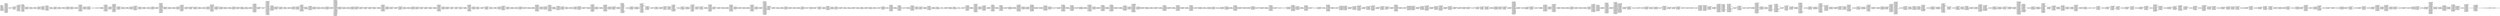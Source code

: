 digraph "graph.cfg.gv" {
	subgraph global {
		node [fontname=Courier fontsize=30.0 rank=same shape=box]
		block_0 [label="0: %00 = #0x1\l2: %01 = #0x40\l4: MSTORE(%01, %00)\l5: [NO_SSA] DUP1\l6: [NO_SSA] PUSH1\l8: [NO_SSA] DUP2\l9: [NO_SSA] MSTORE\la: [NO_SSA] PUSH1\lc: [NO_SSA] ADD\ld: [NO_SSA] PUSH2\l10: [NO_SSA] PUSH1\l12: [NO_SSA] SWAP2\l13: [NO_SSA] CODECOPY\l14: [NO_SSA] PUSH1\l16: [NO_SSA] PUSH1\l18: [NO_SSA] PUSH1\l1a: [NO_SSA] INVALID\l"]
		block_1b [label="1b: [NO_SSA] SUB\l1c: [NO_SSA] DUP11\l1d: [NO_SSA] AND\l1e: [NO_SSA] PUSH1\l20: [NO_SSA] SWAP1\l21: [NO_SSA] DUP2\l22: [NO_SSA] MSTORE\l23: [NO_SSA] PUSH1\l25: [NO_SSA] PUSH1\l27: [NO_SSA] SWAP1\l28: [NO_SSA] DUP2\l29: [NO_SSA] MSTORE\l2a: [NO_SSA] PUSH1\l2c: [NO_SSA] DUP1\l2d: [NO_SSA] DUP4\l2e: [NO_SSA] SHA3\l2f: [NO_SSA] CALLER\l30: [NO_SSA] DUP5\l31: [NO_SSA] MSTORE\l32: [NO_SSA] SWAP1\l33: [NO_SSA] SWAP2\l34: [NO_SSA] MSTORE\l35: [NO_SSA] SWAP1\l36: [NO_SSA] SHA3\l37: [NO_SSA] SLOAD\l38: [NO_SSA] SWAP2\l39: [NO_SSA] SWAP1\l3a: [NO_SSA] PUSH2\l3d: [NO_SSA] JUMP\l"]
		block_3e [label="3e: [NO_SSA] JUMPDEST\l3f: [NO_SSA] PUSH2\l42: [NO_SSA] JUMP\l"]
		block_43 [label="43: [NO_SSA] JUMPDEST\l44: [NO_SSA] POP\l45: [NO_SSA] PUSH1\l47: [NO_SSA] SWAP4\l48: [NO_SSA] SWAP3\l49: [NO_SSA] POP\l4a: [NO_SSA] POP\l4b: [NO_SSA] POP\l4c: [NO_SSA] JUMP\l"]
		block_4d [label="4d: [NO_SSA] JUMPDEST\l4e: [NO_SSA] CALLER\l4f: [NO_SSA] PUSH1\l51: [NO_SSA] DUP2\l52: [NO_SSA] DUP2\l53: [NO_SSA] MSTORE\l54: [NO_SSA] PUSH1\l56: [NO_SSA] PUSH1\l58: [NO_SSA] SWAP1\l59: [NO_SSA] DUP2\l5a: [NO_SSA] MSTORE\l5b: [NO_SSA] PUSH1\l5d: [NO_SSA] DUP1\l5e: [NO_SSA] DUP4\l5f: [NO_SSA] SHA3\l60: [NO_SSA] PUSH1\l62: [NO_SSA] PUSH1\l64: [NO_SSA] PUSH1\l66: [NO_SSA] INVALID\l"]
		block_67 [label="67: [NO_SSA] SUB\l68: [NO_SSA] DUP8\l69: [NO_SSA] AND\l6a: [NO_SSA] DUP5\l6b: [NO_SSA] MSTORE\l6c: [NO_SSA] SWAP1\l6d: [NO_SSA] SWAP2\l6e: [NO_SSA] MSTORE\l6f: [NO_SSA] DUP2\l70: [NO_SSA] SHA3\l71: [NO_SSA] SLOAD\l72: [NO_SSA] SWAP1\l73: [NO_SSA] SWAP2\l74: [NO_SSA] PUSH2\l77: [NO_SSA] SWAP2\l78: [NO_SSA] DUP6\l79: [NO_SSA] SWAP1\l7a: [NO_SSA] PUSH2\l7d: [NO_SSA] SWAP1\l7e: [NO_SSA] DUP7\l7f: [NO_SSA] PUSH2\l82: [NO_SSA] JUMP\l"]
		block_83 [label="83: [NO_SSA] JUMPDEST\l84: [NO_SSA] PUSH1\l86: [NO_SSA] SLOAD\l87: [NO_SSA] PUSH1\l89: [NO_SSA] PUSH1\l8b: [NO_SSA] PUSH1\l8d: [NO_SSA] INVALID\l"]
		block_8e [label="8e: [NO_SSA] SUB\l8f: [NO_SSA] AND\l90: [NO_SSA] CALLER\l91: [NO_SSA] EQ\l92: [NO_SSA] PUSH2\l95: [NO_SSA] JUMPI\l"]
		block_96 [label="96: [NO_SSA] PUSH1\l98: [NO_SSA] MLOAD\l99: [NO_SSA] PUSH3\l9d: [NO_SSA] PUSH1\l9f: [NO_SSA] INVALID\l"]
		block_a0 [label="a0: [NO_SSA] DUP2\la1: [NO_SSA] MSTORE\la2: [NO_SSA] PUSH1\la4: [NO_SSA] ADD\la5: [NO_SSA] PUSH2\la8: [NO_SSA] SWAP1\la9: [NO_SSA] PUSH2\lac: [NO_SSA] JUMP\l"]
		block_ad [label="ad: [NO_SSA] JUMPDEST\lae: [NO_SSA] PUSH1\lb0: [NO_SSA] SLOAD\lb1: [NO_SSA] PUSH1\lb3: [NO_SSA] MLOAD\lb4: [NO_SSA] PUSH1\lb6: [NO_SSA] SWAP2\lb7: [NO_SSA] PUSH1\lb9: [NO_SSA] PUSH1\lbb: [NO_SSA] PUSH1\lbd: [NO_SSA] INVALID\l"]
		block_be [label="be: [NO_SSA] SUB\lbf: [NO_SSA] AND\lc0: [NO_SSA] SWAP1\lc1: [NO_SSA] PUSH32\le2: [NO_SSA] SWAP1\le3: [NO_SSA] DUP4\le4: [NO_SSA] SWAP1\le5: [NO_SSA] LOG3\le6: [NO_SSA] PUSH1\le8: [NO_SSA] DUP1\le9: [NO_SSA] SLOAD\lea: [NO_SSA] PUSH1\lec: [NO_SSA] PUSH1\lee: [NO_SSA] PUSH1\lf0: [NO_SSA] INVALID\l"]
		block_f1 [label="f1: [NO_SSA] SUB\lf2: [NO_SSA] NOT\lf3: [NO_SSA] AND\lf4: [NO_SSA] SWAP1\lf5: [NO_SSA] SSTORE\lf6: [NO_SSA] JUMP\l"]
		block_f7 [label="f7: [NO_SSA] JUMPDEST\lf8: [NO_SSA] PUSH1\lfa: [NO_SSA] SLOAD\lfb: [NO_SSA] PUSH1\lfd: [NO_SSA] PUSH1\lff: [NO_SSA] PUSH1\l101: [NO_SSA] INVALID\l"]
		block_102 [label="102: [NO_SSA] SUB\l103: [NO_SSA] AND\l104: [NO_SSA] CALLER\l105: [NO_SSA] EQ\l106: [NO_SSA] PUSH2\l109: [NO_SSA] JUMPI\l"]
		block_10a [label="10a: [NO_SSA] PUSH1\l10c: [NO_SSA] MLOAD\l10d: [NO_SSA] PUSH3\l111: [NO_SSA] PUSH1\l113: [NO_SSA] INVALID\l"]
		block_114 [label="114: [NO_SSA] DUP2\l115: [NO_SSA] MSTORE\l116: [NO_SSA] PUSH1\l118: [NO_SSA] ADD\l119: [NO_SSA] PUSH2\l11c: [NO_SSA] SWAP1\l11d: [NO_SSA] PUSH2\l120: [NO_SSA] JUMP\l"]
		block_121 [label="121: [NO_SSA] JUMPDEST\l122: [NO_SSA] PUSH2\l125: [NO_SSA] DUP4\l126: [NO_SSA] LT\l127: [NO_SSA] ISZERO\l128: [NO_SSA] PUSH2\l12b: [NO_SSA] JUMPI\l"]
		block_12c [label="12c: [NO_SSA] PUSH1\l12e: [NO_SSA] MLOAD\l12f: [NO_SSA] PUSH3\l133: [NO_SSA] PUSH1\l135: [NO_SSA] INVALID\l"]
		block_136 [label="136: [NO_SSA] DUP2\l137: [NO_SSA] MSTORE\l138: [NO_SSA] PUSH1\l13a: [NO_SSA] PUSH1\l13c: [NO_SSA] DUP3\l13d: [NO_SSA] ADD\l13e: [NO_SSA] MSTORE\l13f: [NO_SSA] PUSH1\l141: [NO_SSA] PUSH1\l143: [NO_SSA] DUP3\l144: [NO_SSA] ADD\l145: [NO_SSA] MSTORE\l146: [NO_SSA] PUSH32\l167: [NO_SSA] PUSH1\l169: [NO_SSA] DUP3\l16a: [NO_SSA] ADD\l16b: [NO_SSA] MSTORE\l16c: [NO_SSA] PUSH19\l180: [NO_SSA] PUSH1\l182: [NO_SSA] INVALID\l"]
		block_183 [label="183: [NO_SSA] PUSH1\l185: [NO_SSA] DUP3\l186: [NO_SSA] ADD\l187: [NO_SSA] MSTORE\l188: [NO_SSA] PUSH1\l18a: [NO_SSA] ADD\l18b: [NO_SSA] PUSH2\l18e: [NO_SSA] JUMP\l"]
		block_18f [label="18f: [NO_SSA] JUMPDEST\l190: [NO_SSA] PUSH2\l193: [NO_SSA] DUP3\l194: [NO_SSA] GT\l195: [NO_SSA] ISZERO\l196: [NO_SSA] DUP1\l197: [NO_SSA] ISZERO\l198: [NO_SSA] PUSH2\l19b: [NO_SSA] JUMPI\l"]
		block_19c [label="19c: [NO_SSA] POP\l19d: [NO_SSA] PUSH1\l"]
		block_19f [label="19f: [NO_SSA] JUMPDEST\l1a0: [NO_SSA] PUSH2\l1a3: [NO_SSA] JUMPI\l"]
		block_1a4 [label="1a4: [NO_SSA] PUSH1\l1a6: [NO_SSA] MLOAD\l1a7: [NO_SSA] PUSH3\l1ab: [NO_SSA] PUSH1\l1ad: [NO_SSA] INVALID\l"]
		block_1ae [label="1ae: [NO_SSA] DUP2\l1af: [NO_SSA] MSTORE\l1b0: [NO_SSA] PUSH1\l1b2: [NO_SSA] PUSH1\l1b4: [NO_SSA] DUP3\l1b5: [NO_SSA] ADD\l1b6: [NO_SSA] MSTORE\l1b7: [NO_SSA] PUSH1\l1b9: [NO_SSA] PUSH1\l1bb: [NO_SSA] DUP3\l1bc: [NO_SSA] ADD\l1bd: [NO_SSA] MSTORE\l1be: [NO_SSA] PUSH32\l1df: [NO_SSA] PUSH1\l1e1: [NO_SSA] DUP3\l1e2: [NO_SSA] ADD\l1e3: [NO_SSA] MSTORE\l1e4: [NO_SSA] PUSH16\l1f5: [NO_SSA] PUSH1\l1f7: [NO_SSA] INVALID\l"]
		block_1f8 [label="1f8: [NO_SSA] PUSH1\l1fa: [NO_SSA] DUP3\l1fb: [NO_SSA] ADD\l1fc: [NO_SSA] MSTORE\l1fd: [NO_SSA] PUSH1\l1ff: [NO_SSA] ADD\l200: [NO_SSA] PUSH2\l203: [NO_SSA] JUMP\l"]
		block_204 [label="204: [NO_SSA] JUMPDEST\l205: [NO_SSA] PUSH1\l207: [NO_SSA] SWAP3\l208: [NO_SSA] SWAP1\l209: [NO_SSA] SWAP3\l20a: [NO_SSA] SSTORE\l20b: [NO_SSA] PUSH1\l20d: [NO_SSA] SSTORE\l20e: [NO_SSA] PUSH1\l210: [NO_SSA] DUP1\l211: [NO_SSA] SLOAD\l212: [NO_SSA] PUSH1\l214: [NO_SSA] NOT\l215: [NO_SSA] AND\l216: [NO_SSA] SWAP2\l217: [NO_SSA] ISZERO\l218: [NO_SSA] ISZERO\l219: [NO_SSA] SWAP2\l21a: [NO_SSA] SWAP1\l21b: [NO_SSA] SWAP2\l21c: [NO_SSA] OR\l21d: [NO_SSA] SWAP1\l21e: [NO_SSA] SSTORE\l21f: [NO_SSA] JUMP\l"]
		block_220 [label="220: [NO_SSA] JUMPDEST\l221: [NO_SSA] PUSH1\l223: [NO_SSA] SLOAD\l224: [NO_SSA] PUSH1\l226: [NO_SSA] SWAP1\l227: [NO_SSA] PUSH1\l229: [NO_SSA] PUSH1\l22b: [NO_SSA] PUSH1\l22d: [NO_SSA] INVALID\l"]
		block_22e [label="22e: [NO_SSA] SUB\l22f: [NO_SSA] AND\l230: [NO_SSA] CALLER\l231: [NO_SSA] EQ\l232: [NO_SSA] PUSH2\l235: [NO_SSA] JUMPI\l"]
		block_236 [label="236: [NO_SSA] PUSH1\l238: [NO_SSA] MLOAD\l239: [NO_SSA] PUSH3\l23d: [NO_SSA] PUSH1\l23f: [NO_SSA] INVALID\l"]
		block_240 [label="240: [NO_SSA] DUP2\l241: [NO_SSA] MSTORE\l242: [NO_SSA] PUSH1\l244: [NO_SSA] ADD\l245: [NO_SSA] PUSH2\l248: [NO_SSA] SWAP1\l249: [NO_SSA] PUSH2\l24c: [NO_SSA] JUMP\l"]
		block_24d [label="24d: [NO_SSA] JUMPDEST\l24e: [NO_SSA] POP\l24f: [NO_SSA] PUSH1\l251: [NO_SSA] DUP1\l252: [NO_SSA] SLOAD\l253: [NO_SSA] PUSH1\l255: [NO_SSA] NOT\l256: [NO_SSA] AND\l257: [NO_SSA] SWAP1\l258: [NO_SSA] SSTORE\l259: [NO_SSA] PUSH1\l25b: [NO_SSA] SWAP1\l25c: [NO_SSA] JUMP\l"]
		block_25d [label="25d: [NO_SSA] JUMPDEST\l25e: [NO_SSA] PUSH1\l260: [NO_SSA] SLOAD\l261: [NO_SSA] PUSH1\l263: [NO_SSA] PUSH1\l265: [NO_SSA] PUSH1\l267: [NO_SSA] INVALID\l"]
		block_268 [label="268: [NO_SSA] SUB\l269: [NO_SSA] AND\l26a: [NO_SSA] CALLER\l26b: [NO_SSA] EQ\l26c: [NO_SSA] PUSH2\l26f: [NO_SSA] JUMPI\l"]
		block_270 [label="270: [NO_SSA] PUSH1\l272: [NO_SSA] MLOAD\l273: [NO_SSA] PUSH3\l277: [NO_SSA] PUSH1\l279: [NO_SSA] INVALID\l"]
		block_27a [label="27a: [NO_SSA] DUP2\l27b: [NO_SSA] MSTORE\l27c: [NO_SSA] PUSH1\l27e: [NO_SSA] ADD\l27f: [NO_SSA] PUSH2\l282: [NO_SSA] SWAP1\l283: [NO_SSA] PUSH2\l286: [NO_SSA] JUMP\l"]
		block_287 [label="287: [NO_SSA] JUMPDEST\l288: [NO_SSA] PUSH1\l28a: [NO_SSA] PUSH1\l28c: [NO_SSA] PUSH1\l28e: [NO_SSA] INVALID\l"]
		block_28f [label="28f: [NO_SSA] SUB\l290: [NO_SSA] SWAP2\l291: [NO_SSA] SWAP1\l292: [NO_SSA] SWAP2\l293: [NO_SSA] AND\l294: [NO_SSA] PUSH1\l296: [NO_SSA] SWAP1\l297: [NO_SSA] DUP2\l298: [NO_SSA] MSTORE\l299: [NO_SSA] PUSH1\l29b: [NO_SSA] PUSH1\l29d: [NO_SSA] MSTORE\l29e: [NO_SSA] PUSH1\l2a0: [NO_SSA] SWAP1\l2a1: [NO_SSA] SHA3\l2a2: [NO_SSA] DUP1\l2a3: [NO_SSA] SLOAD\l2a4: [NO_SSA] PUSH1\l2a6: [NO_SSA] NOT\l2a7: [NO_SSA] AND\l2a8: [NO_SSA] SWAP2\l2a9: [NO_SSA] ISZERO\l2aa: [NO_SSA] ISZERO\l2ab: [NO_SSA] SWAP2\l2ac: [NO_SSA] SWAP1\l2ad: [NO_SSA] SWAP2\l2ae: [NO_SSA] OR\l2af: [NO_SSA] SWAP1\l2b0: [NO_SSA] SSTORE\l2b1: [NO_SSA] JUMP\l"]
		block_2b2 [label="2b2: [NO_SSA] JUMPDEST\l2b3: [NO_SSA] PUSH1\l2b5: [NO_SSA] SLOAD\l2b6: [NO_SSA] PUSH1\l2b8: [NO_SSA] PUSH1\l2ba: [NO_SSA] PUSH1\l2bc: [NO_SSA] INVALID\l"]
		block_2bd [label="2bd: [NO_SSA] SUB\l2be: [NO_SSA] AND\l2bf: [NO_SSA] CALLER\l2c0: [NO_SSA] EQ\l2c1: [NO_SSA] PUSH2\l2c4: [NO_SSA] JUMPI\l"]
		block_2c5 [label="2c5: [NO_SSA] PUSH1\l2c7: [NO_SSA] MLOAD\l2c8: [NO_SSA] PUSH3\l2cc: [NO_SSA] PUSH1\l2ce: [NO_SSA] INVALID\l"]
		block_2cf [label="2cf: [NO_SSA] DUP2\l2d0: [NO_SSA] MSTORE\l2d1: [NO_SSA] PUSH1\l2d3: [NO_SSA] ADD\l2d4: [NO_SSA] PUSH2\l2d7: [NO_SSA] SWAP1\l2d8: [NO_SSA] PUSH2\l2db: [NO_SSA] JUMP\l"]
		block_2dc [label="2dc: [NO_SSA] JUMPDEST\l2dd: [NO_SSA] PUSH1\l2df: [NO_SSA] DUP4\l2e0: [NO_SSA] SWAP1\l2e1: [NO_SSA] SSTORE\l2e2: [NO_SSA] PUSH1\l2e4: [NO_SSA] DUP3\l2e5: [NO_SSA] SWAP1\l2e6: [NO_SSA] SSTORE\l2e7: [NO_SSA] PUSH1\l2e9: [NO_SSA] DUP2\l2ea: [NO_SSA] SWAP1\l2eb: [NO_SSA] SSTORE\l2ec: [NO_SSA] DUP1\l2ed: [NO_SSA] PUSH2\l2f0: [NO_SSA] DUP4\l2f1: [NO_SSA] DUP6\l2f2: [NO_SSA] PUSH2\l2f5: [NO_SSA] JUMP\l"]
		block_2f6 [label="2f6: [NO_SSA] JUMPDEST\l2f7: [NO_SSA] PUSH2\l2fa: [NO_SSA] SWAP2\l2fb: [NO_SSA] SWAP1\l2fc: [NO_SSA] PUSH2\l2ff: [NO_SSA] JUMP\l"]
		block_300 [label="300: [NO_SSA] JUMPDEST\l301: [NO_SSA] PUSH1\l303: [NO_SSA] SSTORE\l304: [NO_SSA] POP\l305: [NO_SSA] POP\l306: [NO_SSA] POP\l307: [NO_SSA] JUMP\l"]
		block_308 [label="308: [NO_SSA] JUMPDEST\l309: [NO_SSA] PUSH1\l30b: [NO_SSA] SLOAD\l30c: [NO_SSA] PUSH1\l30e: [NO_SSA] PUSH1\l310: [NO_SSA] PUSH1\l312: [NO_SSA] INVALID\l"]
		block_313 [label="313: [NO_SSA] SUB\l314: [NO_SSA] AND\l315: [NO_SSA] CALLER\l316: [NO_SSA] EQ\l317: [NO_SSA] PUSH2\l31a: [NO_SSA] JUMPI\l"]
		block_31b [label="31b: [NO_SSA] PUSH1\l31d: [NO_SSA] MLOAD\l31e: [NO_SSA] PUSH3\l322: [NO_SSA] PUSH1\l324: [NO_SSA] INVALID\l"]
		block_325 [label="325: [NO_SSA] DUP2\l326: [NO_SSA] MSTORE\l327: [NO_SSA] PUSH1\l329: [NO_SSA] ADD\l32a: [NO_SSA] PUSH2\l32d: [NO_SSA] SWAP1\l32e: [NO_SSA] PUSH2\l331: [NO_SSA] JUMP\l"]
		block_332 [label="332: [NO_SSA] JUMPDEST\l333: [NO_SSA] PUSH1\l335: [NO_SSA] DUP1\l336: [NO_SSA] SLOAD\l337: [NO_SSA] SWAP2\l338: [NO_SSA] ISZERO\l339: [NO_SSA] ISZERO\l33a: [NO_SSA] PUSH3\l33e: [NO_SSA] MUL\l33f: [NO_SSA] PUSH3\l343: [NO_SSA] NOT\l344: [NO_SSA] SWAP1\l345: [NO_SSA] SWAP3\l346: [NO_SSA] AND\l347: [NO_SSA] SWAP2\l348: [NO_SSA] SWAP1\l349: [NO_SSA] SWAP2\l34a: [NO_SSA] OR\l34b: [NO_SSA] SWAP1\l34c: [NO_SSA] SSTORE\l34d: [NO_SSA] JUMP\l"]
		block_34e [label="34e: [NO_SSA] JUMPDEST\l34f: [NO_SSA] PUSH1\l351: [NO_SSA] PUSH1\l353: [NO_SSA] DUP1\l354: [NO_SSA] SLOAD\l355: [NO_SSA] PUSH2\l358: [NO_SSA] SWAP1\l359: [NO_SSA] PUSH2\l35c: [NO_SSA] JUMP\l"]
		block_35d [label="35d: [NO_SSA] JUMPDEST\l35e: [NO_SSA] PUSH1\l360: [NO_SSA] SLOAD\l361: [NO_SSA] PUSH1\l363: [NO_SSA] PUSH1\l365: [NO_SSA] PUSH1\l367: [NO_SSA] INVALID\l"]
		block_368 [label="368: [NO_SSA] SUB\l369: [NO_SSA] AND\l36a: [NO_SSA] CALLER\l36b: [NO_SSA] EQ\l36c: [NO_SSA] PUSH2\l36f: [NO_SSA] JUMPI\l"]
		block_370 [label="370: [NO_SSA] PUSH1\l372: [NO_SSA] MLOAD\l373: [NO_SSA] PUSH3\l377: [NO_SSA] PUSH1\l379: [NO_SSA] INVALID\l"]
		block_37a [label="37a: [NO_SSA] DUP2\l37b: [NO_SSA] MSTORE\l37c: [NO_SSA] PUSH1\l37e: [NO_SSA] ADD\l37f: [NO_SSA] PUSH2\l382: [NO_SSA] SWAP1\l383: [NO_SSA] PUSH2\l386: [NO_SSA] JUMP\l"]
		block_387 [label="387: [NO_SSA] JUMPDEST\l388: [NO_SSA] PUSH32\l3a9: [NO_SSA] PUSH1\l3ab: [NO_SSA] PUSH1\l3ad: [NO_SSA] PUSH1\l3af: [NO_SSA] INVALID\l"]
		block_3b0 [label="3b0: [NO_SSA] SUB\l3b1: [NO_SSA] AND\l3b2: [NO_SSA] DUP3\l3b3: [NO_SSA] PUSH1\l3b5: [NO_SSA] PUSH1\l3b7: [NO_SSA] PUSH1\l3b9: [NO_SSA] INVALID\l"]
		block_3ba [label="3ba: [NO_SSA] SUB\l3bb: [NO_SSA] AND\l3bc: [NO_SSA] EQ\l3bd: [NO_SSA] ISZERO\l3be: [NO_SSA] PUSH2\l3c1: [NO_SSA] JUMPI\l"]
		block_3c2 [label="3c2: [NO_SSA] PUSH1\l3c4: [NO_SSA] MLOAD\l3c5: [NO_SSA] PUSH3\l3c9: [NO_SSA] PUSH1\l3cb: [NO_SSA] INVALID\l"]
		block_3cc [label="3cc: [NO_SSA] DUP2\l3cd: [NO_SSA] MSTORE\l3ce: [NO_SSA] PUSH1\l3d0: [NO_SSA] PUSH1\l3d2: [NO_SSA] DUP3\l3d3: [NO_SSA] ADD\l3d4: [NO_SSA] MSTORE\l3d5: [NO_SSA] PUSH1\l3d7: [NO_SSA] PUSH1\l3d9: [NO_SSA] DUP3\l3da: [NO_SSA] ADD\l3db: [NO_SSA] MSTORE\l3dc: [NO_SSA] PUSH32\l3fd: [NO_SSA] PUSH1\l3ff: [NO_SSA] DUP3\l400: [NO_SSA] ADD\l401: [NO_SSA] MSTORE\l402: [NO_SSA] PUSH32\l423: [NO_SSA] PUSH1\l425: [NO_SSA] DUP3\l426: [NO_SSA] ADD\l427: [NO_SSA] MSTORE\l428: [NO_SSA] PUSH1\l42a: [NO_SSA] ADD\l42b: [NO_SSA] PUSH2\l42e: [NO_SSA] JUMP\l"]
		block_42f [label="42f: [NO_SSA] JUMPDEST\l430: [NO_SSA] PUSH2\l433: [NO_SSA] DUP3\l434: [NO_SSA] DUP3\l435: [NO_SSA] PUSH2\l438: [NO_SSA] JUMP\l"]
		block_439 [label="439: [NO_SSA] JUMPDEST\l43a: [NO_SSA] POP\l43b: [NO_SSA] POP\l43c: [NO_SSA] JUMP\l"]
		block_43d [label="43d: [NO_SSA] JUMPDEST\l43e: [NO_SSA] PUSH1\l440: [NO_SSA] PUSH2\l443: [NO_SSA] CALLER\l444: [NO_SSA] DUP5\l445: [NO_SSA] PUSH2\l448: [NO_SSA] DUP6\l449: [NO_SSA] PUSH1\l44b: [NO_SSA] MLOAD\l44c: [NO_SSA] DUP1\l44d: [NO_SSA] PUSH1\l44f: [NO_SSA] ADD\l450: [NO_SSA] PUSH1\l452: [NO_SSA] MSTORE\l453: [NO_SSA] DUP1\l454: [NO_SSA] PUSH1\l456: [NO_SSA] DUP2\l457: [NO_SSA] MSTORE\l458: [NO_SSA] PUSH1\l45a: [NO_SSA] ADD\l45b: [NO_SSA] PUSH2\l45e: [NO_SSA] PUSH1\l460: [NO_SSA] SWAP2\l461: [NO_SSA] CODECOPY\l462: [NO_SSA] CALLER\l463: [NO_SSA] PUSH1\l465: [NO_SSA] SWAP1\l466: [NO_SSA] DUP2\l467: [NO_SSA] MSTORE\l468: [NO_SSA] PUSH1\l46a: [NO_SSA] PUSH1\l46c: [NO_SSA] SWAP1\l46d: [NO_SSA] DUP2\l46e: [NO_SSA] MSTORE\l46f: [NO_SSA] PUSH1\l471: [NO_SSA] DUP1\l472: [NO_SSA] DUP4\l473: [NO_SSA] SHA3\l474: [NO_SSA] PUSH1\l476: [NO_SSA] PUSH1\l478: [NO_SSA] PUSH1\l47a: [NO_SSA] INVALID\l"]
		block_47b [label="47b: [NO_SSA] SUB\l47c: [NO_SSA] DUP14\l47d: [NO_SSA] AND\l47e: [NO_SSA] DUP5\l47f: [NO_SSA] MSTORE\l480: [NO_SSA] SWAP1\l481: [NO_SSA] SWAP2\l482: [NO_SSA] MSTORE\l483: [NO_SSA] SWAP1\l484: [NO_SSA] SHA3\l485: [NO_SSA] SLOAD\l486: [NO_SSA] SWAP2\l487: [NO_SSA] SWAP1\l488: [NO_SSA] PUSH2\l48b: [NO_SSA] JUMP\l"]
		block_48c [label="48c: [NO_SSA] JUMPDEST\l48d: [NO_SSA] PUSH1\l48f: [NO_SSA] PUSH2\l492: [NO_SSA] CALLER\l493: [NO_SSA] DUP5\l494: [NO_SSA] DUP5\l495: [NO_SSA] PUSH2\l498: [NO_SSA] JUMP\l"]
		block_499 [label="499: [NO_SSA] JUMPDEST\l49a: [NO_SSA] PUSH1\l49c: [NO_SSA] SLOAD\l49d: [NO_SSA] PUSH1\l49f: [NO_SSA] PUSH1\l4a1: [NO_SSA] PUSH1\l4a3: [NO_SSA] INVALID\l"]
		block_4a4 [label="4a4: [NO_SSA] SUB\l4a5: [NO_SSA] AND\l4a6: [NO_SSA] CALLER\l4a7: [NO_SSA] EQ\l4a8: [NO_SSA] PUSH2\l4ab: [NO_SSA] JUMPI\l"]
		block_4ac [label="4ac: [NO_SSA] PUSH1\l4ae: [NO_SSA] MLOAD\l4af: [NO_SSA] PUSH3\l4b3: [NO_SSA] PUSH1\l4b5: [NO_SSA] INVALID\l"]
		block_4b6 [label="4b6: [NO_SSA] DUP2\l4b7: [NO_SSA] MSTORE\l4b8: [NO_SSA] PUSH1\l4ba: [NO_SSA] ADD\l4bb: [NO_SSA] PUSH2\l4be: [NO_SSA] SWAP1\l4bf: [NO_SSA] PUSH2\l4c2: [NO_SSA] JUMP\l"]
		block_4c3 [label="4c3: [NO_SSA] JUMPDEST\l4c4: [NO_SSA] PUSH1\l4c6: [NO_SSA] SLOAD\l4c7: [NO_SSA] PUSH1\l4c9: [NO_SSA] MLOAD\l4ca: [NO_SSA] PUSH1\l4cc: [NO_SSA] PUSH1\l4ce: [NO_SSA] PUSH1\l4d0: [NO_SSA] INVALID\l"]
		block_4d1 [label="4d1: [NO_SSA] SUB\l4d2: [NO_SSA] SWAP2\l4d3: [NO_SSA] DUP3\l4d4: [NO_SSA] AND\l4d5: [NO_SSA] SWAP2\l4d6: [NO_SSA] DUP4\l4d7: [NO_SSA] AND\l4d8: [NO_SSA] SWAP1\l4d9: [NO_SSA] PUSH32\l4fa: [NO_SSA] SWAP1\l4fb: [NO_SSA] PUSH1\l4fd: [NO_SSA] SWAP1\l4fe: [NO_SSA] LOG3\l4ff: [NO_SSA] PUSH1\l501: [NO_SSA] DUP1\l502: [NO_SSA] SLOAD\l503: [NO_SSA] PUSH1\l505: [NO_SSA] PUSH1\l507: [NO_SSA] PUSH1\l509: [NO_SSA] INVALID\l"]
		block_50a [label="50a: [NO_SSA] SUB\l50b: [NO_SSA] NOT\l50c: [NO_SSA] AND\l50d: [NO_SSA] PUSH1\l50f: [NO_SSA] PUSH1\l511: [NO_SSA] PUSH1\l513: [NO_SSA] INVALID\l"]
		block_514 [label="514: [NO_SSA] SUB\l515: [NO_SSA] SWAP3\l516: [NO_SSA] SWAP1\l517: [NO_SSA] SWAP3\l518: [NO_SSA] AND\l519: [NO_SSA] SWAP2\l51a: [NO_SSA] SWAP1\l51b: [NO_SSA] SWAP2\l51c: [NO_SSA] OR\l51d: [NO_SSA] SWAP1\l51e: [NO_SSA] SSTORE\l51f: [NO_SSA] JUMP\l"]
		block_520 [label="520: [NO_SSA] JUMPDEST\l521: [NO_SSA] PUSH1\l523: [NO_SSA] SLOAD\l524: [NO_SSA] PUSH1\l526: [NO_SSA] PUSH1\l528: [NO_SSA] PUSH1\l52a: [NO_SSA] INVALID\l"]
		block_52b [label="52b: [NO_SSA] SUB\l52c: [NO_SSA] AND\l52d: [NO_SSA] CALLER\l52e: [NO_SSA] EQ\l52f: [NO_SSA] PUSH2\l532: [NO_SSA] JUMPI\l"]
		block_533 [label="533: [NO_SSA] PUSH1\l535: [NO_SSA] MLOAD\l536: [NO_SSA] PUSH3\l53a: [NO_SSA] PUSH1\l53c: [NO_SSA] INVALID\l"]
		block_53d [label="53d: [NO_SSA] DUP2\l53e: [NO_SSA] MSTORE\l53f: [NO_SSA] PUSH1\l541: [NO_SSA] ADD\l542: [NO_SSA] PUSH2\l545: [NO_SSA] SWAP1\l546: [NO_SSA] PUSH2\l549: [NO_SSA] JUMP\l"]
		block_54a [label="54a: [NO_SSA] JUMPDEST\l54b: [NO_SSA] PUSH1\l54d: [NO_SSA] PUSH1\l54f: [NO_SSA] PUSH1\l551: [NO_SSA] INVALID\l"]
		block_552 [label="552: [NO_SSA] SUB\l553: [NO_SSA] DUP3\l554: [NO_SSA] AND\l555: [NO_SSA] PUSH1\l557: [NO_SSA] DUP2\l558: [NO_SSA] DUP2\l559: [NO_SSA] MSTORE\l55a: [NO_SSA] PUSH1\l55c: [NO_SSA] DUP1\l55d: [NO_SSA] DUP1\l55e: [NO_SSA] MSTORE\l55f: [NO_SSA] PUSH1\l561: [NO_SSA] SWAP2\l562: [NO_SSA] DUP3\l563: [NO_SSA] SWAP1\l564: [NO_SSA] SHA3\l565: [NO_SSA] DUP1\l566: [NO_SSA] SLOAD\l567: [NO_SSA] PUSH1\l569: [NO_SSA] NOT\l56a: [NO_SSA] AND\l56b: [NO_SSA] DUP6\l56c: [NO_SSA] ISZERO\l56d: [NO_SSA] ISZERO\l56e: [NO_SSA] SWAP1\l56f: [NO_SSA] DUP2\l570: [NO_SSA] OR\l571: [NO_SSA] SWAP1\l572: [NO_SSA] SWAP2\l573: [NO_SSA] SSTORE\l574: [NO_SSA] SWAP2\l575: [NO_SSA] MLOAD\l576: [NO_SSA] SWAP2\l577: [NO_SSA] DUP3\l578: [NO_SSA] MSTORE\l579: [NO_SSA] PUSH32\l59a: [NO_SSA] SWAP2\l59b: [NO_SSA] ADD\l59c: [NO_SSA] PUSH1\l59e: [NO_SSA] MLOAD\l59f: [NO_SSA] DUP1\l5a0: [NO_SSA] SWAP2\l5a1: [NO_SSA] SUB\l5a2: [NO_SSA] SWAP1\l5a3: [NO_SSA] LOG2\l5a4: [NO_SSA] POP\l5a5: [NO_SSA] POP\l5a6: [NO_SSA] JUMP\l"]
		block_5a7 [label="5a7: [NO_SSA] JUMPDEST\l5a8: [NO_SSA] PUSH1\l5aa: [NO_SSA] SLOAD\l5ab: [NO_SSA] PUSH1\l5ad: [NO_SSA] PUSH1\l5af: [NO_SSA] PUSH1\l5b1: [NO_SSA] INVALID\l"]
		block_5b2 [label="5b2: [NO_SSA] SUB\l5b3: [NO_SSA] AND\l5b4: [NO_SSA] CALLER\l5b5: [NO_SSA] EQ\l5b6: [NO_SSA] PUSH2\l5b9: [NO_SSA] JUMPI\l"]
		block_5ba [label="5ba: [NO_SSA] PUSH1\l5bc: [NO_SSA] MLOAD\l5bd: [NO_SSA] PUSH3\l5c1: [NO_SSA] PUSH1\l5c3: [NO_SSA] INVALID\l"]
		block_5c4 [label="5c4: [NO_SSA] DUP2\l5c5: [NO_SSA] MSTORE\l5c6: [NO_SSA] PUSH1\l5c8: [NO_SSA] ADD\l5c9: [NO_SSA] PUSH2\l5cc: [NO_SSA] SWAP1\l5cd: [NO_SSA] PUSH2\l5d0: [NO_SSA] JUMP\l"]
		block_5d1 [label="5d1: [NO_SSA] JUMPDEST\l5d2: [NO_SSA] PUSH8\l5db: [NO_SSA] PUSH2\l5de: [NO_SSA] PUSH2\l5e1: [NO_SSA] PUSH1\l5e3: [NO_SSA] SLOAD\l5e4: [NO_SSA] SWAP1\l5e5: [NO_SSA] JUMP\l"]
		block_5e6 [label="5e6: [NO_SSA] JUMPDEST\l5e7: [NO_SSA] PUSH2\l5ea: [NO_SSA] SWAP1\l5eb: [NO_SSA] PUSH1\l5ed: [NO_SSA] PUSH2\l5f0: [NO_SSA] JUMP\l"]
		block_5f1 [label="5f1: [NO_SSA] JUMPDEST\l5f2: [NO_SSA] PUSH2\l5f5: [NO_SSA] SWAP2\l5f6: [NO_SSA] SWAP1\l5f7: [NO_SSA] PUSH2\l5fa: [NO_SSA] JUMP\l"]
		block_5fb [label="5fb: [NO_SSA] JUMPDEST\l5fc: [NO_SSA] PUSH2\l5ff: [NO_SSA] SWAP2\l600: [NO_SSA] SWAP1\l601: [NO_SSA] PUSH2\l604: [NO_SSA] JUMP\l"]
		block_605 [label="605: [NO_SSA] JUMPDEST\l606: [NO_SSA] DUP2\l607: [NO_SSA] LT\l608: [NO_SSA] ISZERO\l609: [NO_SSA] PUSH2\l60c: [NO_SSA] JUMPI\l"]
		block_60d [label="60d: [NO_SSA] PUSH1\l60f: [NO_SSA] MLOAD\l610: [NO_SSA] PUSH3\l614: [NO_SSA] PUSH1\l616: [NO_SSA] INVALID\l"]
		block_617 [label="617: [NO_SSA] DUP2\l618: [NO_SSA] MSTORE\l619: [NO_SSA] PUSH1\l61b: [NO_SSA] PUSH1\l61d: [NO_SSA] DUP3\l61e: [NO_SSA] ADD\l61f: [NO_SSA] MSTORE\l620: [NO_SSA] PUSH1\l622: [NO_SSA] DUP1\l623: [NO_SSA] DUP3\l624: [NO_SSA] ADD\l625: [NO_SSA] MSTORE\l626: [NO_SSA] PUSH32\l647: [NO_SSA] PUSH1\l649: [NO_SSA] DUP3\l64a: [NO_SSA] ADD\l64b: [NO_SSA] MSTORE\l64c: [NO_SSA] PUSH4\l651: [NO_SSA] PUSH1\l653: [NO_SSA] INVALID\l"]
		block_654 [label="654: [NO_SSA] PUSH1\l656: [NO_SSA] DUP3\l657: [NO_SSA] ADD\l658: [NO_SSA] MSTORE\l659: [NO_SSA] PUSH1\l65b: [NO_SSA] ADD\l65c: [NO_SSA] PUSH2\l65f: [NO_SSA] JUMP\l"]
		block_660 [label="660: [NO_SSA] JUMPDEST\l661: [NO_SSA] PUSH2\l664: [NO_SSA] DUP2\l665: [NO_SSA] PUSH8\l66e: [NO_SSA] PUSH2\l671: [NO_SSA] JUMP\l"]
		block_672 [label="672: [NO_SSA] JUMPDEST\l673: [NO_SSA] PUSH1\l675: [NO_SSA] SSTORE\l676: [NO_SSA] POP\l677: [NO_SSA] JUMP\l"]
		block_678 [label="678: [NO_SSA] JUMPDEST\l679: [NO_SSA] PUSH1\l67b: [NO_SSA] SLOAD\l67c: [NO_SSA] PUSH1\l67e: [NO_SSA] SWAP1\l67f: [NO_SSA] PUSH1\l681: [NO_SSA] PUSH1\l683: [NO_SSA] PUSH1\l685: [NO_SSA] INVALID\l"]
		block_686 [label="686: [NO_SSA] SUB\l687: [NO_SSA] AND\l688: [NO_SSA] CALLER\l689: [NO_SSA] EQ\l68a: [NO_SSA] PUSH2\l68d: [NO_SSA] JUMPI\l"]
		block_68e [label="68e: [NO_SSA] PUSH1\l690: [NO_SSA] MLOAD\l691: [NO_SSA] PUSH3\l695: [NO_SSA] PUSH1\l697: [NO_SSA] INVALID\l"]
		block_698 [label="698: [NO_SSA] DUP2\l699: [NO_SSA] MSTORE\l69a: [NO_SSA] PUSH1\l69c: [NO_SSA] ADD\l69d: [NO_SSA] PUSH2\l6a0: [NO_SSA] SWAP1\l6a1: [NO_SSA] PUSH2\l6a4: [NO_SSA] JUMP\l"]
		block_6a5 [label="6a5: [NO_SSA] JUMPDEST\l6a6: [NO_SSA] PUSH3\l6aa: [NO_SSA] PUSH2\l6ad: [NO_SSA] PUSH1\l6af: [NO_SSA] SLOAD\l6b0: [NO_SSA] SWAP1\l6b1: [NO_SSA] JUMP\l"]
		block_6b2 [label="6b2: [NO_SSA] JUMPDEST\l6b3: [NO_SSA] PUSH2\l6b6: [NO_SSA] SWAP1\l6b7: [NO_SSA] PUSH1\l6b9: [NO_SSA] PUSH2\l6bc: [NO_SSA] JUMP\l"]
		block_6bd [label="6bd: [NO_SSA] JUMPDEST\l6be: [NO_SSA] PUSH2\l6c1: [NO_SSA] SWAP2\l6c2: [NO_SSA] SWAP1\l6c3: [NO_SSA] PUSH2\l6c6: [NO_SSA] JUMP\l"]
		block_6c7 [label="6c7: [NO_SSA] JUMPDEST\l6c8: [NO_SSA] DUP3\l6c9: [NO_SSA] LT\l6ca: [NO_SSA] ISZERO\l6cb: [NO_SSA] PUSH2\l6ce: [NO_SSA] JUMPI\l"]
		block_6cf [label="6cf: [NO_SSA] PUSH1\l6d1: [NO_SSA] MLOAD\l6d2: [NO_SSA] PUSH3\l6d6: [NO_SSA] PUSH1\l6d8: [NO_SSA] INVALID\l"]
		block_6d9 [label="6d9: [NO_SSA] DUP2\l6da: [NO_SSA] MSTORE\l6db: [NO_SSA] PUSH1\l6dd: [NO_SSA] PUSH1\l6df: [NO_SSA] DUP3\l6e0: [NO_SSA] ADD\l6e1: [NO_SSA] MSTORE\l6e2: [NO_SSA] PUSH1\l6e4: [NO_SSA] PUSH1\l6e6: [NO_SSA] DUP3\l6e7: [NO_SSA] ADD\l6e8: [NO_SSA] MSTORE\l6e9: [NO_SSA] PUSH32\l70a: [NO_SSA] PUSH1\l70c: [NO_SSA] DUP3\l70d: [NO_SSA] ADD\l70e: [NO_SSA] MSTORE\l70f: [NO_SSA] PUSH21\l725: [NO_SSA] PUSH1\l727: [NO_SSA] INVALID\l"]
		block_728 [label="728: [NO_SSA] PUSH1\l72a: [NO_SSA] DUP3\l72b: [NO_SSA] ADD\l72c: [NO_SSA] MSTORE\l72d: [NO_SSA] PUSH1\l72f: [NO_SSA] ADD\l730: [NO_SSA] PUSH2\l733: [NO_SSA] JUMP\l"]
		block_734 [label="734: [NO_SSA] JUMPDEST\l735: [NO_SSA] PUSH2\l738: [NO_SSA] PUSH2\l73b: [NO_SSA] PUSH1\l73d: [NO_SSA] SLOAD\l73e: [NO_SSA] SWAP1\l73f: [NO_SSA] JUMP\l"]
		block_740 [label="740: [NO_SSA] JUMPDEST\l741: [NO_SSA] PUSH2\l744: [NO_SSA] SWAP1\l745: [NO_SSA] PUSH1\l747: [NO_SSA] PUSH2\l74a: [NO_SSA] JUMP\l"]
		block_74b [label="74b: [NO_SSA] JUMPDEST\l74c: [NO_SSA] PUSH2\l74f: [NO_SSA] SWAP2\l750: [NO_SSA] SWAP1\l751: [NO_SSA] PUSH2\l754: [NO_SSA] JUMP\l"]
		block_755 [label="755: [NO_SSA] JUMPDEST\l756: [NO_SSA] DUP3\l757: [NO_SSA] GT\l758: [NO_SSA] ISZERO\l759: [NO_SSA] PUSH2\l75c: [NO_SSA] JUMPI\l"]
		block_75d [label="75d: [NO_SSA] PUSH1\l75f: [NO_SSA] MLOAD\l760: [NO_SSA] PUSH3\l764: [NO_SSA] PUSH1\l766: [NO_SSA] INVALID\l"]
		block_767 [label="767: [NO_SSA] DUP2\l768: [NO_SSA] MSTORE\l769: [NO_SSA] PUSH1\l76b: [NO_SSA] PUSH1\l76d: [NO_SSA] DUP3\l76e: [NO_SSA] ADD\l76f: [NO_SSA] MSTORE\l770: [NO_SSA] PUSH1\l772: [NO_SSA] PUSH1\l774: [NO_SSA] DUP3\l775: [NO_SSA] ADD\l776: [NO_SSA] MSTORE\l777: [NO_SSA] PUSH32\l798: [NO_SSA] PUSH1\l79a: [NO_SSA] DUP3\l79b: [NO_SSA] ADD\l79c: [NO_SSA] MSTORE\l79d: [NO_SSA] PUSH20\l7b2: [NO_SSA] PUSH1\l7b4: [NO_SSA] INVALID\l"]
		block_7b5 [label="7b5: [NO_SSA] PUSH1\l7b7: [NO_SSA] DUP3\l7b8: [NO_SSA] ADD\l7b9: [NO_SSA] MSTORE\l7ba: [NO_SSA] PUSH1\l7bc: [NO_SSA] ADD\l7bd: [NO_SSA] PUSH2\l7c0: [NO_SSA] JUMP\l"]
		block_7c1 [label="7c1: [NO_SSA] JUMPDEST\l7c2: [NO_SSA] POP\l7c3: [NO_SSA] PUSH1\l7c5: [NO_SSA] DUP2\l7c6: [NO_SSA] SWAP1\l7c7: [NO_SSA] SSTORE\l7c8: [NO_SSA] PUSH1\l"]
		block_7ca [label="7ca: [NO_SSA] JUMPDEST\l7cb: [NO_SSA] SWAP2\l7cc: [NO_SSA] SWAP1\l7cd: [NO_SSA] POP\l7ce: [NO_SSA] JUMP\l"]
		block_7cf [label="7cf: [NO_SSA] JUMPDEST\l7d0: [NO_SSA] PUSH1\l7d2: [NO_SSA] SLOAD\l7d3: [NO_SSA] PUSH1\l7d5: [NO_SSA] SWAP1\l7d6: [NO_SSA] PUSH1\l7d8: [NO_SSA] PUSH1\l7da: [NO_SSA] PUSH1\l7dc: [NO_SSA] INVALID\l"]
		block_7dd [label="7dd: [NO_SSA] SUB\l7de: [NO_SSA] AND\l7df: [NO_SSA] CALLER\l7e0: [NO_SSA] EQ\l7e1: [NO_SSA] PUSH2\l7e4: [NO_SSA] JUMPI\l"]
		block_7e5 [label="7e5: [NO_SSA] PUSH1\l7e7: [NO_SSA] MLOAD\l7e8: [NO_SSA] PUSH3\l7ec: [NO_SSA] PUSH1\l7ee: [NO_SSA] INVALID\l"]
		block_7ef [label="7ef: [NO_SSA] DUP2\l7f0: [NO_SSA] MSTORE\l7f1: [NO_SSA] PUSH1\l7f3: [NO_SSA] ADD\l7f4: [NO_SSA] PUSH2\l7f7: [NO_SSA] SWAP1\l7f8: [NO_SSA] PUSH2\l7fb: [NO_SSA] JUMP\l"]
		block_7fc [label="7fc: [NO_SSA] JUMPDEST\l7fd: [NO_SSA] POP\l7fe: [NO_SSA] PUSH1\l800: [NO_SSA] DUP1\l801: [NO_SSA] SLOAD\l802: [NO_SSA] PUSH1\l804: [NO_SSA] NOT\l805: [NO_SSA] AND\l806: [NO_SSA] SWAP1\l807: [NO_SSA] SSTORE\l808: [NO_SSA] PUSH1\l80a: [NO_SSA] SWAP1\l80b: [NO_SSA] JUMP\l"]
		block_80c [label="80c: [NO_SSA] JUMPDEST\l80d: [NO_SSA] PUSH1\l80f: [NO_SSA] SLOAD\l810: [NO_SSA] PUSH1\l812: [NO_SSA] PUSH1\l814: [NO_SSA] PUSH1\l816: [NO_SSA] INVALID\l"]
		block_817 [label="817: [NO_SSA] SUB\l818: [NO_SSA] AND\l819: [NO_SSA] CALLER\l81a: [NO_SSA] EQ\l81b: [NO_SSA] PUSH2\l81e: [NO_SSA] JUMPI\l"]
		block_81f [label="81f: [NO_SSA] PUSH1\l821: [NO_SSA] MLOAD\l822: [NO_SSA] PUSH3\l826: [NO_SSA] PUSH1\l828: [NO_SSA] INVALID\l"]
		block_829 [label="829: [NO_SSA] DUP2\l82a: [NO_SSA] MSTORE\l82b: [NO_SSA] PUSH1\l82d: [NO_SSA] ADD\l82e: [NO_SSA] PUSH2\l831: [NO_SSA] SWAP1\l832: [NO_SSA] PUSH2\l835: [NO_SSA] JUMP\l"]
		block_836 [label="836: [NO_SSA] JUMPDEST\l837: [NO_SSA] PUSH1\l839: [NO_SSA] PUSH1\l83b: [NO_SSA] PUSH1\l83d: [NO_SSA] INVALID\l"]
		block_83e [label="83e: [NO_SSA] SUB\l83f: [NO_SSA] DUP2\l840: [NO_SSA] AND\l841: [NO_SSA] PUSH2\l844: [NO_SSA] JUMPI\l"]
		block_845 [label="845: [NO_SSA] PUSH1\l847: [NO_SSA] MLOAD\l848: [NO_SSA] PUSH3\l84c: [NO_SSA] PUSH1\l84e: [NO_SSA] INVALID\l"]
		block_84f [label="84f: [NO_SSA] DUP2\l850: [NO_SSA] MSTORE\l851: [NO_SSA] PUSH1\l853: [NO_SSA] PUSH1\l855: [NO_SSA] DUP3\l856: [NO_SSA] ADD\l857: [NO_SSA] MSTORE\l858: [NO_SSA] PUSH1\l85a: [NO_SSA] PUSH1\l85c: [NO_SSA] DUP3\l85d: [NO_SSA] ADD\l85e: [NO_SSA] MSTORE\l85f: [NO_SSA] PUSH32\l880: [NO_SSA] PUSH1\l882: [NO_SSA] DUP3\l883: [NO_SSA] ADD\l884: [NO_SSA] MSTORE\l885: [NO_SSA] PUSH6\l88c: [NO_SSA] PUSH1\l88e: [NO_SSA] INVALID\l"]
		block_88f [label="88f: [NO_SSA] PUSH1\l891: [NO_SSA] DUP3\l892: [NO_SSA] ADD\l893: [NO_SSA] MSTORE\l894: [NO_SSA] PUSH1\l896: [NO_SSA] ADD\l897: [NO_SSA] PUSH2\l89a: [NO_SSA] JUMP\l"]
		block_89b [label="89b: [NO_SSA] JUMPDEST\l89c: [NO_SSA] PUSH1\l89e: [NO_SSA] SLOAD\l89f: [NO_SSA] PUSH1\l8a1: [NO_SSA] MLOAD\l8a2: [NO_SSA] PUSH1\l8a4: [NO_SSA] PUSH1\l8a6: [NO_SSA] PUSH1\l8a8: [NO_SSA] INVALID\l"]
		block_8a9 [label="8a9: [NO_SSA] SUB\l8aa: [NO_SSA] DUP1\l8ab: [NO_SSA] DUP5\l8ac: [NO_SSA] AND\l8ad: [NO_SSA] SWAP3\l8ae: [NO_SSA] AND\l8af: [NO_SSA] SWAP1\l8b0: [NO_SSA] PUSH32\l8d1: [NO_SSA] SWAP1\l8d2: [NO_SSA] PUSH1\l8d4: [NO_SSA] SWAP1\l8d5: [NO_SSA] LOG3\l8d6: [NO_SSA] PUSH1\l8d8: [NO_SSA] DUP1\l8d9: [NO_SSA] SLOAD\l8da: [NO_SSA] PUSH1\l8dc: [NO_SSA] PUSH1\l8de: [NO_SSA] PUSH1\l8e0: [NO_SSA] INVALID\l"]
		block_8e1 [label="8e1: [NO_SSA] SUB\l8e2: [NO_SSA] NOT\l8e3: [NO_SSA] AND\l8e4: [NO_SSA] PUSH1\l8e6: [NO_SSA] PUSH1\l8e8: [NO_SSA] PUSH1\l8ea: [NO_SSA] INVALID\l"]
		block_8eb [label="8eb: [NO_SSA] SUB\l8ec: [NO_SSA] SWAP3\l8ed: [NO_SSA] SWAP1\l8ee: [NO_SSA] SWAP3\l8ef: [NO_SSA] AND\l8f0: [NO_SSA] SWAP2\l8f1: [NO_SSA] SWAP1\l8f2: [NO_SSA] SWAP2\l8f3: [NO_SSA] OR\l8f4: [NO_SSA] SWAP1\l8f5: [NO_SSA] SSTORE\l8f6: [NO_SSA] JUMP\l"]
		block_8f7 [label="8f7: [NO_SSA] JUMPDEST\l8f8: [NO_SSA] PUSH1\l8fa: [NO_SSA] SLOAD\l8fb: [NO_SSA] PUSH1\l8fd: [NO_SSA] SWAP1\l8fe: [NO_SSA] PUSH1\l900: [NO_SSA] PUSH1\l902: [NO_SSA] PUSH1\l904: [NO_SSA] INVALID\l"]
		block_905 [label="905: [NO_SSA] SUB\l906: [NO_SSA] AND\l907: [NO_SSA] CALLER\l908: [NO_SSA] EQ\l909: [NO_SSA] PUSH2\l90c: [NO_SSA] JUMPI\l"]
		block_90d [label="90d: [NO_SSA] PUSH1\l90f: [NO_SSA] MLOAD\l910: [NO_SSA] PUSH3\l914: [NO_SSA] PUSH1\l916: [NO_SSA] INVALID\l"]
		block_917 [label="917: [NO_SSA] DUP2\l918: [NO_SSA] MSTORE\l919: [NO_SSA] PUSH1\l91b: [NO_SSA] ADD\l91c: [NO_SSA] PUSH2\l91f: [NO_SSA] SWAP1\l920: [NO_SSA] PUSH2\l923: [NO_SSA] JUMP\l"]
		block_924 [label="924: [NO_SSA] JUMPDEST\l925: [NO_SSA] PUSH1\l927: [NO_SSA] SLOAD\l928: [NO_SSA] PUSH1\l92a: [NO_SSA] SLOAD\l92b: [NO_SSA] PUSH2\l92e: [NO_SSA] SWAP2\l92f: [NO_SSA] SWAP1\l930: [NO_SSA] PUSH2\l933: [NO_SSA] JUMP\l"]
		block_934 [label="934: [NO_SSA] JUMPDEST\l935: [NO_SSA] TIMESTAMP\l936: [NO_SSA] GT\l937: [NO_SSA] PUSH2\l93a: [NO_SSA] JUMPI\l"]
		block_93b [label="93b: [NO_SSA] PUSH1\l93d: [NO_SSA] MLOAD\l93e: [NO_SSA] PUSH3\l942: [NO_SSA] PUSH1\l944: [NO_SSA] INVALID\l"]
		block_945 [label="945: [NO_SSA] DUP2\l946: [NO_SSA] MSTORE\l947: [NO_SSA] PUSH1\l949: [NO_SSA] PUSH1\l94b: [NO_SSA] DUP3\l94c: [NO_SSA] ADD\l94d: [NO_SSA] DUP2\l94e: [NO_SSA] SWAP1\l94f: [NO_SSA] MSTORE\l950: [NO_SSA] PUSH1\l952: [NO_SSA] DUP3\l953: [NO_SSA] ADD\l954: [NO_SSA] MSTORE\l955: [NO_SSA] PUSH32\l976: [NO_SSA] PUSH1\l978: [NO_SSA] DUP3\l979: [NO_SSA] ADD\l97a: [NO_SSA] MSTORE\l97b: [NO_SSA] PUSH1\l97d: [NO_SSA] ADD\l97e: [NO_SSA] PUSH2\l981: [NO_SSA] JUMP\l"]
		block_982 [label="982: [NO_SSA] JUMPDEST\l983: [NO_SSA] PUSH2\l986: [NO_SSA] DUP3\l987: [NO_SSA] GT\l988: [NO_SSA] ISZERO\l989: [NO_SSA] PUSH2\l98c: [NO_SSA] JUMPI\l"]
		block_98d [label="98d: [NO_SSA] PUSH1\l98f: [NO_SSA] MLOAD\l990: [NO_SSA] PUSH3\l994: [NO_SSA] PUSH1\l996: [NO_SSA] INVALID\l"]
		block_997 [label="997: [NO_SSA] DUP2\l998: [NO_SSA] MSTORE\l999: [NO_SSA] PUSH1\l99b: [NO_SSA] PUSH1\l99d: [NO_SSA] DUP3\l99e: [NO_SSA] ADD\l99f: [NO_SSA] MSTORE\l9a0: [NO_SSA] PUSH1\l9a2: [NO_SSA] PUSH1\l9a4: [NO_SSA] DUP3\l9a5: [NO_SSA] ADD\l9a6: [NO_SSA] MSTORE\l9a7: [NO_SSA] PUSH32\l9c8: [NO_SSA] PUSH1\l9ca: [NO_SSA] DUP3\l9cb: [NO_SSA] ADD\l9cc: [NO_SSA] MSTORE\l9cd: [NO_SSA] PUSH10\l9d8: [NO_SSA] PUSH1\l9da: [NO_SSA] INVALID\l"]
		block_9db [label="9db: [NO_SSA] PUSH1\l9dd: [NO_SSA] DUP3\l9de: [NO_SSA] ADD\l9df: [NO_SSA] MSTORE\l9e0: [NO_SSA] PUSH1\l9e2: [NO_SSA] ADD\l9e3: [NO_SSA] PUSH2\l9e6: [NO_SSA] JUMP\l"]
		block_9e7 [label="9e7: [NO_SSA] JUMPDEST\l9e8: [NO_SSA] TIMESTAMP\l9e9: [NO_SSA] PUSH1\l9eb: [NO_SSA] SSTORE\l9ec: [NO_SSA] PUSH1\l9ee: [NO_SSA] MLOAD\l9ef: [NO_SSA] PUSH4\l9f4: [NO_SSA] PUSH1\l9f6: [NO_SSA] INVALID\l"]
		block_9f7 [label="9f7: [NO_SSA] DUP2\l9f8: [NO_SSA] MSTORE\l9f9: [NO_SSA] PUSH1\l9fb: [NO_SSA] PUSH1\l9fd: [NO_SSA] PUSH1\l9ff: [NO_SSA] INVALID\l"]
		block_a00 [label="a00: [NO_SSA] SUB\la01: [NO_SSA] PUSH32\la22: [NO_SSA] AND\la23: [NO_SSA] PUSH1\la25: [NO_SSA] DUP3\la26: [NO_SSA] ADD\la27: [NO_SSA] MSTORE\la28: [NO_SSA] PUSH1\la2a: [NO_SSA] SWAP1\la2b: [NO_SSA] ADDRESS\la2c: [NO_SSA] SWAP1\la2d: [NO_SSA] PUSH4\la32: [NO_SSA] SWAP1\la33: [NO_SSA] PUSH1\la35: [NO_SSA] ADD\la36: [NO_SSA] PUSH1\la38: [NO_SSA] PUSH1\la3a: [NO_SSA] MLOAD\la3b: [NO_SSA] DUP1\la3c: [NO_SSA] DUP4\la3d: [NO_SSA] SUB\la3e: [NO_SSA] DUP2\la3f: [NO_SSA] DUP7\la40: [NO_SSA] DUP1\la41: [NO_SSA] EXTCODESIZE\la42: [NO_SSA] ISZERO\la43: [NO_SSA] DUP1\la44: [NO_SSA] ISZERO\la45: [NO_SSA] PUSH2\la48: [NO_SSA] JUMPI\l"]
		block_a49 [label="a49: [NO_SSA] PUSH1\la4b: [NO_SSA] DUP1\la4c: [NO_SSA] REVERT\l"]
		block_a4d [label="a4d: [NO_SSA] JUMPDEST\la4e: [NO_SSA] POP\la4f: [NO_SSA] GAS\la50: [NO_SSA] STATICCALL\la51: [NO_SSA] ISZERO\la52: [NO_SSA] DUP1\la53: [NO_SSA] ISZERO\la54: [NO_SSA] PUSH2\la57: [NO_SSA] JUMPI\l"]
		block_a58 [label="a58: [NO_SSA] RETURNDATASIZE\la59: [NO_SSA] PUSH1\la5b: [NO_SSA] DUP1\la5c: [NO_SSA] RETURNDATACOPY\la5d: [NO_SSA] RETURNDATASIZE\la5e: [NO_SSA] PUSH1\la60: [NO_SSA] REVERT\l"]
		block_a61 [label="a61: [NO_SSA] JUMPDEST\la62: [NO_SSA] POP\la63: [NO_SSA] POP\la64: [NO_SSA] POP\la65: [NO_SSA] POP\la66: [NO_SSA] PUSH1\la68: [NO_SSA] MLOAD\la69: [NO_SSA] RETURNDATASIZE\la6a: [NO_SSA] PUSH1\la6c: [NO_SSA] NOT\la6d: [NO_SSA] PUSH1\la6f: [NO_SSA] DUP3\la70: [NO_SSA] ADD\la71: [NO_SSA] AND\la72: [NO_SSA] DUP3\la73: [NO_SSA] ADD\la74: [NO_SSA] DUP1\la75: [NO_SSA] PUSH1\la77: [NO_SSA] MSTORE\la78: [NO_SSA] POP\la79: [NO_SSA] DUP2\la7a: [NO_SSA] ADD\la7b: [NO_SSA] SWAP1\la7c: [NO_SSA] PUSH2\la7f: [NO_SSA] SWAP2\la80: [NO_SSA] SWAP1\la81: [NO_SSA] PUSH2\la84: [NO_SSA] JUMP\l"]
		block_a85 [label="a85: [NO_SSA] JUMPDEST\la86: [NO_SSA] SWAP1\la87: [NO_SSA] POP\la88: [NO_SSA] PUSH1\la8a: [NO_SSA] PUSH2\la8d: [NO_SSA] PUSH2\la90: [NO_SSA] PUSH2\la93: [NO_SSA] DUP5\la94: [NO_SSA] DUP8\la95: [NO_SSA] PUSH2\la98: [NO_SSA] JUMP\l"]
		block_a99 [label="a99: [NO_SSA] JUMPDEST\la9a: [NO_SSA] SWAP1\la9b: [NO_SSA] PUSH2\la9e: [NO_SSA] JUMP\l"]
		block_a9f [label="a9f: [NO_SSA] JUMPDEST\laa0: [NO_SSA] SWAP1\laa1: [NO_SSA] POP\laa2: [NO_SSA] DUP1\laa3: [NO_SSA] ISZERO\laa4: [NO_SSA] PUSH2\laa7: [NO_SSA] JUMPI\l"]
		block_aa8 [label="aa8: [NO_SSA] PUSH2\laab: [NO_SSA] PUSH32\lacc: [NO_SSA] PUSH2\lacf: [NO_SSA] DUP4\lad0: [NO_SSA] PUSH2\lad3: [NO_SSA] JUMP\l"]
		block_ad4 [label="ad4: [NO_SSA] JUMPDEST\lad5: [NO_SSA] PUSH1\lad7: [NO_SSA] PUSH32\laf8: [NO_SSA] SWAP1\laf9: [NO_SSA] POP\lafa: [NO_SSA] DUP1\lafb: [NO_SSA] PUSH1\lafd: [NO_SSA] PUSH1\laff: [NO_SSA] PUSH1\lb01: [NO_SSA] INVALID\l"]
		block_b02 [label="b02: [NO_SSA] SUB\lb03: [NO_SSA] AND\lb04: [NO_SSA] PUSH4\lb09: [NO_SSA] PUSH1\lb0b: [NO_SSA] MLOAD\lb0c: [NO_SSA] DUP2\lb0d: [NO_SSA] PUSH4\lb12: [NO_SSA] AND\lb13: [NO_SSA] PUSH1\lb15: [NO_SSA] INVALID\l"]
		block_b16 [label="b16: [NO_SSA] DUP2\lb17: [NO_SSA] MSTORE\lb18: [NO_SSA] PUSH1\lb1a: [NO_SSA] ADD\lb1b: [NO_SSA] PUSH1\lb1d: [NO_SSA] PUSH1\lb1f: [NO_SSA] MLOAD\lb20: [NO_SSA] DUP1\lb21: [NO_SSA] DUP4\lb22: [NO_SSA] SUB\lb23: [NO_SSA] DUP2\lb24: [NO_SSA] PUSH1\lb26: [NO_SSA] DUP8\lb27: [NO_SSA] DUP1\lb28: [NO_SSA] EXTCODESIZE\lb29: [NO_SSA] ISZERO\lb2a: [NO_SSA] DUP1\lb2b: [NO_SSA] ISZERO\lb2c: [NO_SSA] PUSH2\lb2f: [NO_SSA] JUMPI\l"]
		block_b30 [label="b30: [NO_SSA] PUSH1\lb32: [NO_SSA] DUP1\lb33: [NO_SSA] REVERT\l"]
		block_b34 [label="b34: [NO_SSA] JUMPDEST\lb35: [NO_SSA] POP\lb36: [NO_SSA] GAS\lb37: [NO_SSA] CALL\lb38: [NO_SSA] ISZERO\lb39: [NO_SSA] DUP1\lb3a: [NO_SSA] ISZERO\lb3b: [NO_SSA] PUSH2\lb3e: [NO_SSA] JUMPI\l"]
		block_b3f [label="b3f: [NO_SSA] RETURNDATASIZE\lb40: [NO_SSA] PUSH1\lb42: [NO_SSA] DUP1\lb43: [NO_SSA] RETURNDATACOPY\lb44: [NO_SSA] RETURNDATASIZE\lb45: [NO_SSA] PUSH1\lb47: [NO_SSA] REVERT\l"]
		block_b48 [label="b48: [NO_SSA] JUMPDEST\lb49: [NO_SSA] POP\lb4a: [NO_SSA] POP\lb4b: [NO_SSA] PUSH1\lb4d: [NO_SSA] MLOAD\lb4e: [NO_SSA] PUSH32\lb6f: [NO_SSA] SWAP3\lb70: [NO_SSA] POP\lb71: [NO_SSA] PUSH1\lb73: [NO_SSA] SWAP2\lb74: [NO_SSA] POP\lb75: [NO_SSA] LOG1\lb76: [NO_SSA] POP\lb77: [NO_SSA] PUSH1\lb79: [NO_SSA] SWAP5\lb7a: [NO_SSA] SWAP4\lb7b: [NO_SSA] POP\lb7c: [NO_SSA] POP\lb7d: [NO_SSA] POP\lb7e: [NO_SSA] POP\lb7f: [NO_SSA] JUMP\l"]
		block_b80 [label="b80: [NO_SSA] JUMPDEST\lb81: [NO_SSA] PUSH1\lb83: [NO_SSA] DUP1\lb84: [NO_SSA] PUSH2\lb87: [NO_SSA] DUP4\lb88: [NO_SSA] DUP6\lb89: [NO_SSA] PUSH2\lb8c: [NO_SSA] JUMP\l"]
		block_b8d [label="b8d: [NO_SSA] JUMPDEST\lb8e: [NO_SSA] SWAP1\lb8f: [NO_SSA] POP\lb90: [NO_SSA] DUP4\lb91: [NO_SSA] DUP2\lb92: [NO_SSA] LT\lb93: [NO_SSA] ISZERO\lb94: [NO_SSA] PUSH2\lb97: [NO_SSA] JUMPI\l"]
		block_b98 [label="b98: [NO_SSA] PUSH1\lb9a: [NO_SSA] MLOAD\lb9b: [NO_SSA] PUSH3\lb9f: [NO_SSA] PUSH1\lba1: [NO_SSA] INVALID\l"]
		block_ba2 [label="ba2: [NO_SSA] DUP2\lba3: [NO_SSA] MSTORE\lba4: [NO_SSA] PUSH1\lba6: [NO_SSA] PUSH1\lba8: [NO_SSA] DUP3\lba9: [NO_SSA] ADD\lbaa: [NO_SSA] MSTORE\lbab: [NO_SSA] PUSH1\lbad: [NO_SSA] PUSH1\lbaf: [NO_SSA] DUP3\lbb0: [NO_SSA] ADD\lbb1: [NO_SSA] MSTORE\lbb2: [NO_SSA] PUSH32\lbd3: [NO_SSA] PUSH1\lbd5: [NO_SSA] DUP3\lbd6: [NO_SSA] ADD\lbd7: [NO_SSA] MSTORE\lbd8: [NO_SSA] PUSH1\lbda: [NO_SSA] ADD\lbdb: [NO_SSA] PUSH2\lbde: [NO_SSA] JUMP\l"]
		block_bdf [label="bdf: [NO_SSA] JUMPDEST\lbe0: [NO_SSA] SWAP4\lbe1: [NO_SSA] SWAP3\lbe2: [NO_SSA] POP\lbe3: [NO_SSA] POP\lbe4: [NO_SSA] POP\lbe5: [NO_SSA] JUMP\l"]
		block_be6 [label="be6: [NO_SSA] JUMPDEST\lbe7: [NO_SSA] PUSH1\lbe9: [NO_SSA] PUSH1\lbeb: [NO_SSA] PUSH1\lbed: [NO_SSA] INVALID\l"]
		block_bee [label="bee: [NO_SSA] SUB\lbef: [NO_SSA] DUP4\lbf0: [NO_SSA] AND\lbf1: [NO_SSA] PUSH2\lbf4: [NO_SSA] JUMPI\l"]
		block_bf5 [label="bf5: [NO_SSA] PUSH1\lbf7: [NO_SSA] MLOAD\lbf8: [NO_SSA] PUSH3\lbfc: [NO_SSA] PUSH1\lbfe: [NO_SSA] INVALID\l"]
		block_bff [label="bff: [NO_SSA] DUP2\lc00: [NO_SSA] MSTORE\lc01: [NO_SSA] PUSH1\lc03: [NO_SSA] PUSH1\lc05: [NO_SSA] DUP3\lc06: [NO_SSA] ADD\lc07: [NO_SSA] MSTORE\lc08: [NO_SSA] PUSH1\lc0a: [NO_SSA] DUP1\lc0b: [NO_SSA] DUP3\lc0c: [NO_SSA] ADD\lc0d: [NO_SSA] MSTORE\lc0e: [NO_SSA] PUSH32\lc2f: [NO_SSA] PUSH1\lc31: [NO_SSA] DUP3\lc32: [NO_SSA] ADD\lc33: [NO_SSA] MSTORE\lc34: [NO_SSA] PUSH4\lc39: [NO_SSA] PUSH1\lc3b: [NO_SSA] INVALID\l"]
		block_c3c [label="c3c: [NO_SSA] PUSH1\lc3e: [NO_SSA] DUP3\lc3f: [NO_SSA] ADD\lc40: [NO_SSA] MSTORE\lc41: [NO_SSA] PUSH1\lc43: [NO_SSA] ADD\lc44: [NO_SSA] PUSH2\lc47: [NO_SSA] JUMP\l"]
		block_c48 [label="c48: [NO_SSA] JUMPDEST\lc49: [NO_SSA] PUSH1\lc4b: [NO_SSA] PUSH1\lc4d: [NO_SSA] PUSH1\lc4f: [NO_SSA] INVALID\l"]
		block_c50 [label="c50: [NO_SSA] SUB\lc51: [NO_SSA] DUP3\lc52: [NO_SSA] AND\lc53: [NO_SSA] PUSH2\lc56: [NO_SSA] JUMPI\l"]
		block_c57 [label="c57: [NO_SSA] PUSH1\lc59: [NO_SSA] MLOAD\lc5a: [NO_SSA] PUSH3\lc5e: [NO_SSA] PUSH1\lc60: [NO_SSA] INVALID\l"]
		block_c61 [label="c61: [NO_SSA] DUP2\lc62: [NO_SSA] MSTORE\lc63: [NO_SSA] PUSH1\lc65: [NO_SSA] PUSH1\lc67: [NO_SSA] DUP3\lc68: [NO_SSA] ADD\lc69: [NO_SSA] MSTORE\lc6a: [NO_SSA] PUSH1\lc6c: [NO_SSA] PUSH1\lc6e: [NO_SSA] DUP3\lc6f: [NO_SSA] ADD\lc70: [NO_SSA] MSTORE\lc71: [NO_SSA] PUSH32\lc92: [NO_SSA] PUSH1\lc94: [NO_SSA] DUP3\lc95: [NO_SSA] ADD\lc96: [NO_SSA] MSTORE\lc97: [NO_SSA] PUSH2\lc9a: [NO_SSA] PUSH1\lc9c: [NO_SSA] INVALID\l"]
		block_c9d [label="c9d: [NO_SSA] PUSH1\lc9f: [NO_SSA] DUP3\lca0: [NO_SSA] ADD\lca1: [NO_SSA] MSTORE\lca2: [NO_SSA] PUSH1\lca4: [NO_SSA] ADD\lca5: [NO_SSA] PUSH2\lca8: [NO_SSA] JUMP\l"]
		block_ca9 [label="ca9: [NO_SSA] JUMPDEST\lcaa: [NO_SSA] PUSH1\lcac: [NO_SSA] PUSH1\lcae: [NO_SSA] PUSH1\lcb0: [NO_SSA] INVALID\l"]
		block_cb1 [label="cb1: [NO_SSA] SUB\lcb2: [NO_SSA] DUP4\lcb3: [NO_SSA] DUP2\lcb4: [NO_SSA] AND\lcb5: [NO_SSA] PUSH1\lcb7: [NO_SSA] DUP2\lcb8: [NO_SSA] DUP2\lcb9: [NO_SSA] MSTORE\lcba: [NO_SSA] PUSH1\lcbc: [NO_SSA] PUSH1\lcbe: [NO_SSA] SWAP1\lcbf: [NO_SSA] DUP2\lcc0: [NO_SSA] MSTORE\lcc1: [NO_SSA] PUSH1\lcc3: [NO_SSA] DUP1\lcc4: [NO_SSA] DUP4\lcc5: [NO_SSA] SHA3\lcc6: [NO_SSA] SWAP5\lcc7: [NO_SSA] DUP8\lcc8: [NO_SSA] AND\lcc9: [NO_SSA] DUP1\lcca: [NO_SSA] DUP5\lccb: [NO_SSA] MSTORE\lccc: [NO_SSA] SWAP5\lccd: [NO_SSA] DUP3\lcce: [NO_SSA] MSTORE\lccf: [NO_SSA] SWAP2\lcd0: [NO_SSA] DUP3\lcd1: [NO_SSA] SWAP1\lcd2: [NO_SSA] SHA3\lcd3: [NO_SSA] DUP6\lcd4: [NO_SSA] SWAP1\lcd5: [NO_SSA] SSTORE\lcd6: [NO_SSA] SWAP1\lcd7: [NO_SSA] MLOAD\lcd8: [NO_SSA] DUP5\lcd9: [NO_SSA] DUP2\lcda: [NO_SSA] MSTORE\lcdb: [NO_SSA] PUSH32\lcfc: [NO_SSA] SWAP2\lcfd: [NO_SSA] ADD\l"]
		block_cfe [label="cfe: [NO_SSA] JUMPDEST\lcff: [NO_SSA] PUSH1\ld01: [NO_SSA] MLOAD\ld02: [NO_SSA] DUP1\ld03: [NO_SSA] SWAP2\ld04: [NO_SSA] SUB\ld05: [NO_SSA] SWAP1\ld06: [NO_SSA] LOG3\ld07: [NO_SSA] POP\ld08: [NO_SSA] POP\ld09: [NO_SSA] POP\ld0a: [NO_SSA] JUMP\l"]
		block_d0b [label="d0b: [NO_SSA] JUMPDEST\ld0c: [NO_SSA] PUSH1\ld0e: [NO_SSA] PUSH1\ld10: [NO_SSA] PUSH1\ld12: [NO_SSA] INVALID\l"]
		block_d13 [label="d13: [NO_SSA] SUB\ld14: [NO_SSA] DUP4\ld15: [NO_SSA] AND\ld16: [NO_SSA] PUSH2\ld19: [NO_SSA] JUMPI\l"]
		block_d1a [label="d1a: [NO_SSA] PUSH1\ld1c: [NO_SSA] MLOAD\ld1d: [NO_SSA] PUSH3\ld21: [NO_SSA] PUSH1\ld23: [NO_SSA] INVALID\l"]
		block_d24 [label="d24: [NO_SSA] DUP2\ld25: [NO_SSA] MSTORE\ld26: [NO_SSA] PUSH1\ld28: [NO_SSA] ADD\ld29: [NO_SSA] PUSH2\ld2c: [NO_SSA] SWAP1\ld2d: [NO_SSA] PUSH2\ld30: [NO_SSA] JUMP\l"]
		block_d31 [label="d31: [NO_SSA] JUMPDEST\ld32: [NO_SSA] PUSH1\ld34: [NO_SSA] PUSH1\ld36: [NO_SSA] PUSH1\ld38: [NO_SSA] INVALID\l"]
		block_d39 [label="d39: [NO_SSA] SUB\ld3a: [NO_SSA] DUP3\ld3b: [NO_SSA] AND\ld3c: [NO_SSA] PUSH2\ld3f: [NO_SSA] JUMPI\l"]
		block_d40 [label="d40: [NO_SSA] PUSH1\ld42: [NO_SSA] MLOAD\ld43: [NO_SSA] PUSH3\ld47: [NO_SSA] PUSH1\ld49: [NO_SSA] INVALID\l"]
		block_d4a [label="d4a: [NO_SSA] DUP2\ld4b: [NO_SSA] MSTORE\ld4c: [NO_SSA] PUSH1\ld4e: [NO_SSA] ADD\ld4f: [NO_SSA] PUSH2\ld52: [NO_SSA] SWAP1\ld53: [NO_SSA] PUSH2\ld56: [NO_SSA] JUMP\l"]
		block_d57 [label="d57: [NO_SSA] JUMPDEST\ld58: [NO_SSA] DUP1\ld59: [NO_SSA] PUSH2\ld5c: [NO_SSA] JUMPI\l"]
		block_d5d [label="d5d: [NO_SSA] PUSH2\ld60: [NO_SSA] DUP4\ld61: [NO_SSA] DUP4\ld62: [NO_SSA] PUSH1\ld64: [NO_SSA] PUSH2\ld67: [NO_SSA] JUMP\l"]
		block_d68 [label="d68: [NO_SSA] JUMPDEST\ld69: [NO_SSA] POP\ld6a: [NO_SSA] POP\ld6b: [NO_SSA] POP\ld6c: [NO_SSA] JUMP\l"]
		block_d6d [label="d6d: [NO_SSA] JUMPDEST\ld6e: [NO_SSA] PUSH1\ld70: [NO_SSA] SLOAD\ld71: [NO_SSA] PUSH1\ld73: [NO_SSA] AND\ld74: [NO_SSA] ISZERO\ld75: [NO_SSA] PUSH2\ld78: [NO_SSA] JUMPI\l"]
		block_d79 [label="d79: [NO_SSA] PUSH1\ld7b: [NO_SSA] SLOAD\ld7c: [NO_SSA] PUSH1\ld7e: [NO_SSA] PUSH1\ld80: [NO_SSA] PUSH1\ld82: [NO_SSA] INVALID\l"]
		block_d83 [label="d83: [NO_SSA] SUB\ld84: [NO_SSA] DUP5\ld85: [NO_SSA] DUP2\ld86: [NO_SSA] AND\ld87: [NO_SSA] SWAP2\ld88: [NO_SSA] AND\ld89: [NO_SSA] EQ\ld8a: [NO_SSA] DUP1\ld8b: [NO_SSA] ISZERO\ld8c: [NO_SSA] SWAP1\ld8d: [NO_SSA] PUSH2\ld90: [NO_SSA] JUMPI\l"]
		block_d91 [label="d91: [NO_SSA] POP\ld92: [NO_SSA] PUSH1\ld94: [NO_SSA] SLOAD\ld95: [NO_SSA] PUSH1\ld97: [NO_SSA] PUSH1\ld99: [NO_SSA] PUSH1\ld9b: [NO_SSA] INVALID\l"]
		block_d9c [label="d9c: [NO_SSA] SUB\ld9d: [NO_SSA] DUP4\ld9e: [NO_SSA] DUP2\ld9f: [NO_SSA] AND\lda0: [NO_SSA] SWAP2\lda1: [NO_SSA] AND\lda2: [NO_SSA] EQ\lda3: [NO_SSA] ISZERO\l"]
		block_da4 [label="da4: [NO_SSA] JUMPDEST\lda5: [NO_SSA] DUP1\lda6: [NO_SSA] ISZERO\lda7: [NO_SSA] PUSH2\ldaa: [NO_SSA] JUMPI\l"]
		block_dab [label="dab: [NO_SSA] POP\ldac: [NO_SSA] PUSH1\ldae: [NO_SSA] PUSH1\ldb0: [NO_SSA] PUSH1\ldb2: [NO_SSA] INVALID\l"]
		block_db3 [label="db3: [NO_SSA] SUB\ldb4: [NO_SSA] DUP3\ldb5: [NO_SSA] AND\ldb6: [NO_SSA] ISZERO\ldb7: [NO_SSA] ISZERO\l"]
		block_db8 [label="db8: [NO_SSA] JUMPDEST\ldb9: [NO_SSA] DUP1\ldba: [NO_SSA] ISZERO\ldbb: [NO_SSA] PUSH2\ldbe: [NO_SSA] JUMPI\l"]
		block_dbf [label="dbf: [NO_SSA] POP\ldc0: [NO_SSA] PUSH1\ldc2: [NO_SSA] PUSH1\ldc4: [NO_SSA] PUSH1\ldc6: [NO_SSA] INVALID\l"]
		block_dc7 [label="dc7: [NO_SSA] SUB\ldc8: [NO_SSA] DUP3\ldc9: [NO_SSA] AND\ldca: [NO_SSA] PUSH2\ldcd: [NO_SSA] EQ\ldce: [NO_SSA] ISZERO\l"]
		block_dcf [label="dcf: [NO_SSA] JUMPDEST\ldd0: [NO_SSA] DUP1\ldd1: [NO_SSA] ISZERO\ldd2: [NO_SSA] PUSH2\ldd5: [NO_SSA] JUMPI\l"]
		block_dd6 [label="dd6: [NO_SSA] POP\ldd7: [NO_SSA] PUSH1\ldd9: [NO_SSA] SLOAD\ldda: [NO_SSA] PUSH1\lddc: [NO_SSA] PUSH1\ldde: [NO_SSA] INVALID\l"]
		block_ddf [label="ddf: [NO_SSA] SWAP1\lde0: [NO_SSA] DIV\lde1: [NO_SSA] PUSH1\lde3: [NO_SSA] AND\lde4: [NO_SSA] ISZERO\l"]
		block_de5 [label="de5: [NO_SSA] JUMPDEST\lde6: [NO_SSA] ISZERO\lde7: [NO_SSA] PUSH2\ldea: [NO_SSA] JUMPI\l"]
		block_deb [label="deb: [NO_SSA] PUSH1\lded: [NO_SSA] SLOAD\ldee: [NO_SSA] PUSH2\ldf1: [NO_SSA] SWAP1\ldf2: [NO_SSA] DIV\ldf3: [NO_SSA] PUSH1\ldf5: [NO_SSA] AND\ldf6: [NO_SSA] PUSH2\ldf9: [NO_SSA] JUMPI\l"]
		block_dfa [label="dfa: [NO_SSA] PUSH1\ldfc: [NO_SSA] PUSH1\ldfe: [NO_SSA] PUSH1\le00: [NO_SSA] INVALID\l"]
		block_e01 [label="e01: [NO_SSA] SUB\le02: [NO_SSA] DUP4\le03: [NO_SSA] AND\le04: [NO_SSA] PUSH1\le06: [NO_SSA] SWAP1\le07: [NO_SSA] DUP2\le08: [NO_SSA] MSTORE\le09: [NO_SSA] PUSH1\le0b: [NO_SSA] DUP1\le0c: [NO_SSA] MSTORE\le0d: [NO_SSA] PUSH1\le0f: [NO_SSA] SWAP1\le10: [NO_SSA] SHA3\le11: [NO_SSA] SLOAD\le12: [NO_SSA] PUSH1\le14: [NO_SSA] AND\le15: [NO_SSA] DUP1\le16: [NO_SSA] PUSH2\le19: [NO_SSA] JUMPI\l"]
		block_e1a [label="e1a: [NO_SSA] POP\le1b: [NO_SSA] PUSH1\le1d: [NO_SSA] PUSH1\le1f: [NO_SSA] PUSH1\le21: [NO_SSA] INVALID\l"]
		block_e22 [label="e22: [NO_SSA] SUB\le23: [NO_SSA] DUP3\le24: [NO_SSA] AND\le25: [NO_SSA] PUSH1\le27: [NO_SSA] SWAP1\le28: [NO_SSA] DUP2\le29: [NO_SSA] MSTORE\le2a: [NO_SSA] PUSH1\le2c: [NO_SSA] DUP1\le2d: [NO_SSA] MSTORE\le2e: [NO_SSA] PUSH1\le30: [NO_SSA] SWAP1\le31: [NO_SSA] SHA3\le32: [NO_SSA] SLOAD\le33: [NO_SSA] PUSH1\le35: [NO_SSA] AND\l"]
		block_e36 [label="e36: [NO_SSA] JUMPDEST\le37: [NO_SSA] PUSH2\le3a: [NO_SSA] JUMPI\l"]
		block_e3b [label="e3b: [NO_SSA] PUSH1\le3d: [NO_SSA] MLOAD\le3e: [NO_SSA] PUSH3\le42: [NO_SSA] PUSH1\le44: [NO_SSA] INVALID\l"]
		block_e45 [label="e45: [NO_SSA] DUP2\le46: [NO_SSA] MSTORE\le47: [NO_SSA] PUSH1\le49: [NO_SSA] PUSH1\le4b: [NO_SSA] DUP3\le4c: [NO_SSA] ADD\le4d: [NO_SSA] MSTORE\le4e: [NO_SSA] PUSH1\le50: [NO_SSA] PUSH1\le52: [NO_SSA] DUP3\le53: [NO_SSA] ADD\le54: [NO_SSA] MSTORE\le55: [NO_SSA] PUSH22\le6c: [NO_SSA] PUSH1\le6e: [NO_SSA] INVALID\l"]
		block_e6f [label="e6f: [NO_SSA] PUSH1\le71: [NO_SSA] DUP3\le72: [NO_SSA] ADD\le73: [NO_SSA] MSTORE\le74: [NO_SSA] PUSH1\le76: [NO_SSA] ADD\le77: [NO_SSA] PUSH2\le7a: [NO_SSA] JUMP\l"]
		block_e7b [label="e7b: [NO_SSA] JUMPDEST\le7c: [NO_SSA] PUSH1\le7e: [NO_SSA] SLOAD\le7f: [NO_SSA] PUSH1\le81: [NO_SSA] AND\le82: [NO_SSA] ISZERO\le83: [NO_SSA] PUSH2\le86: [NO_SSA] JUMPI\l"]
		block_e87 [label="e87: [NO_SSA] PUSH1\le89: [NO_SSA] SLOAD\le8a: [NO_SSA] PUSH1\le8c: [NO_SSA] PUSH1\le8e: [NO_SSA] PUSH1\le90: [NO_SSA] INVALID\l"]
		block_e91 [label="e91: [NO_SSA] SUB\le92: [NO_SSA] DUP4\le93: [NO_SSA] DUP2\le94: [NO_SSA] AND\le95: [NO_SSA] SWAP2\le96: [NO_SSA] AND\le97: [NO_SSA] EQ\le98: [NO_SSA] DUP1\le99: [NO_SSA] ISZERO\le9a: [NO_SSA] SWAP1\le9b: [NO_SSA] PUSH2\le9e: [NO_SSA] JUMPI\l"]
		block_e9f [label="e9f: [NO_SSA] POP\lea0: [NO_SSA] PUSH32\lec1: [NO_SSA] PUSH1\lec3: [NO_SSA] PUSH1\lec5: [NO_SSA] PUSH1\lec7: [NO_SSA] INVALID\l"]
		block_ec8 [label="ec8: [NO_SSA] SUB\lec9: [NO_SSA] AND\leca: [NO_SSA] DUP3\lecb: [NO_SSA] PUSH1\lecd: [NO_SSA] PUSH1\lecf: [NO_SSA] PUSH1\led1: [NO_SSA] INVALID\l"]
		block_ed2 [label="ed2: [NO_SSA] SUB\led3: [NO_SSA] AND\led4: [NO_SSA] EQ\led5: [NO_SSA] ISZERO\l"]
		block_ed6 [label="ed6: [NO_SSA] JUMPDEST\led7: [NO_SSA] DUP1\led8: [NO_SSA] ISZERO\led9: [NO_SSA] PUSH2\ledc: [NO_SSA] JUMPI\l"]
		block_edd [label="edd: [NO_SSA] POP\lede: [NO_SSA] PUSH32\leff: [NO_SSA] PUSH1\lf01: [NO_SSA] PUSH1\lf03: [NO_SSA] PUSH1\lf05: [NO_SSA] INVALID\l"]
		block_f06 [label="f06: [NO_SSA] SUB\lf07: [NO_SSA] AND\lf08: [NO_SSA] DUP3\lf09: [NO_SSA] PUSH1\lf0b: [NO_SSA] PUSH1\lf0d: [NO_SSA] PUSH1\lf0f: [NO_SSA] INVALID\l"]
		block_f10 [label="f10: [NO_SSA] SUB\lf11: [NO_SSA] AND\lf12: [NO_SSA] EQ\lf13: [NO_SSA] ISZERO\l"]
		block_f14 [label="f14: [NO_SSA] JUMPDEST\lf15: [NO_SSA] ISZERO\lf16: [NO_SSA] PUSH2\lf19: [NO_SSA] JUMPI\l"]
		block_f1a [label="f1a: [NO_SSA] ORIGIN\lf1b: [NO_SSA] PUSH1\lf1d: [NO_SSA] SWAP1\lf1e: [NO_SSA] DUP2\lf1f: [NO_SSA] MSTORE\lf20: [NO_SSA] PUSH1\lf22: [NO_SSA] PUSH1\lf24: [NO_SSA] MSTORE\lf25: [NO_SSA] PUSH1\lf27: [NO_SSA] SWAP1\lf28: [NO_SSA] SHA3\lf29: [NO_SSA] SLOAD\lf2a: [NO_SSA] NUMBER\lf2b: [NO_SSA] GT\lf2c: [NO_SSA] PUSH2\lf2f: [NO_SSA] JUMPI\l"]
		block_f30 [label="f30: [NO_SSA] PUSH1\lf32: [NO_SSA] MLOAD\lf33: [NO_SSA] PUSH3\lf37: [NO_SSA] PUSH1\lf39: [NO_SSA] INVALID\l"]
		block_f3a [label="f3a: [NO_SSA] DUP2\lf3b: [NO_SSA] MSTORE\lf3c: [NO_SSA] PUSH1\lf3e: [NO_SSA] PUSH1\lf40: [NO_SSA] DUP3\lf41: [NO_SSA] ADD\lf42: [NO_SSA] MSTORE\lf43: [NO_SSA] PUSH1\lf45: [NO_SSA] PUSH1\lf47: [NO_SSA] DUP3\lf48: [NO_SSA] ADD\lf49: [NO_SSA] MSTORE\lf4a: [NO_SSA] PUSH32\lf6b: [NO_SSA] PUSH1\lf6d: [NO_SSA] DUP3\lf6e: [NO_SSA] ADD\lf6f: [NO_SSA] MSTORE\lf70: [NO_SSA] PUSH32\lf91: [NO_SSA] PUSH1\lf93: [NO_SSA] DUP3\lf94: [NO_SSA] ADD\lf95: [NO_SSA] MSTORE\lf96: [NO_SSA] PUSH9\lfa0: [NO_SSA] PUSH1\lfa2: [NO_SSA] INVALID\l"]
		block_fa3 [label="fa3: [NO_SSA] PUSH1\lfa5: [NO_SSA] DUP3\lfa6: [NO_SSA] ADD\lfa7: [NO_SSA] MSTORE\lfa8: [NO_SSA] PUSH1\lfaa: [NO_SSA] ADD\lfab: [NO_SSA] PUSH2\lfae: [NO_SSA] JUMP\l"]
		block_faf [label="faf: [NO_SSA] JUMPDEST\lfb0: [NO_SSA] ORIGIN\lfb1: [NO_SSA] PUSH1\lfb3: [NO_SSA] SWAP1\lfb4: [NO_SSA] DUP2\lfb5: [NO_SSA] MSTORE\lfb6: [NO_SSA] PUSH1\lfb8: [NO_SSA] PUSH1\lfba: [NO_SSA] MSTORE\lfbb: [NO_SSA] PUSH1\lfbd: [NO_SSA] SWAP1\lfbe: [NO_SSA] SHA3\lfbf: [NO_SSA] NUMBER\lfc0: [NO_SSA] SWAP1\lfc1: [NO_SSA] SSTORE\l"]
		block_fc2 [label="fc2: [NO_SSA] JUMPDEST\lfc3: [NO_SSA] PUSH1\lfc5: [NO_SSA] PUSH1\lfc7: [NO_SSA] PUSH1\lfc9: [NO_SSA] INVALID\l"]
		block_fca [label="fca: [NO_SSA] SUB\lfcb: [NO_SSA] DUP4\lfcc: [NO_SSA] AND\lfcd: [NO_SSA] PUSH1\lfcf: [NO_SSA] SWAP1\lfd0: [NO_SSA] DUP2\lfd1: [NO_SSA] MSTORE\lfd2: [NO_SSA] PUSH1\lfd4: [NO_SSA] PUSH1\lfd6: [NO_SSA] MSTORE\lfd7: [NO_SSA] PUSH1\lfd9: [NO_SSA] SWAP1\lfda: [NO_SSA] SHA3\lfdb: [NO_SSA] SLOAD\lfdc: [NO_SSA] PUSH1\lfde: [NO_SSA] AND\lfdf: [NO_SSA] DUP1\lfe0: [NO_SSA] ISZERO\lfe1: [NO_SSA] PUSH2\lfe4: [NO_SSA] JUMPI\l"]
		block_fe5 [label="fe5: [NO_SSA] POP\lfe6: [NO_SSA] PUSH1\lfe8: [NO_SSA] PUSH1\lfea: [NO_SSA] PUSH1\lfec: [NO_SSA] INVALID\l"]
		block_fed [label="fed: [NO_SSA] SUB\lfee: [NO_SSA] DUP3\lfef: [NO_SSA] AND\lff0: [NO_SSA] PUSH1\lff2: [NO_SSA] SWAP1\lff3: [NO_SSA] DUP2\lff4: [NO_SSA] MSTORE\lff5: [NO_SSA] PUSH1\lff7: [NO_SSA] PUSH1\lff9: [NO_SSA] MSTORE\lffa: [NO_SSA] PUSH1\lffc: [NO_SSA] SWAP1\lffd: [NO_SSA] SHA3\lffe: [NO_SSA] SLOAD\lfff: [NO_SSA] PUSH1\l1001: [NO_SSA] AND\l1002: [NO_SSA] ISZERO\l"]
		block_1003 [label="1003: [NO_SSA] JUMPDEST\l1004: [NO_SSA] ISZERO\l1005: [NO_SSA] PUSH2\l1008: [NO_SSA] JUMPI\l"]
		block_1009 [label="1009: [NO_SSA] PUSH1\l100b: [NO_SSA] SLOAD\l100c: [NO_SSA] DUP2\l100d: [NO_SSA] GT\l100e: [NO_SSA] ISZERO\l100f: [NO_SSA] PUSH2\l1012: [NO_SSA] JUMPI\l"]
		block_1013 [label="1013: [NO_SSA] PUSH1\l1015: [NO_SSA] MLOAD\l1016: [NO_SSA] PUSH3\l101a: [NO_SSA] PUSH1\l101c: [NO_SSA] INVALID\l"]
		block_101d [label="101d: [NO_SSA] DUP2\l101e: [NO_SSA] MSTORE\l101f: [NO_SSA] PUSH1\l1021: [NO_SSA] PUSH1\l1023: [NO_SSA] DUP3\l1024: [NO_SSA] ADD\l1025: [NO_SSA] MSTORE\l1026: [NO_SSA] PUSH1\l1028: [NO_SSA] PUSH1\l102a: [NO_SSA] DUP3\l102b: [NO_SSA] ADD\l102c: [NO_SSA] MSTORE\l102d: [NO_SSA] PUSH32\l104e: [NO_SSA] PUSH1\l1050: [NO_SSA] DUP3\l1051: [NO_SSA] ADD\l1052: [NO_SSA] MSTORE\l1053: [NO_SSA] PUSH21\l1069: [NO_SSA] PUSH1\l106b: [NO_SSA] INVALID\l"]
		block_106c [label="106c: [NO_SSA] PUSH1\l106e: [NO_SSA] DUP3\l106f: [NO_SSA] ADD\l1070: [NO_SSA] MSTORE\l1071: [NO_SSA] PUSH1\l1073: [NO_SSA] ADD\l1074: [NO_SSA] PUSH2\l1077: [NO_SSA] JUMP\l"]
		block_1078 [label="1078: [NO_SSA] JUMPDEST\l1079: [NO_SSA] PUSH1\l107b: [NO_SSA] SLOAD\l107c: [NO_SSA] PUSH1\l107e: [NO_SSA] PUSH1\l1080: [NO_SSA] PUSH1\l1082: [NO_SSA] INVALID\l"]
		block_1083 [label="1083: [NO_SSA] SUB\l1084: [NO_SSA] DUP4\l1085: [NO_SSA] AND\l1086: [NO_SSA] PUSH1\l1088: [NO_SSA] SWAP1\l1089: [NO_SSA] DUP2\l108a: [NO_SSA] MSTORE\l108b: [NO_SSA] PUSH1\l108d: [NO_SSA] DUP2\l108e: [NO_SSA] SWAP1\l108f: [NO_SSA] MSTORE\l1090: [NO_SSA] PUSH1\l1092: [NO_SSA] SWAP1\l1093: [NO_SSA] SHA3\l1094: [NO_SSA] SLOAD\l1095: [NO_SSA] PUSH2\l1098: [NO_SSA] SWAP1\l1099: [NO_SSA] DUP4\l109a: [NO_SSA] PUSH2\l109d: [NO_SSA] JUMP\l"]
		block_109e [label="109e: [NO_SSA] JUMPDEST\l109f: [NO_SSA] GT\l10a0: [NO_SSA] ISZERO\l10a1: [NO_SSA] PUSH2\l10a4: [NO_SSA] JUMPI\l"]
		block_10a5 [label="10a5: [NO_SSA] PUSH1\l10a7: [NO_SSA] MLOAD\l10a8: [NO_SSA] PUSH3\l10ac: [NO_SSA] PUSH1\l10ae: [NO_SSA] INVALID\l"]
		block_10af [label="10af: [NO_SSA] DUP2\l10b0: [NO_SSA] MSTORE\l10b1: [NO_SSA] PUSH1\l10b3: [NO_SSA] PUSH1\l10b5: [NO_SSA] DUP3\l10b6: [NO_SSA] ADD\l10b7: [NO_SSA] MSTORE\l10b8: [NO_SSA] PUSH1\l10ba: [NO_SSA] PUSH1\l10bc: [NO_SSA] DUP3\l10bd: [NO_SSA] ADD\l10be: [NO_SSA] MSTORE\l10bf: [NO_SSA] PUSH19\l10d3: [NO_SSA] PUSH1\l10d5: [NO_SSA] INVALID\l"]
		block_10d6 [label="10d6: [NO_SSA] PUSH1\l10d8: [NO_SSA] DUP3\l10d9: [NO_SSA] ADD\l10da: [NO_SSA] MSTORE\l10db: [NO_SSA] PUSH1\l10dd: [NO_SSA] ADD\l10de: [NO_SSA] PUSH2\l10e1: [NO_SSA] JUMP\l"]
		block_10e2 [label="10e2: [NO_SSA] JUMPDEST\l10e3: [NO_SSA] PUSH2\l10e6: [NO_SSA] JUMP\l"]
		block_10e7 [label="10e7: [NO_SSA] JUMPDEST\l10e8: [NO_SSA] PUSH1\l10ea: [NO_SSA] PUSH1\l10ec: [NO_SSA] PUSH1\l10ee: [NO_SSA] INVALID\l"]
		block_10ef [label="10ef: [NO_SSA] SUB\l10f0: [NO_SSA] DUP3\l10f1: [NO_SSA] AND\l10f2: [NO_SSA] PUSH1\l10f4: [NO_SSA] SWAP1\l10f5: [NO_SSA] DUP2\l10f6: [NO_SSA] MSTORE\l10f7: [NO_SSA] PUSH1\l10f9: [NO_SSA] PUSH1\l10fb: [NO_SSA] MSTORE\l10fc: [NO_SSA] PUSH1\l10fe: [NO_SSA] SWAP1\l10ff: [NO_SSA] SHA3\l1100: [NO_SSA] SLOAD\l1101: [NO_SSA] PUSH1\l1103: [NO_SSA] AND\l1104: [NO_SSA] DUP1\l1105: [NO_SSA] ISZERO\l1106: [NO_SSA] PUSH2\l1109: [NO_SSA] JUMPI\l"]
		block_110a [label="110a: [NO_SSA] POP\l110b: [NO_SSA] PUSH1\l110d: [NO_SSA] PUSH1\l110f: [NO_SSA] PUSH1\l1111: [NO_SSA] INVALID\l"]
		block_1112 [label="1112: [NO_SSA] SUB\l1113: [NO_SSA] DUP4\l1114: [NO_SSA] AND\l1115: [NO_SSA] PUSH1\l1117: [NO_SSA] SWAP1\l1118: [NO_SSA] DUP2\l1119: [NO_SSA] MSTORE\l111a: [NO_SSA] PUSH1\l111c: [NO_SSA] PUSH1\l111e: [NO_SSA] MSTORE\l111f: [NO_SSA] PUSH1\l1121: [NO_SSA] SWAP1\l1122: [NO_SSA] SHA3\l1123: [NO_SSA] SLOAD\l1124: [NO_SSA] PUSH1\l1126: [NO_SSA] AND\l1127: [NO_SSA] ISZERO\l"]
		block_1128 [label="1128: [NO_SSA] JUMPDEST\l1129: [NO_SSA] ISZERO\l112a: [NO_SSA] PUSH2\l112d: [NO_SSA] JUMPI\l"]
		block_112e [label="112e: [NO_SSA] PUSH1\l1130: [NO_SSA] SLOAD\l1131: [NO_SSA] DUP2\l1132: [NO_SSA] GT\l1133: [NO_SSA] ISZERO\l1134: [NO_SSA] PUSH2\l1137: [NO_SSA] JUMPI\l"]
		block_1138 [label="1138: [NO_SSA] PUSH1\l113a: [NO_SSA] MLOAD\l113b: [NO_SSA] PUSH3\l113f: [NO_SSA] PUSH1\l1141: [NO_SSA] INVALID\l"]
		block_1142 [label="1142: [NO_SSA] DUP2\l1143: [NO_SSA] MSTORE\l1144: [NO_SSA] PUSH1\l1146: [NO_SSA] PUSH1\l1148: [NO_SSA] DUP3\l1149: [NO_SSA] ADD\l114a: [NO_SSA] MSTORE\l114b: [NO_SSA] PUSH1\l114d: [NO_SSA] PUSH1\l114f: [NO_SSA] DUP3\l1150: [NO_SSA] ADD\l1151: [NO_SSA] MSTORE\l1152: [NO_SSA] PUSH32\l1173: [NO_SSA] PUSH1\l1175: [NO_SSA] DUP3\l1176: [NO_SSA] ADD\l1177: [NO_SSA] MSTORE\l1178: [NO_SSA] PUSH22\l118f: [NO_SSA] PUSH1\l1191: [NO_SSA] INVALID\l"]
		block_1192 [label="1192: [NO_SSA] PUSH1\l1194: [NO_SSA] DUP3\l1195: [NO_SSA] ADD\l1196: [NO_SSA] MSTORE\l1197: [NO_SSA] PUSH1\l1199: [NO_SSA] ADD\l119a: [NO_SSA] PUSH2\l119d: [NO_SSA] JUMP\l"]
		block_119e [label="119e: [NO_SSA] JUMPDEST\l119f: [NO_SSA] PUSH1\l11a1: [NO_SSA] PUSH1\l11a3: [NO_SSA] PUSH1\l11a5: [NO_SSA] INVALID\l"]
		block_11a6 [label="11a6: [NO_SSA] SUB\l11a7: [NO_SSA] DUP3\l11a8: [NO_SSA] AND\l11a9: [NO_SSA] PUSH1\l11ab: [NO_SSA] SWAP1\l11ac: [NO_SSA] DUP2\l11ad: [NO_SSA] MSTORE\l11ae: [NO_SSA] PUSH1\l11b0: [NO_SSA] PUSH1\l11b2: [NO_SSA] MSTORE\l11b3: [NO_SSA] PUSH1\l11b5: [NO_SSA] SWAP1\l11b6: [NO_SSA] SHA3\l11b7: [NO_SSA] SLOAD\l11b8: [NO_SSA] PUSH1\l11ba: [NO_SSA] AND\l11bb: [NO_SSA] PUSH2\l11be: [NO_SSA] JUMPI\l"]
		block_11bf [label="11bf: [NO_SSA] PUSH1\l11c1: [NO_SSA] SLOAD\l11c2: [NO_SSA] PUSH1\l11c4: [NO_SSA] PUSH1\l11c6: [NO_SSA] PUSH1\l11c8: [NO_SSA] INVALID\l"]
		block_11c9 [label="11c9: [NO_SSA] SUB\l11ca: [NO_SSA] DUP4\l11cb: [NO_SSA] AND\l11cc: [NO_SSA] PUSH1\l11ce: [NO_SSA] SWAP1\l11cf: [NO_SSA] DUP2\l11d0: [NO_SSA] MSTORE\l11d1: [NO_SSA] PUSH1\l11d3: [NO_SSA] DUP2\l11d4: [NO_SSA] SWAP1\l11d5: [NO_SSA] MSTORE\l11d6: [NO_SSA] PUSH1\l11d8: [NO_SSA] SWAP1\l11d9: [NO_SSA] SHA3\l11da: [NO_SSA] SLOAD\l11db: [NO_SSA] PUSH2\l11de: [NO_SSA] SWAP1\l11df: [NO_SSA] DUP4\l11e0: [NO_SSA] PUSH2\l11e3: [NO_SSA] JUMP\l"]
		block_11e4 [label="11e4: [NO_SSA] JUMPDEST\l11e5: [NO_SSA] GT\l11e6: [NO_SSA] ISZERO\l11e7: [NO_SSA] PUSH2\l11ea: [NO_SSA] JUMPI\l"]
		block_11eb [label="11eb: [NO_SSA] PUSH1\l11ed: [NO_SSA] MLOAD\l11ee: [NO_SSA] PUSH3\l11f2: [NO_SSA] PUSH1\l11f4: [NO_SSA] INVALID\l"]
		block_11f5 [label="11f5: [NO_SSA] DUP2\l11f6: [NO_SSA] MSTORE\l11f7: [NO_SSA] PUSH1\l11f9: [NO_SSA] PUSH1\l11fb: [NO_SSA] DUP3\l11fc: [NO_SSA] ADD\l11fd: [NO_SSA] MSTORE\l11fe: [NO_SSA] PUSH1\l1200: [NO_SSA] PUSH1\l1202: [NO_SSA] DUP3\l1203: [NO_SSA] ADD\l1204: [NO_SSA] MSTORE\l1205: [NO_SSA] PUSH19\l1219: [NO_SSA] PUSH1\l121b: [NO_SSA] INVALID\l"]
		block_121c [label="121c: [NO_SSA] PUSH1\l121e: [NO_SSA] DUP3\l121f: [NO_SSA] ADD\l1220: [NO_SSA] MSTORE\l1221: [NO_SSA] PUSH1\l1223: [NO_SSA] ADD\l1224: [NO_SSA] PUSH2\l1227: [NO_SSA] JUMP\l"]
		block_1228 [label="1228: [NO_SSA] JUMPDEST\l1229: [NO_SSA] ADDRESS\l122a: [NO_SSA] PUSH1\l122c: [NO_SSA] SWAP1\l122d: [NO_SSA] DUP2\l122e: [NO_SSA] MSTORE\l122f: [NO_SSA] PUSH1\l1231: [NO_SSA] DUP2\l1232: [NO_SSA] SWAP1\l1233: [NO_SSA] MSTORE\l1234: [NO_SSA] PUSH1\l1236: [NO_SSA] SWAP1\l1237: [NO_SSA] SHA3\l1238: [NO_SSA] SLOAD\l1239: [NO_SSA] PUSH1\l123b: [NO_SSA] SLOAD\l123c: [NO_SSA] DUP2\l123d: [NO_SSA] LT\l123e: [NO_SSA] DUP1\l123f: [NO_SSA] ISZERO\l1240: [NO_SSA] SWAP1\l1241: [NO_SSA] DUP2\l1242: [NO_SSA] SWAP1\l1243: [NO_SSA] PUSH2\l1246: [NO_SSA] JUMPI\l"]
		block_1247 [label="1247: [NO_SSA] POP\l1248: [NO_SSA] PUSH1\l124a: [NO_SSA] SLOAD\l124b: [NO_SSA] PUSH3\l124f: [NO_SSA] SWAP1\l1250: [NO_SSA] DIV\l1251: [NO_SSA] PUSH1\l1253: [NO_SSA] AND\l"]
		block_1254 [label="1254: [NO_SSA] JUMPDEST\l1255: [NO_SSA] DUP1\l1256: [NO_SSA] ISZERO\l1257: [NO_SSA] PUSH2\l125a: [NO_SSA] JUMPI\l"]
		block_125b [label="125b: [NO_SSA] POP\l125c: [NO_SSA] PUSH1\l125e: [NO_SSA] SLOAD\l125f: [NO_SSA] PUSH1\l1261: [NO_SSA] PUSH1\l1263: [NO_SSA] INVALID\l"]
		block_1264 [label="1264: [NO_SSA] SWAP1\l1265: [NO_SSA] DIV\l1266: [NO_SSA] PUSH1\l1268: [NO_SSA] AND\l1269: [NO_SSA] ISZERO\l"]
		block_126a [label="126a: [NO_SSA] JUMPDEST\l126b: [NO_SSA] DUP1\l126c: [NO_SSA] ISZERO\l126d: [NO_SSA] PUSH2\l1270: [NO_SSA] JUMPI\l"]
		block_1271 [label="1271: [NO_SSA] POP\l1272: [NO_SSA] PUSH1\l1274: [NO_SSA] PUSH1\l1276: [NO_SSA] PUSH1\l1278: [NO_SSA] INVALID\l"]
		block_1279 [label="1279: [NO_SSA] SUB\l127a: [NO_SSA] DUP6\l127b: [NO_SSA] AND\l127c: [NO_SSA] PUSH1\l127e: [NO_SSA] SWAP1\l127f: [NO_SSA] DUP2\l1280: [NO_SSA] MSTORE\l1281: [NO_SSA] PUSH1\l1283: [NO_SSA] PUSH1\l1285: [NO_SSA] MSTORE\l1286: [NO_SSA] PUSH1\l1288: [NO_SSA] SWAP1\l1289: [NO_SSA] SHA3\l128a: [NO_SSA] SLOAD\l128b: [NO_SSA] PUSH1\l128d: [NO_SSA] AND\l128e: [NO_SSA] ISZERO\l"]
		block_128f [label="128f: [NO_SSA] JUMPDEST\l1290: [NO_SSA] DUP1\l1291: [NO_SSA] ISZERO\l1292: [NO_SSA] PUSH2\l1295: [NO_SSA] JUMPI\l"]
		block_1296 [label="1296: [NO_SSA] POP\l1297: [NO_SSA] PUSH1\l1299: [NO_SSA] PUSH1\l129b: [NO_SSA] PUSH1\l129d: [NO_SSA] INVALID\l"]
		block_129e [label="129e: [NO_SSA] SUB\l129f: [NO_SSA] DUP6\l12a0: [NO_SSA] AND\l12a1: [NO_SSA] PUSH1\l12a3: [NO_SSA] SWAP1\l12a4: [NO_SSA] DUP2\l12a5: [NO_SSA] MSTORE\l12a6: [NO_SSA] PUSH1\l12a8: [NO_SSA] DUP1\l12a9: [NO_SSA] MSTORE\l12aa: [NO_SSA] PUSH1\l12ac: [NO_SSA] SWAP1\l12ad: [NO_SSA] SHA3\l12ae: [NO_SSA] SLOAD\l12af: [NO_SSA] PUSH1\l12b1: [NO_SSA] AND\l12b2: [NO_SSA] ISZERO\l"]
		block_12b3 [label="12b3: [NO_SSA] JUMPDEST\l12b4: [NO_SSA] DUP1\l12b5: [NO_SSA] ISZERO\l12b6: [NO_SSA] PUSH2\l12b9: [NO_SSA] JUMPI\l"]
		block_12ba [label="12ba: [NO_SSA] POP\l12bb: [NO_SSA] PUSH1\l12bd: [NO_SSA] PUSH1\l12bf: [NO_SSA] PUSH1\l12c1: [NO_SSA] INVALID\l"]
		block_12c2 [label="12c2: [NO_SSA] SUB\l12c3: [NO_SSA] DUP5\l12c4: [NO_SSA] AND\l12c5: [NO_SSA] PUSH1\l12c7: [NO_SSA] SWAP1\l12c8: [NO_SSA] DUP2\l12c9: [NO_SSA] MSTORE\l12ca: [NO_SSA] PUSH1\l12cc: [NO_SSA] DUP1\l12cd: [NO_SSA] MSTORE\l12ce: [NO_SSA] PUSH1\l12d0: [NO_SSA] SWAP1\l12d1: [NO_SSA] SHA3\l12d2: [NO_SSA] SLOAD\l12d3: [NO_SSA] PUSH1\l12d5: [NO_SSA] AND\l12d6: [NO_SSA] ISZERO\l"]
		block_12d7 [label="12d7: [NO_SSA] JUMPDEST\l12d8: [NO_SSA] ISZERO\l12d9: [NO_SSA] PUSH2\l12dc: [NO_SSA] JUMPI\l"]
		block_12dd [label="12dd: [NO_SSA] PUSH1\l12df: [NO_SSA] DUP1\l12e0: [NO_SSA] SLOAD\l12e1: [NO_SSA] PUSH1\l12e3: [NO_SSA] PUSH1\l12e5: [NO_SSA] INVALID\l"]
		block_12e6 [label="12e6: [NO_SSA] NOT\l12e7: [NO_SSA] AND\l12e8: [NO_SSA] PUSH1\l12ea: [NO_SSA] PUSH1\l12ec: [NO_SSA] INVALID\l"]
		block_12ed [label="12ed: [NO_SSA] OR\l12ee: [NO_SSA] SWAP1\l12ef: [NO_SSA] SSTORE\l12f0: [NO_SSA] PUSH2\l12f3: [NO_SSA] PUSH2\l12f6: [NO_SSA] JUMP\l"]
		block_12f7 [label="12f7: [NO_SSA] JUMPDEST\l12f8: [NO_SSA] PUSH1\l12fa: [NO_SSA] DUP1\l12fb: [NO_SSA] SLOAD\l12fc: [NO_SSA] PUSH1\l12fe: [NO_SSA] PUSH1\l1300: [NO_SSA] INVALID\l"]
		block_1301 [label="1301: [NO_SSA] NOT\l1302: [NO_SSA] AND\l1303: [NO_SSA] SWAP1\l1304: [NO_SSA] SSTORE\l"]
		block_1305 [label="1305: [NO_SSA] JUMPDEST\l1306: [NO_SSA] PUSH1\l1308: [NO_SSA] SLOAD\l1309: [NO_SSA] PUSH1\l130b: [NO_SSA] PUSH1\l130d: [NO_SSA] INVALID\l"]
		block_130e [label="130e: [NO_SSA] SWAP1\l130f: [NO_SSA] DIV\l1310: [NO_SSA] PUSH1\l1312: [NO_SSA] AND\l1313: [NO_SSA] ISZERO\l1314: [NO_SSA] DUP1\l1315: [NO_SSA] ISZERO\l1316: [NO_SSA] PUSH2\l1319: [NO_SSA] JUMPI\l"]
		block_131a [label="131a: [NO_SSA] POP\l131b: [NO_SSA] PUSH1\l131d: [NO_SSA] PUSH1\l131f: [NO_SSA] PUSH1\l1321: [NO_SSA] INVALID\l"]
		block_1322 [label="1322: [NO_SSA] SUB\l1323: [NO_SSA] DUP5\l1324: [NO_SSA] AND\l1325: [NO_SSA] PUSH1\l1327: [NO_SSA] SWAP1\l1328: [NO_SSA] DUP2\l1329: [NO_SSA] MSTORE\l132a: [NO_SSA] PUSH1\l132c: [NO_SSA] PUSH1\l132e: [NO_SSA] MSTORE\l132f: [NO_SSA] PUSH1\l1331: [NO_SSA] SWAP1\l1332: [NO_SSA] SHA3\l1333: [NO_SSA] SLOAD\l1334: [NO_SSA] PUSH1\l1336: [NO_SSA] AND\l"]
		block_1337 [label="1337: [NO_SSA] JUMPDEST\l1338: [NO_SSA] DUP1\l1339: [NO_SSA] ISZERO\l133a: [NO_SSA] PUSH2\l133d: [NO_SSA] JUMPI\l"]
		block_133e [label="133e: [NO_SSA] POP\l133f: [NO_SSA] PUSH1\l1341: [NO_SSA] SLOAD\l1342: [NO_SSA] PUSH1\l1344: [NO_SSA] AND\l"]
		block_1345 [label="1345: [NO_SSA] JUMPDEST\l1346: [NO_SSA] DUP1\l1347: [NO_SSA] ISZERO\l1348: [NO_SSA] PUSH2\l134b: [NO_SSA] JUMPI\l"]
		block_134c [label="134c: [NO_SSA] POP\l134d: [NO_SSA] PUSH1\l134f: [NO_SSA] SLOAD\l1350: [NO_SSA] PUSH1\l1352: [NO_SSA] SLOAD\l1353: [NO_SSA] PUSH2\l1356: [NO_SSA] SWAP2\l1357: [NO_SSA] SWAP1\l1358: [NO_SSA] PUSH2\l135b: [NO_SSA] JUMP\l"]
		block_135c [label="135c: [NO_SSA] JUMPDEST\l135d: [NO_SSA] TIMESTAMP\l135e: [NO_SSA] LT\l135f: [NO_SSA] ISZERO\l"]
		block_1360 [label="1360: [NO_SSA] JUMPDEST\l1361: [NO_SSA] DUP1\l1362: [NO_SSA] ISZERO\l1363: [NO_SSA] PUSH2\l1366: [NO_SSA] JUMPI\l"]
		block_1367 [label="1367: [NO_SSA] POP\l1368: [NO_SSA] PUSH1\l136a: [NO_SSA] PUSH1\l136c: [NO_SSA] PUSH1\l136e: [NO_SSA] INVALID\l"]
		block_136f [label="136f: [NO_SSA] SUB\l1370: [NO_SSA] DUP6\l1371: [NO_SSA] AND\l1372: [NO_SSA] PUSH1\l1374: [NO_SSA] SWAP1\l1375: [NO_SSA] DUP2\l1376: [NO_SSA] MSTORE\l1377: [NO_SSA] PUSH1\l1379: [NO_SSA] DUP1\l137a: [NO_SSA] MSTORE\l137b: [NO_SSA] PUSH1\l137d: [NO_SSA] SWAP1\l137e: [NO_SSA] SHA3\l137f: [NO_SSA] SLOAD\l1380: [NO_SSA] PUSH1\l1382: [NO_SSA] AND\l1383: [NO_SSA] ISZERO\l"]
		block_1384 [label="1384: [NO_SSA] JUMPDEST\l1385: [NO_SSA] ISZERO\l1386: [NO_SSA] PUSH2\l1389: [NO_SSA] JUMPI\l"]
		block_138a [label="138a: [NO_SSA] PUSH2\l138d: [NO_SSA] PUSH2\l1390: [NO_SSA] JUMP\l"]
		block_1391 [label="1391: [NO_SSA] JUMPDEST\l1392: [NO_SSA] POP\l"]
		block_1393 [label="1393: [NO_SSA] JUMPDEST\l1394: [NO_SSA] PUSH1\l1396: [NO_SSA] SLOAD\l1397: [NO_SSA] PUSH1\l1399: [NO_SSA] PUSH1\l139b: [NO_SSA] PUSH1\l139d: [NO_SSA] INVALID\l"]
		block_139e [label="139e: [NO_SSA] SUB\l139f: [NO_SSA] DUP7\l13a0: [NO_SSA] AND\l13a1: [NO_SSA] PUSH1\l13a3: [NO_SSA] SWAP1\l13a4: [NO_SSA] DUP2\l13a5: [NO_SSA] MSTORE\l13a6: [NO_SSA] PUSH1\l13a8: [NO_SSA] DUP1\l13a9: [NO_SSA] MSTORE\l13aa: [NO_SSA] PUSH1\l13ac: [NO_SSA] SWAP1\l13ad: [NO_SSA] SHA3\l13ae: [NO_SSA] SLOAD\l13af: [NO_SSA] PUSH1\l13b1: [NO_SSA] PUSH1\l13b3: [NO_SSA] PUSH1\l13b5: [NO_SSA] INVALID\l"]
		block_13b6 [label="13b6: [NO_SSA] SWAP1\l13b7: [NO_SSA] SWAP3\l13b8: [NO_SSA] DIV\l13b9: [NO_SSA] DUP3\l13ba: [NO_SSA] AND\l13bb: [NO_SSA] ISZERO\l13bc: [NO_SSA] SWAP2\l13bd: [NO_SSA] AND\l13be: [NO_SSA] DUP1\l13bf: [NO_SSA] PUSH2\l13c2: [NO_SSA] JUMPI\l"]
		block_13c3 [label="13c3: [NO_SSA] POP\l13c4: [NO_SSA] PUSH1\l13c6: [NO_SSA] PUSH1\l13c8: [NO_SSA] PUSH1\l13ca: [NO_SSA] INVALID\l"]
		block_13cb [label="13cb: [NO_SSA] SUB\l13cc: [NO_SSA] DUP6\l13cd: [NO_SSA] AND\l13ce: [NO_SSA] PUSH1\l13d0: [NO_SSA] SWAP1\l13d1: [NO_SSA] DUP2\l13d2: [NO_SSA] MSTORE\l13d3: [NO_SSA] PUSH1\l13d5: [NO_SSA] DUP1\l13d6: [NO_SSA] MSTORE\l13d7: [NO_SSA] PUSH1\l13d9: [NO_SSA] SWAP1\l13da: [NO_SSA] SHA3\l13db: [NO_SSA] SLOAD\l13dc: [NO_SSA] PUSH1\l13de: [NO_SSA] AND\l"]
		block_13df [label="13df: [NO_SSA] JUMPDEST\l13e0: [NO_SSA] ISZERO\l13e1: [NO_SSA] PUSH2\l13e4: [NO_SSA] JUMPI\l"]
		block_13e5 [label="13e5: [NO_SSA] POP\l13e6: [NO_SSA] PUSH1\l"]
		block_13e8 [label="13e8: [NO_SSA] JUMPDEST\l13e9: [NO_SSA] PUSH1\l13eb: [NO_SSA] DUP2\l13ec: [NO_SSA] ISZERO\l13ed: [NO_SSA] PUSH2\l13f0: [NO_SSA] JUMPI\l"]
		block_13f1 [label="13f1: [NO_SSA] PUSH1\l13f3: [NO_SSA] PUSH1\l13f5: [NO_SSA] PUSH1\l13f7: [NO_SSA] INVALID\l"]
		block_13f8 [label="13f8: [NO_SSA] SUB\l13f9: [NO_SSA] DUP7\l13fa: [NO_SSA] AND\l13fb: [NO_SSA] PUSH1\l13fd: [NO_SSA] SWAP1\l13fe: [NO_SSA] DUP2\l13ff: [NO_SSA] MSTORE\l1400: [NO_SSA] PUSH1\l1402: [NO_SSA] PUSH1\l1404: [NO_SSA] MSTORE\l1405: [NO_SSA] PUSH1\l1407: [NO_SSA] SWAP1\l1408: [NO_SSA] SHA3\l1409: [NO_SSA] SLOAD\l140a: [NO_SSA] PUSH1\l140c: [NO_SSA] AND\l140d: [NO_SSA] DUP1\l140e: [NO_SSA] ISZERO\l140f: [NO_SSA] PUSH2\l1412: [NO_SSA] JUMPI\l"]
		block_1413 [label="1413: [NO_SSA] POP\l1414: [NO_SSA] PUSH1\l1416: [NO_SSA] PUSH1\l1418: [NO_SSA] SLOAD\l1419: [NO_SSA] GT\l"]
		block_141a [label="141a: [NO_SSA] JUMPDEST\l141b: [NO_SSA] ISZERO\l141c: [NO_SSA] PUSH2\l141f: [NO_SSA] JUMPI\l"]
		block_1420 [label="1420: [NO_SSA] PUSH2\l1423: [NO_SSA] PUSH1\l1425: [NO_SSA] PUSH2\l1428: [NO_SSA] PUSH1\l142a: [NO_SSA] SLOAD\l142b: [NO_SSA] DUP9\l142c: [NO_SSA] PUSH2\l142f: [NO_SSA] SWAP1\l1430: [NO_SSA] SWAP2\l1431: [NO_SSA] SWAP1\l1432: [NO_SSA] PUSH4\l1437: [NO_SSA] AND\l1438: [NO_SSA] JUMP\l"]
		block_1439 [label="1439: [NO_SSA] JUMPDEST\l143a: [NO_SSA] SWAP1\l143b: [NO_SSA] POP\l143c: [NO_SSA] PUSH1\l143e: [NO_SSA] SLOAD\l143f: [NO_SSA] PUSH1\l1441: [NO_SSA] SLOAD\l1442: [NO_SSA] DUP3\l1443: [NO_SSA] PUSH2\l1446: [NO_SSA] SWAP2\l1447: [NO_SSA] SWAP1\l1448: [NO_SSA] PUSH2\l144b: [NO_SSA] JUMP\l"]
		block_144c [label="144c: [NO_SSA] JUMPDEST\l144d: [NO_SSA] PUSH2\l1450: [NO_SSA] SWAP2\l1451: [NO_SSA] SWAP1\l1452: [NO_SSA] PUSH2\l1455: [NO_SSA] JUMP\l"]
		block_1456 [label="1456: [NO_SSA] JUMPDEST\l1457: [NO_SSA] PUSH1\l1459: [NO_SSA] PUSH1\l145b: [NO_SSA] DUP3\l145c: [NO_SSA] DUP3\l145d: [NO_SSA] SLOAD\l145e: [NO_SSA] PUSH2\l1461: [NO_SSA] SWAP2\l1462: [NO_SSA] SWAP1\l1463: [NO_SSA] PUSH2\l1466: [NO_SSA] JUMP\l"]
		block_1467 [label="1467: [NO_SSA] JUMPDEST\l1468: [NO_SSA] SWAP1\l1469: [NO_SSA] SWAP2\l146a: [NO_SSA] SSTORE\l146b: [NO_SSA] POP\l146c: [NO_SSA] POP\l146d: [NO_SSA] PUSH1\l146f: [NO_SSA] SLOAD\l1470: [NO_SSA] PUSH1\l1472: [NO_SSA] SLOAD\l1473: [NO_SSA] PUSH2\l1476: [NO_SSA] SWAP1\l1477: [NO_SSA] DUP4\l1478: [NO_SSA] PUSH2\l147b: [NO_SSA] JUMP\l"]
		block_147c [label="147c: [NO_SSA] JUMPDEST\l147d: [NO_SSA] PUSH2\l1480: [NO_SSA] SWAP2\l1481: [NO_SSA] SWAP1\l1482: [NO_SSA] PUSH2\l1485: [NO_SSA] JUMP\l"]
		block_1486 [label="1486: [NO_SSA] JUMPDEST\l1487: [NO_SSA] PUSH1\l1489: [NO_SSA] PUSH1\l148b: [NO_SSA] DUP3\l148c: [NO_SSA] DUP3\l148d: [NO_SSA] SLOAD\l148e: [NO_SSA] PUSH2\l1491: [NO_SSA] SWAP2\l1492: [NO_SSA] SWAP1\l1493: [NO_SSA] PUSH2\l1496: [NO_SSA] JUMP\l"]
		block_1497 [label="1497: [NO_SSA] JUMPDEST\l1498: [NO_SSA] SWAP1\l1499: [NO_SSA] SWAP2\l149a: [NO_SSA] SSTORE\l149b: [NO_SSA] POP\l149c: [NO_SSA] POP\l149d: [NO_SSA] PUSH1\l149f: [NO_SSA] SLOAD\l14a0: [NO_SSA] PUSH1\l14a2: [NO_SSA] SLOAD\l14a3: [NO_SSA] PUSH2\l14a6: [NO_SSA] SWAP1\l14a7: [NO_SSA] DUP4\l14a8: [NO_SSA] PUSH2\l14ab: [NO_SSA] JUMP\l"]
		block_14ac [label="14ac: [NO_SSA] JUMPDEST\l14ad: [NO_SSA] PUSH2\l14b0: [NO_SSA] SWAP2\l14b1: [NO_SSA] SWAP1\l14b2: [NO_SSA] PUSH2\l14b5: [NO_SSA] JUMP\l"]
		block_14b6 [label="14b6: [NO_SSA] JUMPDEST\l14b7: [NO_SSA] PUSH1\l14b9: [NO_SSA] PUSH1\l14bb: [NO_SSA] DUP3\l14bc: [NO_SSA] DUP3\l14bd: [NO_SSA] SLOAD\l14be: [NO_SSA] PUSH2\l14c1: [NO_SSA] SWAP2\l14c2: [NO_SSA] SWAP1\l14c3: [NO_SSA] PUSH2\l14c6: [NO_SSA] JUMP\l"]
		block_14c7 [label="14c7: [NO_SSA] JUMPDEST\l14c8: [NO_SSA] SWAP1\l14c9: [NO_SSA] SWAP2\l14ca: [NO_SSA] SSTORE\l14cb: [NO_SSA] POP\l14cc: [NO_SSA] PUSH2\l14cf: [NO_SSA] SWAP1\l14d0: [NO_SSA] POP\l14d1: [NO_SSA] JUMP\l"]
		block_14d2 [label="14d2: [NO_SSA] JUMPDEST\l14d3: [NO_SSA] PUSH1\l14d5: [NO_SSA] PUSH1\l14d7: [NO_SSA] PUSH1\l14d9: [NO_SSA] INVALID\l"]
		block_14da [label="14da: [NO_SSA] SUB\l14db: [NO_SSA] DUP8\l14dc: [NO_SSA] AND\l14dd: [NO_SSA] PUSH1\l14df: [NO_SSA] SWAP1\l14e0: [NO_SSA] DUP2\l14e1: [NO_SSA] MSTORE\l14e2: [NO_SSA] PUSH1\l14e4: [NO_SSA] PUSH1\l14e6: [NO_SSA] MSTORE\l14e7: [NO_SSA] PUSH1\l14e9: [NO_SSA] SWAP1\l14ea: [NO_SSA] SHA3\l14eb: [NO_SSA] SLOAD\l14ec: [NO_SSA] PUSH1\l14ee: [NO_SSA] AND\l14ef: [NO_SSA] DUP1\l14f0: [NO_SSA] ISZERO\l14f1: [NO_SSA] PUSH2\l14f4: [NO_SSA] JUMPI\l"]
		block_14f5 [label="14f5: [NO_SSA] POP\l14f6: [NO_SSA] PUSH1\l14f8: [NO_SSA] PUSH1\l14fa: [NO_SSA] SLOAD\l14fb: [NO_SSA] GT\l"]
		block_14fc [label="14fc: [NO_SSA] JUMPDEST\l14fd: [NO_SSA] ISZERO\l14fe: [NO_SSA] PUSH2\l1501: [NO_SSA] JUMPI\l"]
		block_1502 [label="1502: [NO_SSA] PUSH2\l1505: [NO_SSA] PUSH1\l1507: [NO_SSA] PUSH2\l150a: [NO_SSA] PUSH1\l150c: [NO_SSA] SLOAD\l150d: [NO_SSA] DUP9\l150e: [NO_SSA] PUSH2\l1511: [NO_SSA] SWAP1\l1512: [NO_SSA] SWAP2\l1513: [NO_SSA] SWAP1\l1514: [NO_SSA] PUSH4\l1519: [NO_SSA] AND\l151a: [NO_SSA] JUMP\l"]
		block_151b [label="151b: [NO_SSA] JUMPDEST\l151c: [NO_SSA] SWAP1\l151d: [NO_SSA] POP\l151e: [NO_SSA] PUSH1\l1520: [NO_SSA] SLOAD\l1521: [NO_SSA] PUSH1\l1523: [NO_SSA] SLOAD\l1524: [NO_SSA] DUP3\l1525: [NO_SSA] PUSH2\l1528: [NO_SSA] SWAP2\l1529: [NO_SSA] SWAP1\l152a: [NO_SSA] PUSH2\l152d: [NO_SSA] JUMP\l"]
		block_152e [label="152e: [NO_SSA] JUMPDEST\l152f: [NO_SSA] PUSH2\l1532: [NO_SSA] SWAP2\l1533: [NO_SSA] SWAP1\l1534: [NO_SSA] PUSH2\l1537: [NO_SSA] JUMP\l"]
		block_1538 [label="1538: [NO_SSA] JUMPDEST\l1539: [NO_SSA] PUSH1\l153b: [NO_SSA] PUSH1\l153d: [NO_SSA] DUP3\l153e: [NO_SSA] DUP3\l153f: [NO_SSA] SLOAD\l1540: [NO_SSA] PUSH2\l1543: [NO_SSA] SWAP2\l1544: [NO_SSA] SWAP1\l1545: [NO_SSA] PUSH2\l1548: [NO_SSA] JUMP\l"]
		block_1549 [label="1549: [NO_SSA] JUMPDEST\l154a: [NO_SSA] SWAP1\l154b: [NO_SSA] SWAP2\l154c: [NO_SSA] SSTORE\l154d: [NO_SSA] POP\l154e: [NO_SSA] POP\l154f: [NO_SSA] PUSH1\l1551: [NO_SSA] SLOAD\l1552: [NO_SSA] PUSH1\l1554: [NO_SSA] SLOAD\l1555: [NO_SSA] PUSH2\l1558: [NO_SSA] SWAP1\l1559: [NO_SSA] DUP4\l155a: [NO_SSA] PUSH2\l155d: [NO_SSA] JUMP\l"]
		block_155e [label="155e: [NO_SSA] JUMPDEST\l155f: [NO_SSA] PUSH2\l1562: [NO_SSA] SWAP2\l1563: [NO_SSA] SWAP1\l1564: [NO_SSA] PUSH2\l1567: [NO_SSA] JUMP\l"]
		block_1568 [label="1568: [NO_SSA] JUMPDEST\l1569: [NO_SSA] PUSH1\l156b: [NO_SSA] PUSH1\l156d: [NO_SSA] DUP3\l156e: [NO_SSA] DUP3\l156f: [NO_SSA] SLOAD\l1570: [NO_SSA] PUSH2\l1573: [NO_SSA] SWAP2\l1574: [NO_SSA] SWAP1\l1575: [NO_SSA] PUSH2\l1578: [NO_SSA] JUMP\l"]
		block_1579 [label="1579: [NO_SSA] JUMPDEST\l157a: [NO_SSA] SWAP1\l157b: [NO_SSA] SWAP2\l157c: [NO_SSA] SSTORE\l157d: [NO_SSA] POP\l157e: [NO_SSA] POP\l157f: [NO_SSA] PUSH1\l1581: [NO_SSA] SLOAD\l1582: [NO_SSA] PUSH1\l1584: [NO_SSA] SLOAD\l1585: [NO_SSA] PUSH2\l1588: [NO_SSA] SWAP1\l1589: [NO_SSA] DUP4\l158a: [NO_SSA] PUSH2\l158d: [NO_SSA] JUMP\l"]
		block_158e [label="158e: [NO_SSA] JUMPDEST\l158f: [NO_SSA] PUSH2\l1592: [NO_SSA] SWAP2\l1593: [NO_SSA] SWAP1\l1594: [NO_SSA] PUSH2\l1597: [NO_SSA] JUMP\l"]
		block_1598 [label="1598: [NO_SSA] JUMPDEST\l1599: [NO_SSA] PUSH1\l159b: [NO_SSA] PUSH1\l159d: [NO_SSA] DUP3\l159e: [NO_SSA] DUP3\l159f: [NO_SSA] SLOAD\l15a0: [NO_SSA] PUSH2\l15a3: [NO_SSA] SWAP2\l15a4: [NO_SSA] SWAP1\l15a5: [NO_SSA] PUSH2\l15a8: [NO_SSA] JUMP\l"]
		block_15a9 [label="15a9: [NO_SSA] JUMPDEST\l15aa: [NO_SSA] SWAP1\l15ab: [NO_SSA] SWAP2\l15ac: [NO_SSA] SSTORE\l15ad: [NO_SSA] POP\l15ae: [NO_SSA] POP\l"]
		block_15af [label="15af: [NO_SSA] JUMPDEST\l15b0: [NO_SSA] DUP1\l15b1: [NO_SSA] ISZERO\l15b2: [NO_SSA] PUSH2\l15b5: [NO_SSA] JUMPI\l"]
		block_15b6 [label="15b6: [NO_SSA] PUSH2\l15b9: [NO_SSA] DUP8\l15ba: [NO_SSA] ADDRESS\l15bb: [NO_SSA] DUP4\l15bc: [NO_SSA] PUSH2\l15bf: [NO_SSA] JUMP\l"]
		block_15c0 [label="15c0: [NO_SSA] JUMPDEST\l15c1: [NO_SSA] PUSH2\l15c4: [NO_SSA] DUP2\l15c5: [NO_SSA] DUP7\l15c6: [NO_SSA] PUSH2\l15c9: [NO_SSA] JUMP\l"]
		block_15ca [label="15ca: [NO_SSA] JUMPDEST\l15cb: [NO_SSA] SWAP5\l15cc: [NO_SSA] POP\l"]
		block_15cd [label="15cd: [NO_SSA] JUMPDEST\l15ce: [NO_SSA] PUSH2\l15d1: [NO_SSA] DUP8\l15d2: [NO_SSA] DUP8\l15d3: [NO_SSA] DUP8\l15d4: [NO_SSA] PUSH2\l15d7: [NO_SSA] JUMP\l"]
		block_15d8 [label="15d8: [NO_SSA] JUMPDEST\l15d9: [NO_SSA] POP\l15da: [NO_SSA] POP\l15db: [NO_SSA] POP\l15dc: [NO_SSA] POP\l15dd: [NO_SSA] POP\l15de: [NO_SSA] POP\l15df: [NO_SSA] POP\l15e0: [NO_SSA] JUMP\l"]
		block_15e1 [label="15e1: [NO_SSA] JUMPDEST\l15e2: [NO_SSA] PUSH1\l15e4: [NO_SSA] DUP2\l15e5: [NO_SSA] DUP5\l15e6: [NO_SSA] DUP5\l15e7: [NO_SSA] GT\l15e8: [NO_SSA] ISZERO\l15e9: [NO_SSA] PUSH2\l15ec: [NO_SSA] JUMPI\l"]
		block_15ed [label="15ed: [NO_SSA] PUSH1\l15ef: [NO_SSA] MLOAD\l15f0: [NO_SSA] PUSH3\l15f4: [NO_SSA] PUSH1\l15f6: [NO_SSA] INVALID\l"]
		block_15f7 [label="15f7: [NO_SSA] DUP2\l15f8: [NO_SSA] MSTORE\l15f9: [NO_SSA] PUSH1\l15fb: [NO_SSA] ADD\l15fc: [NO_SSA] PUSH2\l15ff: [NO_SSA] SWAP2\l1600: [NO_SSA] SWAP1\l1601: [NO_SSA] PUSH2\l1604: [NO_SSA] JUMP\l"]
		block_1605 [label="1605: [NO_SSA] JUMPDEST\l1606: [NO_SSA] POP\l1607: [NO_SSA] PUSH1\l1609: [NO_SSA] PUSH2\l160c: [NO_SSA] DUP5\l160d: [NO_SSA] DUP7\l160e: [NO_SSA] PUSH2\l1611: [NO_SSA] JUMP\l"]
		block_1612 [label="1612: [NO_SSA] JUMPDEST\l1613: [NO_SSA] SWAP6\l1614: [NO_SSA] SWAP5\l1615: [NO_SSA] POP\l1616: [NO_SSA] POP\l1617: [NO_SSA] POP\l1618: [NO_SSA] POP\l1619: [NO_SSA] POP\l161a: [NO_SSA] JUMP\l"]
		block_161b [label="161b: [NO_SSA] JUMPDEST\l161c: [NO_SSA] PUSH1\l161e: [NO_SSA] PUSH1\l1620: [NO_SSA] PUSH1\l1622: [NO_SSA] INVALID\l"]
		block_1623 [label="1623: [NO_SSA] SUB\l1624: [NO_SSA] DUP3\l1625: [NO_SSA] AND\l1626: [NO_SSA] PUSH1\l1628: [NO_SSA] DUP2\l1629: [NO_SSA] DUP2\l162a: [NO_SSA] MSTORE\l162b: [NO_SSA] PUSH1\l162d: [NO_SSA] PUSH1\l162f: [NO_SSA] MSTORE\l1630: [NO_SSA] PUSH1\l1632: [NO_SSA] DUP1\l1633: [NO_SSA] DUP3\l1634: [NO_SSA] SHA3\l1635: [NO_SSA] DUP1\l1636: [NO_SSA] SLOAD\l1637: [NO_SSA] PUSH1\l1639: [NO_SSA] NOT\l163a: [NO_SSA] AND\l163b: [NO_SSA] DUP6\l163c: [NO_SSA] ISZERO\l163d: [NO_SSA] ISZERO\l163e: [NO_SSA] SWAP1\l163f: [NO_SSA] DUP2\l1640: [NO_SSA] OR\l1641: [NO_SSA] SWAP1\l1642: [NO_SSA] SWAP2\l1643: [NO_SSA] SSTORE\l1644: [NO_SSA] SWAP1\l1645: [NO_SSA] MLOAD\l1646: [NO_SSA] SWAP1\l1647: [NO_SSA] SWAP3\l1648: [NO_SSA] SWAP2\l1649: [NO_SSA] PUSH32\l166a: [NO_SSA] SWAP2\l166b: [NO_SSA] LOG3\l166c: [NO_SSA] POP\l166d: [NO_SSA] POP\l166e: [NO_SSA] JUMP\l"]
		block_166f [label="166f: [NO_SSA] JUMPDEST\l1670: [NO_SSA] PUSH1\l1672: [NO_SSA] DUP3\l1673: [NO_SSA] PUSH2\l1676: [NO_SSA] JUMPI\l"]
		block_1677 [label="1677: [NO_SSA] POP\l1678: [NO_SSA] PUSH1\l167a: [NO_SSA] PUSH2\l167d: [NO_SSA] JUMP\l"]
		block_167e [label="167e: [NO_SSA] JUMPDEST\l167f: [NO_SSA] PUSH1\l1681: [NO_SSA] PUSH2\l1684: [NO_SSA] DUP4\l1685: [NO_SSA] DUP6\l1686: [NO_SSA] PUSH2\l1689: [NO_SSA] JUMP\l"]
		block_168a [label="168a: [NO_SSA] JUMPDEST\l168b: [NO_SSA] SWAP1\l168c: [NO_SSA] POP\l168d: [NO_SSA] DUP3\l168e: [NO_SSA] PUSH2\l1691: [NO_SSA] DUP6\l1692: [NO_SSA] DUP4\l1693: [NO_SSA] PUSH2\l1696: [NO_SSA] JUMP\l"]
		block_1697 [label="1697: [NO_SSA] JUMPDEST\l1698: [NO_SSA] EQ\l1699: [NO_SSA] PUSH2\l169c: [NO_SSA] JUMPI\l"]
		block_169d [label="169d: [NO_SSA] PUSH1\l169f: [NO_SSA] MLOAD\l16a0: [NO_SSA] PUSH3\l16a4: [NO_SSA] PUSH1\l16a6: [NO_SSA] INVALID\l"]
		block_16a7 [label="16a7: [NO_SSA] DUP2\l16a8: [NO_SSA] MSTORE\l16a9: [NO_SSA] PUSH1\l16ab: [NO_SSA] PUSH1\l16ad: [NO_SSA] DUP3\l16ae: [NO_SSA] ADD\l16af: [NO_SSA] MSTORE\l16b0: [NO_SSA] PUSH1\l16b2: [NO_SSA] PUSH1\l16b4: [NO_SSA] DUP3\l16b5: [NO_SSA] ADD\l16b6: [NO_SSA] MSTORE\l16b7: [NO_SSA] PUSH32\l16d8: [NO_SSA] PUSH1\l16da: [NO_SSA] DUP3\l16db: [NO_SSA] ADD\l16dc: [NO_SSA] MSTORE\l16dd: [NO_SSA] PUSH1\l16df: [NO_SSA] PUSH1\l16e1: [NO_SSA] INVALID\l"]
		block_16e2 [label="16e2: [NO_SSA] PUSH1\l16e4: [NO_SSA] DUP3\l16e5: [NO_SSA] ADD\l16e6: [NO_SSA] MSTORE\l16e7: [NO_SSA] PUSH1\l16e9: [NO_SSA] ADD\l16ea: [NO_SSA] PUSH2\l16ed: [NO_SSA] JUMP\l"]
		block_16ee [label="16ee: [NO_SSA] JUMPDEST\l16ef: [NO_SSA] PUSH1\l16f1: [NO_SSA] PUSH2\l16f4: [NO_SSA] DUP4\l16f5: [NO_SSA] DUP4\l16f6: [NO_SSA] PUSH1\l16f8: [NO_SSA] MLOAD\l16f9: [NO_SSA] DUP1\l16fa: [NO_SSA] PUSH1\l16fc: [NO_SSA] ADD\l16fd: [NO_SSA] PUSH1\l16ff: [NO_SSA] MSTORE\l1700: [NO_SSA] DUP1\l1701: [NO_SSA] PUSH1\l1703: [NO_SSA] DUP2\l1704: [NO_SSA] MSTORE\l1705: [NO_SSA] PUSH1\l1707: [NO_SSA] ADD\l1708: [NO_SSA] PUSH32\l1729: [NO_SSA] DUP2\l172a: [NO_SSA] MSTORE\l172b: [NO_SSA] POP\l172c: [NO_SSA] PUSH2\l172f: [NO_SSA] JUMP\l"]
		block_1730 [label="1730: [NO_SSA] JUMPDEST\l1731: [NO_SSA] PUSH1\l1733: [NO_SSA] PUSH1\l1735: [NO_SSA] PUSH1\l1737: [NO_SSA] INVALID\l"]
		block_1738 [label="1738: [NO_SSA] SUB\l1739: [NO_SSA] DUP4\l173a: [NO_SSA] AND\l173b: [NO_SSA] PUSH2\l173e: [NO_SSA] JUMPI\l"]
		block_173f [label="173f: [NO_SSA] PUSH1\l1741: [NO_SSA] MLOAD\l1742: [NO_SSA] PUSH3\l1746: [NO_SSA] PUSH1\l1748: [NO_SSA] INVALID\l"]
		block_1749 [label="1749: [NO_SSA] DUP2\l174a: [NO_SSA] MSTORE\l174b: [NO_SSA] PUSH1\l174d: [NO_SSA] ADD\l174e: [NO_SSA] PUSH2\l1751: [NO_SSA] SWAP1\l1752: [NO_SSA] PUSH2\l1755: [NO_SSA] JUMP\l"]
		block_1756 [label="1756: [NO_SSA] JUMPDEST\l1757: [NO_SSA] PUSH1\l1759: [NO_SSA] PUSH1\l175b: [NO_SSA] PUSH1\l175d: [NO_SSA] INVALID\l"]
		block_175e [label="175e: [NO_SSA] SUB\l175f: [NO_SSA] DUP3\l1760: [NO_SSA] AND\l1761: [NO_SSA] PUSH2\l1764: [NO_SSA] JUMPI\l"]
		block_1765 [label="1765: [NO_SSA] PUSH1\l1767: [NO_SSA] MLOAD\l1768: [NO_SSA] PUSH3\l176c: [NO_SSA] PUSH1\l176e: [NO_SSA] INVALID\l"]
		block_176f [label="176f: [NO_SSA] DUP2\l1770: [NO_SSA] MSTORE\l1771: [NO_SSA] PUSH1\l1773: [NO_SSA] ADD\l1774: [NO_SSA] PUSH2\l1777: [NO_SSA] SWAP1\l1778: [NO_SSA] PUSH2\l177b: [NO_SSA] JUMP\l"]
		block_177c [label="177c: [NO_SSA] JUMPDEST\l177d: [NO_SSA] PUSH2\l1780: [NO_SSA] DUP2\l1781: [NO_SSA] PUSH1\l1783: [NO_SSA] MLOAD\l1784: [NO_SSA] DUP1\l1785: [NO_SSA] PUSH1\l1787: [NO_SSA] ADD\l1788: [NO_SSA] PUSH1\l178a: [NO_SSA] MSTORE\l178b: [NO_SSA] DUP1\l178c: [NO_SSA] PUSH1\l178e: [NO_SSA] DUP2\l178f: [NO_SSA] MSTORE\l1790: [NO_SSA] PUSH1\l1792: [NO_SSA] ADD\l1793: [NO_SSA] PUSH2\l1796: [NO_SSA] PUSH1\l1798: [NO_SSA] SWAP2\l1799: [NO_SSA] CODECOPY\l179a: [NO_SSA] PUSH1\l179c: [NO_SSA] PUSH1\l179e: [NO_SSA] PUSH1\l17a0: [NO_SSA] INVALID\l"]
		block_17a1 [label="17a1: [NO_SSA] SUB\l17a2: [NO_SSA] DUP7\l17a3: [NO_SSA] AND\l17a4: [NO_SSA] PUSH1\l17a6: [NO_SSA] SWAP1\l17a7: [NO_SSA] DUP2\l17a8: [NO_SSA] MSTORE\l17a9: [NO_SSA] PUSH1\l17ab: [NO_SSA] DUP2\l17ac: [NO_SSA] SWAP1\l17ad: [NO_SSA] MSTORE\l17ae: [NO_SSA] PUSH1\l17b0: [NO_SSA] SWAP1\l17b1: [NO_SSA] SHA3\l17b2: [NO_SSA] SLOAD\l17b3: [NO_SSA] SWAP2\l17b4: [NO_SSA] SWAP1\l17b5: [NO_SSA] PUSH2\l17b8: [NO_SSA] JUMP\l"]
		block_17b9 [label="17b9: [NO_SSA] JUMPDEST\l17ba: [NO_SSA] PUSH1\l17bc: [NO_SSA] PUSH1\l17be: [NO_SSA] PUSH1\l17c0: [NO_SSA] INVALID\l"]
		block_17c1 [label="17c1: [NO_SSA] SUB\l17c2: [NO_SSA] DUP1\l17c3: [NO_SSA] DUP6\l17c4: [NO_SSA] AND\l17c5: [NO_SSA] PUSH1\l17c7: [NO_SSA] SWAP1\l17c8: [NO_SSA] DUP2\l17c9: [NO_SSA] MSTORE\l17ca: [NO_SSA] PUSH1\l17cc: [NO_SSA] DUP2\l17cd: [NO_SSA] SWAP1\l17ce: [NO_SSA] MSTORE\l17cf: [NO_SSA] PUSH1\l17d1: [NO_SSA] DUP1\l17d2: [NO_SSA] DUP3\l17d3: [NO_SSA] SHA3\l17d4: [NO_SSA] SWAP4\l17d5: [NO_SSA] SWAP1\l17d6: [NO_SSA] SWAP4\l17d7: [NO_SSA] SSTORE\l17d8: [NO_SSA] SWAP1\l17d9: [NO_SSA] DUP5\l17da: [NO_SSA] AND\l17db: [NO_SSA] DUP2\l17dc: [NO_SSA] MSTORE\l17dd: [NO_SSA] SHA3\l17de: [NO_SSA] SLOAD\l17df: [NO_SSA] PUSH2\l17e2: [NO_SSA] SWAP1\l17e3: [NO_SSA] DUP3\l17e4: [NO_SSA] PUSH2\l17e7: [NO_SSA] JUMP\l"]
		block_17e8 [label="17e8: [NO_SSA] JUMPDEST\l17e9: [NO_SSA] PUSH1\l17eb: [NO_SSA] PUSH1\l17ed: [NO_SSA] PUSH1\l17ef: [NO_SSA] INVALID\l"]
		block_17f0 [label="17f0: [NO_SSA] SUB\l17f1: [NO_SSA] DUP4\l17f2: [NO_SSA] DUP2\l17f3: [NO_SSA] AND\l17f4: [NO_SSA] PUSH1\l17f6: [NO_SSA] DUP2\l17f7: [NO_SSA] DUP2\l17f8: [NO_SSA] MSTORE\l17f9: [NO_SSA] PUSH1\l17fb: [NO_SSA] DUP2\l17fc: [NO_SSA] DUP2\l17fd: [NO_SSA] MSTORE\l17fe: [NO_SSA] PUSH1\l1800: [NO_SSA] SWAP2\l1801: [NO_SSA] DUP3\l1802: [NO_SSA] SWAP1\l1803: [NO_SSA] SHA3\l1804: [NO_SSA] SWAP5\l1805: [NO_SSA] SWAP1\l1806: [NO_SSA] SWAP5\l1807: [NO_SSA] SSTORE\l1808: [NO_SSA] MLOAD\l1809: [NO_SSA] DUP5\l180a: [NO_SSA] DUP2\l180b: [NO_SSA] MSTORE\l180c: [NO_SSA] SWAP1\l180d: [NO_SSA] SWAP3\l180e: [NO_SSA] SWAP2\l180f: [NO_SSA] DUP7\l1810: [NO_SSA] AND\l1811: [NO_SSA] SWAP2\l1812: [NO_SSA] PUSH32\l1833: [NO_SSA] SWAP2\l1834: [NO_SSA] ADD\l1835: [NO_SSA] PUSH2\l1838: [NO_SSA] JUMP\l"]
		block_1839 [label="1839: [NO_SSA] JUMPDEST\l183a: [NO_SSA] ADDRESS\l183b: [NO_SSA] PUSH1\l183d: [NO_SSA] SWAP1\l183e: [NO_SSA] DUP2\l183f: [NO_SSA] MSTORE\l1840: [NO_SSA] PUSH1\l1842: [NO_SSA] DUP2\l1843: [NO_SSA] SWAP1\l1844: [NO_SSA] MSTORE\l1845: [NO_SSA] PUSH1\l1847: [NO_SSA] DUP2\l1848: [NO_SSA] SHA3\l1849: [NO_SSA] SLOAD\l184a: [NO_SSA] SWAP1\l184b: [NO_SSA] POP\l184c: [NO_SSA] PUSH1\l184e: [NO_SSA] PUSH1\l1850: [NO_SSA] SLOAD\l1851: [NO_SSA] PUSH1\l1853: [NO_SSA] SLOAD\l1854: [NO_SSA] PUSH1\l1856: [NO_SSA] SLOAD\l1857: [NO_SSA] PUSH2\l185a: [NO_SSA] SWAP2\l185b: [NO_SSA] SWAP1\l185c: [NO_SSA] PUSH2\l185f: [NO_SSA] JUMP\l"]
		block_1860 [label="1860: [NO_SSA] JUMPDEST\l1861: [NO_SSA] PUSH2\l1864: [NO_SSA] SWAP2\l1865: [NO_SSA] SWAP1\l1866: [NO_SSA] PUSH2\l1869: [NO_SSA] JUMP\l"]
		block_186a [label="186a: [NO_SSA] JUMPDEST\l186b: [NO_SSA] SWAP1\l186c: [NO_SSA] POP\l186d: [NO_SSA] PUSH1\l186f: [NO_SSA] DUP3\l1870: [NO_SSA] ISZERO\l1871: [NO_SSA] DUP1\l1872: [NO_SSA] PUSH2\l1875: [NO_SSA] JUMPI\l"]
		block_1876 [label="1876: [NO_SSA] POP\l1877: [NO_SSA] DUP2\l1878: [NO_SSA] ISZERO\l"]
		block_1879 [label="1879: [NO_SSA] JUMPDEST\l187a: [NO_SSA] ISZERO\l187b: [NO_SSA] PUSH2\l187e: [NO_SSA] JUMPI\l"]
		block_187f [label="187f: [NO_SSA] POP\l1880: [NO_SSA] POP\l1881: [NO_SSA] POP\l1882: [NO_SSA] JUMP\l"]
		block_1883 [label="1883: [NO_SSA] JUMPDEST\l1884: [NO_SSA] PUSH1\l1886: [NO_SSA] SLOAD\l1887: [NO_SSA] PUSH2\l188a: [NO_SSA] SWAP1\l188b: [NO_SSA] PUSH1\l188d: [NO_SSA] PUSH2\l1890: [NO_SSA] JUMP\l"]
		block_1891 [label="1891: [NO_SSA] JUMPDEST\l1892: [NO_SSA] DUP4\l1893: [NO_SSA] GT\l1894: [NO_SSA] ISZERO\l1895: [NO_SSA] PUSH2\l1898: [NO_SSA] JUMPI\l"]
		block_1899 [label="1899: [NO_SSA] PUSH1\l189b: [NO_SSA] SLOAD\l189c: [NO_SSA] PUSH2\l189f: [NO_SSA] SWAP1\l18a0: [NO_SSA] PUSH1\l18a2: [NO_SSA] PUSH2\l18a5: [NO_SSA] JUMP\l"]
		block_18a6 [label="18a6: [NO_SSA] JUMPDEST\l18a7: [NO_SSA] SWAP3\l18a8: [NO_SSA] POP\l"]
		block_18a9 [label="18a9: [NO_SSA] JUMPDEST\l18aa: [NO_SSA] PUSH1\l18ac: [NO_SSA] PUSH1\l18ae: [NO_SSA] DUP4\l18af: [NO_SSA] PUSH1\l18b1: [NO_SSA] SLOAD\l18b2: [NO_SSA] DUP7\l18b3: [NO_SSA] PUSH2\l18b6: [NO_SSA] SWAP2\l18b7: [NO_SSA] SWAP1\l18b8: [NO_SSA] PUSH2\l18bb: [NO_SSA] JUMP\l"]
		block_18bc [label="18bc: [NO_SSA] JUMPDEST\l18bd: [NO_SSA] PUSH2\l18c0: [NO_SSA] SWAP2\l18c1: [NO_SSA] SWAP1\l18c2: [NO_SSA] PUSH2\l18c5: [NO_SSA] JUMP\l"]
		block_18c6 [label="18c6: [NO_SSA] JUMPDEST\l18c7: [NO_SSA] PUSH2\l18ca: [NO_SSA] SWAP2\l18cb: [NO_SSA] SWAP1\l18cc: [NO_SSA] PUSH2\l18cf: [NO_SSA] JUMP\l"]
		block_18d0 [label="18d0: [NO_SSA] JUMPDEST\l18d1: [NO_SSA] SWAP1\l18d2: [NO_SSA] POP\l18d3: [NO_SSA] PUSH1\l18d5: [NO_SSA] PUSH2\l18d8: [NO_SSA] DUP6\l18d9: [NO_SSA] DUP4\l18da: [NO_SSA] PUSH2\l18dd: [NO_SSA] JUMP\l"]
		block_18de [label="18de: [NO_SSA] JUMPDEST\l18df: [NO_SSA] SWAP1\l18e0: [NO_SSA] POP\l18e1: [NO_SSA] INVALID\l"]
		block_18e2 [label="18e2: [NO_SSA] PUSH2\l18e5: [NO_SSA] DUP3\l18e6: [NO_SSA] PUSH2\l18e9: [NO_SSA] JUMP\l"]
		block_18ea [label="18ea: [NO_SSA] JUMPDEST\l18eb: [NO_SSA] PUSH1\l18ed: [NO_SSA] PUSH2\l18f0: [NO_SSA] INVALID\l"]
		block_18f1 [label="18f1: [NO_SSA] DUP4\l18f2: [NO_SSA] PUSH2\l18f5: [NO_SSA] JUMP\l"]
		block_18f6 [label="18f6: [NO_SSA] JUMPDEST\l18f7: [NO_SSA] SWAP1\l18f8: [NO_SSA] POP\l18f9: [NO_SSA] PUSH1\l18fb: [NO_SSA] PUSH2\l18fe: [NO_SSA] DUP8\l18ff: [NO_SSA] PUSH2\l1902: [NO_SSA] PUSH1\l1904: [NO_SSA] SLOAD\l1905: [NO_SSA] DUP6\l1906: [NO_SSA] PUSH2\l1909: [NO_SSA] SWAP1\l190a: [NO_SSA] SWAP2\l190b: [NO_SSA] SWAP1\l190c: [NO_SSA] PUSH4\l1911: [NO_SSA] AND\l1912: [NO_SSA] JUMP\l"]
		block_1913 [label="1913: [NO_SSA] JUMPDEST\l1914: [NO_SSA] SWAP1\l1915: [NO_SSA] POP\l1916: [NO_SSA] PUSH1\l1918: [NO_SSA] PUSH2\l191b: [NO_SSA] DUP9\l191c: [NO_SSA] PUSH2\l191f: [NO_SSA] PUSH1\l1921: [NO_SSA] SLOAD\l1922: [NO_SSA] DUP7\l1923: [NO_SSA] PUSH2\l1926: [NO_SSA] SWAP1\l1927: [NO_SSA] SWAP2\l1928: [NO_SSA] SWAP1\l1929: [NO_SSA] PUSH4\l192e: [NO_SSA] AND\l192f: [NO_SSA] JUMP\l"]
		block_1930 [label="1930: [NO_SSA] JUMPDEST\l1931: [NO_SSA] SWAP1\l1932: [NO_SSA] POP\l1933: [NO_SSA] PUSH1\l1935: [NO_SSA] DUP2\l1936: [NO_SSA] PUSH2\l1939: [NO_SSA] DUP5\l193a: [NO_SSA] DUP7\l193b: [NO_SSA] PUSH2\l193e: [NO_SSA] JUMP\l"]
		block_193f [label="193f: [NO_SSA] JUMPDEST\l1940: [NO_SSA] PUSH2\l1943: [NO_SSA] SWAP2\l1944: [NO_SSA] SWAP1\l1945: [NO_SSA] PUSH2\l1948: [NO_SSA] JUMP\l"]
		block_1949 [label="1949: [NO_SSA] JUMPDEST\l194a: [NO_SSA] PUSH1\l194c: [NO_SSA] PUSH1\l194e: [NO_SSA] DUP2\l194f: [NO_SSA] SWAP1\l1950: [NO_SSA] SSTORE\l1951: [NO_SSA] PUSH1\l1953: [NO_SSA] DUP2\l1954: [NO_SSA] SWAP1\l1955: [NO_SSA] SSTORE\l1956: [NO_SSA] PUSH1\l1958: [NO_SSA] DUP2\l1959: [NO_SSA] SWAP1\l195a: [NO_SSA] SSTORE\l195b: [NO_SSA] PUSH1\l195d: [NO_SSA] SLOAD\l195e: [NO_SSA] PUSH1\l1960: [NO_SSA] MLOAD\l1961: [NO_SSA] SWAP3\l1962: [NO_SSA] SWAP4\l1963: [NO_SSA] POP\l1964: [NO_SSA] PUSH1\l1966: [NO_SSA] PUSH1\l1968: [NO_SSA] PUSH1\l196a: [NO_SSA] INVALID\l"]
		block_196b [label="196b: [NO_SSA] SUB\l196c: [NO_SSA] AND\l196d: [NO_SSA] SWAP2\l196e: [NO_SSA] DUP5\l196f: [NO_SSA] SWAP2\l1970: [NO_SSA] DUP2\l1971: [NO_SSA] DUP2\l1972: [NO_SSA] DUP2\l1973: [NO_SSA] DUP6\l1974: [NO_SSA] DUP8\l1975: [NO_SSA] GAS\l1976: [NO_SSA] CALL\l1977: [NO_SSA] SWAP3\l1978: [NO_SSA] POP\l1979: [NO_SSA] POP\l197a: [NO_SSA] POP\l197b: [NO_SSA] RETURNDATASIZE\l197c: [NO_SSA] DUP1\l197d: [NO_SSA] PUSH1\l197f: [NO_SSA] DUP2\l1980: [NO_SSA] EQ\l1981: [NO_SSA] PUSH2\l1984: [NO_SSA] JUMPI\l"]
		block_1985 [label="1985: [NO_SSA] PUSH1\l1987: [NO_SSA] MLOAD\l1988: [NO_SSA] SWAP2\l1989: [NO_SSA] POP\l198a: [NO_SSA] PUSH1\l198c: [NO_SSA] NOT\l198d: [NO_SSA] PUSH1\l198f: [NO_SSA] RETURNDATASIZE\l1990: [NO_SSA] ADD\l1991: [NO_SSA] AND\l1992: [NO_SSA] DUP3\l1993: [NO_SSA] ADD\l1994: [NO_SSA] PUSH1\l1996: [NO_SSA] MSTORE\l1997: [NO_SSA] RETURNDATASIZE\l1998: [NO_SSA] DUP3\l1999: [NO_SSA] MSTORE\l199a: [NO_SSA] RETURNDATASIZE\l199b: [NO_SSA] PUSH1\l199d: [NO_SSA] PUSH1\l199f: [NO_SSA] DUP5\l19a0: [NO_SSA] ADD\l19a1: [NO_SSA] RETURNDATACOPY\l19a2: [NO_SSA] PUSH2\l19a5: [NO_SSA] JUMP\l"]
		block_19a6 [label="19a6: [NO_SSA] JUMPDEST\l19a7: [NO_SSA] PUSH1\l19a9: [NO_SSA] SWAP2\l19aa: [NO_SSA] POP\l"]
		block_19ab [label="19ab: [NO_SSA] JUMPDEST\l19ac: [NO_SSA] POP\l19ad: [NO_SSA] SWAP1\l19ae: [NO_SSA] SWAP9\l19af: [NO_SSA] POP\l19b0: [NO_SSA] POP\l19b1: [NO_SSA] DUP7\l19b2: [NO_SSA] ISZERO\l19b3: [NO_SSA] DUP1\l19b4: [NO_SSA] ISZERO\l19b5: [NO_SSA] SWAP1\l19b6: [NO_SSA] PUSH2\l19b9: [NO_SSA] JUMPI\l"]
		block_19ba [label="19ba: [NO_SSA] POP\l19bb: [NO_SSA] PUSH1\l19bd: [NO_SSA] DUP2\l19be: [NO_SSA] GT\l"]
		block_19bf [label="19bf: [NO_SSA] JUMPDEST\l19c0: [NO_SSA] ISZERO\l19c1: [NO_SSA] PUSH2\l19c4: [NO_SSA] JUMPI\l"]
		block_19c5 [label="19c5: [NO_SSA] PUSH2\l19c8: [NO_SSA] DUP8\l19c9: [NO_SSA] DUP3\l19ca: [NO_SSA] PUSH2\l19cd: [NO_SSA] JUMP\l"]
		block_19ce [label="19ce: [NO_SSA] JUMPDEST\l19cf: [NO_SSA] PUSH1\l19d1: [NO_SSA] SLOAD\l19d2: [NO_SSA] PUSH1\l19d4: [NO_SSA] DUP1\l19d5: [NO_SSA] MLOAD\l19d6: [NO_SSA] DUP9\l19d7: [NO_SSA] DUP2\l19d8: [NO_SSA] MSTORE\l19d9: [NO_SSA] PUSH1\l19db: [NO_SSA] DUP2\l19dc: [NO_SSA] ADD\l19dd: [NO_SSA] DUP5\l19de: [NO_SSA] SWAP1\l19df: [NO_SSA] MSTORE\l19e0: [NO_SSA] DUP1\l19e1: [NO_SSA] DUP3\l19e2: [NO_SSA] ADD\l19e3: [NO_SSA] SWAP3\l19e4: [NO_SSA] SWAP1\l19e5: [NO_SSA] SWAP3\l19e6: [NO_SSA] MSTORE\l19e7: [NO_SSA] MLOAD\l19e8: [NO_SSA] PUSH32\l1a09: [NO_SSA] SWAP2\l1a0a: [NO_SSA] DUP2\l1a0b: [NO_SSA] SWAP1\l1a0c: [NO_SSA] SUB\l1a0d: [NO_SSA] PUSH1\l1a0f: [NO_SSA] ADD\l1a10: [NO_SSA] SWAP1\l1a11: [NO_SSA] LOG1\l"]
		block_1a12 [label="1a12: [NO_SSA] JUMPDEST\l1a13: [NO_SSA] PUSH1\l1a15: [NO_SSA] SLOAD\l1a16: [NO_SSA] PUSH1\l1a18: [NO_SSA] MLOAD\l1a19: [NO_SSA] PUSH1\l1a1b: [NO_SSA] PUSH1\l1a1d: [NO_SSA] PUSH1\l1a1f: [NO_SSA] INVALID\l"]
		block_1a20 [label="1a20: [NO_SSA] SUB\l1a21: [NO_SSA] SWAP1\l1a22: [NO_SSA] SWAP2\l1a23: [NO_SSA] AND\l1a24: [NO_SSA] SWAP1\l1a25: [NO_SSA] INVALID\l"]
		block_1a26 [label="1a26: [NO_SSA] SWAP1\l1a27: [NO_SSA] PUSH1\l1a29: [NO_SSA] DUP2\l1a2a: [NO_SSA] DUP2\l1a2b: [NO_SSA] DUP2\l1a2c: [NO_SSA] DUP6\l1a2d: [NO_SSA] DUP8\l1a2e: [NO_SSA] GAS\l1a2f: [NO_SSA] CALL\l1a30: [NO_SSA] SWAP3\l1a31: [NO_SSA] POP\l1a32: [NO_SSA] POP\l1a33: [NO_SSA] POP\l1a34: [NO_SSA] RETURNDATASIZE\l1a35: [NO_SSA] DUP1\l1a36: [NO_SSA] PUSH1\l1a38: [NO_SSA] DUP2\l1a39: [NO_SSA] EQ\l1a3a: [NO_SSA] PUSH2\l1a3d: [NO_SSA] JUMPI\l"]
		block_1a3e [label="1a3e: [NO_SSA] PUSH1\l1a40: [NO_SSA] MLOAD\l1a41: [NO_SSA] SWAP2\l1a42: [NO_SSA] POP\l1a43: [NO_SSA] PUSH1\l1a45: [NO_SSA] NOT\l1a46: [NO_SSA] PUSH1\l1a48: [NO_SSA] RETURNDATASIZE\l1a49: [NO_SSA] ADD\l1a4a: [NO_SSA] AND\l1a4b: [NO_SSA] DUP3\l1a4c: [NO_SSA] ADD\l1a4d: [NO_SSA] PUSH1\l1a4f: [NO_SSA] MSTORE\l1a50: [NO_SSA] RETURNDATASIZE\l1a51: [NO_SSA] DUP3\l1a52: [NO_SSA] MSTORE\l1a53: [NO_SSA] RETURNDATASIZE\l1a54: [NO_SSA] PUSH1\l1a56: [NO_SSA] PUSH1\l1a58: [NO_SSA] DUP5\l1a59: [NO_SSA] ADD\l1a5a: [NO_SSA] RETURNDATACOPY\l1a5b: [NO_SSA] PUSH2\l1a5e: [NO_SSA] JUMP\l"]
		block_1a5f [label="1a5f: [NO_SSA] JUMPDEST\l1a60: [NO_SSA] PUSH1\l1a62: [NO_SSA] SWAP2\l1a63: [NO_SSA] POP\l"]
		block_1a64 [label="1a64: [NO_SSA] JUMPDEST\l1a65: [NO_SSA] POP\l1a66: [NO_SSA] POP\l1a67: [NO_SSA] POP\l1a68: [NO_SSA] POP\l1a69: [NO_SSA] POP\l1a6a: [NO_SSA] POP\l1a6b: [NO_SSA] POP\l1a6c: [NO_SSA] POP\l1a6d: [NO_SSA] POP\l1a6e: [NO_SSA] POP\l1a6f: [NO_SSA] POP\l1a70: [NO_SSA] POP\l1a71: [NO_SSA] POP\l1a72: [NO_SSA] JUMP\l"]
		block_1a73 [label="1a73: [NO_SSA] JUMPDEST\l1a74: [NO_SSA] TIMESTAMP\l1a75: [NO_SSA] PUSH1\l1a77: [NO_SSA] SSTORE\l1a78: [NO_SSA] PUSH1\l1a7a: [NO_SSA] MLOAD\l1a7b: [NO_SSA] PUSH4\l1a80: [NO_SSA] PUSH1\l1a82: [NO_SSA] INVALID\l"]
		block_1a83 [label="1a83: [NO_SSA] DUP2\l1a84: [NO_SSA] MSTORE\l1a85: [NO_SSA] PUSH1\l1a87: [NO_SSA] PUSH1\l1a89: [NO_SSA] PUSH1\l1a8b: [NO_SSA] INVALID\l"]
		block_1a8c [label="1a8c: [NO_SSA] SUB\l1a8d: [NO_SSA] PUSH32\l1aae: [NO_SSA] AND\l1aaf: [NO_SSA] PUSH1\l1ab1: [NO_SSA] DUP3\l1ab2: [NO_SSA] ADD\l1ab3: [NO_SSA] MSTORE\l1ab4: [NO_SSA] PUSH1\l1ab6: [NO_SSA] SWAP1\l1ab7: [NO_SSA] DUP2\l1ab8: [NO_SSA] SWAP1\l1ab9: [NO_SSA] ADDRESS\l1aba: [NO_SSA] SWAP1\l1abb: [NO_SSA] PUSH4\l1ac0: [NO_SSA] SWAP1\l1ac1: [NO_SSA] PUSH1\l1ac3: [NO_SSA] ADD\l1ac4: [NO_SSA] PUSH1\l1ac6: [NO_SSA] PUSH1\l1ac8: [NO_SSA] MLOAD\l1ac9: [NO_SSA] DUP1\l1aca: [NO_SSA] DUP4\l1acb: [NO_SSA] SUB\l1acc: [NO_SSA] DUP2\l1acd: [NO_SSA] DUP7\l1ace: [NO_SSA] DUP1\l1acf: [NO_SSA] EXTCODESIZE\l1ad0: [NO_SSA] ISZERO\l1ad1: [NO_SSA] DUP1\l1ad2: [NO_SSA] ISZERO\l1ad3: [NO_SSA] PUSH2\l1ad6: [NO_SSA] JUMPI\l"]
		block_1ad7 [label="1ad7: [NO_SSA] PUSH1\l1ad9: [NO_SSA] DUP1\l1ada: [NO_SSA] REVERT\l"]
		block_1adb [label="1adb: [NO_SSA] JUMPDEST\l1adc: [NO_SSA] POP\l1add: [NO_SSA] GAS\l1ade: [NO_SSA] STATICCALL\l1adf: [NO_SSA] ISZERO\l1ae0: [NO_SSA] DUP1\l1ae1: [NO_SSA] ISZERO\l1ae2: [NO_SSA] PUSH2\l1ae5: [NO_SSA] JUMPI\l"]
		block_1ae6 [label="1ae6: [NO_SSA] RETURNDATASIZE\l1ae7: [NO_SSA] PUSH1\l1ae9: [NO_SSA] DUP1\l1aea: [NO_SSA] RETURNDATACOPY\l1aeb: [NO_SSA] RETURNDATASIZE\l1aec: [NO_SSA] PUSH1\l1aee: [NO_SSA] REVERT\l"]
		block_1aef [label="1aef: [NO_SSA] JUMPDEST\l1af0: [NO_SSA] POP\l1af1: [NO_SSA] POP\l1af2: [NO_SSA] POP\l1af3: [NO_SSA] POP\l1af4: [NO_SSA] PUSH1\l1af6: [NO_SSA] MLOAD\l1af7: [NO_SSA] RETURNDATASIZE\l1af8: [NO_SSA] PUSH1\l1afa: [NO_SSA] NOT\l1afb: [NO_SSA] PUSH1\l1afd: [NO_SSA] DUP3\l1afe: [NO_SSA] ADD\l1aff: [NO_SSA] AND\l1b00: [NO_SSA] DUP3\l1b01: [NO_SSA] ADD\l1b02: [NO_SSA] DUP1\l1b03: [NO_SSA] PUSH1\l1b05: [NO_SSA] MSTORE\l1b06: [NO_SSA] POP\l1b07: [NO_SSA] DUP2\l1b08: [NO_SSA] ADD\l1b09: [NO_SSA] SWAP1\l1b0a: [NO_SSA] PUSH2\l1b0d: [NO_SSA] SWAP2\l1b0e: [NO_SSA] SWAP1\l1b0f: [NO_SSA] PUSH2\l1b12: [NO_SSA] JUMP\l"]
		block_1b13 [label="1b13: [NO_SSA] JUMPDEST\l1b14: [NO_SSA] SWAP1\l1b15: [NO_SSA] POP\l1b16: [NO_SSA] PUSH1\l1b18: [NO_SSA] PUSH2\l1b1b: [NO_SSA] PUSH2\l1b1e: [NO_SSA] PUSH2\l1b21: [NO_SSA] PUSH1\l1b23: [NO_SSA] SLOAD\l1b24: [NO_SSA] DUP6\l1b25: [NO_SSA] PUSH2\l1b28: [NO_SSA] SWAP1\l1b29: [NO_SSA] SWAP2\l1b2a: [NO_SSA] SWAP1\l1b2b: [NO_SSA] PUSH4\l1b30: [NO_SSA] AND\l1b31: [NO_SSA] JUMP\l"]
		block_1b32 [label="1b32: [NO_SSA] JUMPDEST\l1b33: [NO_SSA] SWAP1\l1b34: [NO_SSA] POP\l1b35: [NO_SSA] DUP1\l1b36: [NO_SSA] ISZERO\l1b37: [NO_SSA] PUSH2\l1b3a: [NO_SSA] JUMPI\l"]
		block_1b3b [label="1b3b: [NO_SSA] PUSH2\l1b3e: [NO_SSA] PUSH32\l1b5f: [NO_SSA] PUSH2\l1b62: [NO_SSA] DUP4\l1b63: [NO_SSA] PUSH2\l1b66: [NO_SSA] JUMP\l"]
		block_1b67 [label="1b67: [NO_SSA] JUMPDEST\l1b68: [NO_SSA] PUSH1\l1b6a: [NO_SSA] PUSH32\l1b8b: [NO_SSA] SWAP1\l1b8c: [NO_SSA] POP\l1b8d: [NO_SSA] DUP1\l1b8e: [NO_SSA] PUSH1\l1b90: [NO_SSA] PUSH1\l1b92: [NO_SSA] PUSH1\l1b94: [NO_SSA] INVALID\l"]
		block_1b95 [label="1b95: [NO_SSA] SUB\l1b96: [NO_SSA] AND\l1b97: [NO_SSA] PUSH4\l1b9c: [NO_SSA] PUSH1\l1b9e: [NO_SSA] MLOAD\l1b9f: [NO_SSA] DUP2\l1ba0: [NO_SSA] PUSH4\l1ba5: [NO_SSA] AND\l1ba6: [NO_SSA] PUSH1\l1ba8: [NO_SSA] INVALID\l"]
		block_1ba9 [label="1ba9: [NO_SSA] DUP2\l1baa: [NO_SSA] MSTORE\l1bab: [NO_SSA] PUSH1\l1bad: [NO_SSA] ADD\l1bae: [NO_SSA] PUSH1\l1bb0: [NO_SSA] PUSH1\l1bb2: [NO_SSA] MLOAD\l1bb3: [NO_SSA] DUP1\l1bb4: [NO_SSA] DUP4\l1bb5: [NO_SSA] SUB\l1bb6: [NO_SSA] DUP2\l1bb7: [NO_SSA] PUSH1\l1bb9: [NO_SSA] DUP8\l1bba: [NO_SSA] DUP1\l1bbb: [NO_SSA] EXTCODESIZE\l1bbc: [NO_SSA] ISZERO\l1bbd: [NO_SSA] DUP1\l1bbe: [NO_SSA] ISZERO\l1bbf: [NO_SSA] PUSH2\l1bc2: [NO_SSA] JUMPI\l"]
		block_1bc3 [label="1bc3: [NO_SSA] PUSH1\l1bc5: [NO_SSA] DUP1\l1bc6: [NO_SSA] REVERT\l"]
		block_1bc7 [label="1bc7: [NO_SSA] JUMPDEST\l1bc8: [NO_SSA] POP\l1bc9: [NO_SSA] GAS\l1bca: [NO_SSA] CALL\l1bcb: [NO_SSA] ISZERO\l1bcc: [NO_SSA] DUP1\l1bcd: [NO_SSA] ISZERO\l1bce: [NO_SSA] PUSH2\l1bd1: [NO_SSA] JUMPI\l"]
		block_1bd2 [label="1bd2: [NO_SSA] RETURNDATASIZE\l1bd3: [NO_SSA] PUSH1\l1bd5: [NO_SSA] DUP1\l1bd6: [NO_SSA] RETURNDATACOPY\l1bd7: [NO_SSA] RETURNDATASIZE\l1bd8: [NO_SSA] PUSH1\l1bda: [NO_SSA] REVERT\l"]
		block_1bdb [label="1bdb: [NO_SSA] JUMPDEST\l1bdc: [NO_SSA] POP\l1bdd: [NO_SSA] POP\l1bde: [NO_SSA] PUSH1\l1be0: [NO_SSA] MLOAD\l1be1: [NO_SSA] PUSH32\l1c02: [NO_SSA] SWAP3\l1c03: [NO_SSA] POP\l1c04: [NO_SSA] PUSH1\l1c06: [NO_SSA] SWAP2\l1c07: [NO_SSA] POP\l1c08: [NO_SSA] LOG1\l1c09: [NO_SSA] PUSH1\l1c0b: [NO_SSA] SWAP4\l1c0c: [NO_SSA] POP\l1c0d: [NO_SSA] POP\l1c0e: [NO_SSA] POP\l1c0f: [NO_SSA] POP\l1c10: [NO_SSA] SWAP1\l1c11: [NO_SSA] JUMP\l"]
		block_1c12 [label="1c12: [NO_SSA] JUMPDEST\l1c13: [NO_SSA] PUSH1\l1c15: [NO_SSA] DUP2\l1c16: [NO_SSA] DUP4\l1c17: [NO_SSA] PUSH2\l1c1a: [NO_SSA] JUMPI\l"]
		block_1c1b [label="1c1b: [NO_SSA] PUSH1\l1c1d: [NO_SSA] MLOAD\l1c1e: [NO_SSA] PUSH3\l1c22: [NO_SSA] PUSH1\l1c24: [NO_SSA] INVALID\l"]
		block_1c25 [label="1c25: [NO_SSA] DUP2\l1c26: [NO_SSA] MSTORE\l1c27: [NO_SSA] PUSH1\l1c29: [NO_SSA] ADD\l1c2a: [NO_SSA] PUSH2\l1c2d: [NO_SSA] SWAP2\l1c2e: [NO_SSA] SWAP1\l1c2f: [NO_SSA] PUSH2\l1c32: [NO_SSA] JUMP\l"]
		block_1c33 [label="1c33: [NO_SSA] JUMPDEST\l1c34: [NO_SSA] POP\l1c35: [NO_SSA] PUSH1\l1c37: [NO_SSA] PUSH2\l1c3a: [NO_SSA] DUP5\l1c3b: [NO_SSA] DUP7\l1c3c: [NO_SSA] PUSH2\l1c3f: [NO_SSA] JUMP\l"]
		block_1c40 [label="1c40: [NO_SSA] JUMPDEST\l1c41: [NO_SSA] PUSH1\l1c43: [NO_SSA] PUSH2\l1c46: [NO_SSA] DUP4\l1c47: [NO_SSA] DUP4\l1c48: [NO_SSA] PUSH1\l1c4a: [NO_SSA] MLOAD\l1c4b: [NO_SSA] DUP1\l1c4c: [NO_SSA] PUSH1\l1c4e: [NO_SSA] ADD\l1c4f: [NO_SSA] PUSH1\l1c51: [NO_SSA] MSTORE\l1c52: [NO_SSA] DUP1\l1c53: [NO_SSA] PUSH1\l1c55: [NO_SSA] DUP2\l1c56: [NO_SSA] MSTORE\l1c57: [NO_SSA] PUSH1\l1c59: [NO_SSA] ADD\l1c5a: [NO_SSA] PUSH32\l1c7b: [NO_SSA] DUP2\l1c7c: [NO_SSA] MSTORE\l1c7d: [NO_SSA] POP\l1c7e: [NO_SSA] PUSH2\l1c81: [NO_SSA] JUMP\l"]
		block_1c82 [label="1c82: [NO_SSA] JUMPDEST\l1c83: [NO_SSA] PUSH1\l1c85: [NO_SSA] DUP1\l1c86: [NO_SSA] MLOAD\l1c87: [NO_SSA] PUSH1\l1c89: [NO_SSA] DUP1\l1c8a: [NO_SSA] DUP3\l1c8b: [NO_SSA] MSTORE\l1c8c: [NO_SSA] PUSH1\l1c8e: [NO_SSA] DUP3\l1c8f: [NO_SSA] ADD\l1c90: [NO_SSA] DUP4\l1c91: [NO_SSA] MSTORE\l1c92: [NO_SSA] PUSH1\l1c94: [NO_SSA] SWAP3\l1c95: [NO_SSA] PUSH1\l1c97: [NO_SSA] DUP4\l1c98: [NO_SSA] ADD\l1c99: [NO_SSA] SWAP1\l1c9a: [NO_SSA] DUP1\l1c9b: [NO_SSA] CALLDATASIZE\l1c9c: [NO_SSA] DUP4\l1c9d: [NO_SSA] CALLDATACOPY\l1c9e: [NO_SSA] ADD\l1c9f: [NO_SSA] SWAP1\l1ca0: [NO_SSA] POP\l1ca1: [NO_SSA] POP\l1ca2: [NO_SSA] SWAP1\l1ca3: [NO_SSA] POP\l1ca4: [NO_SSA] ADDRESS\l1ca5: [NO_SSA] DUP2\l1ca6: [NO_SSA] PUSH1\l1ca8: [NO_SSA] DUP2\l1ca9: [NO_SSA] MLOAD\l1caa: [NO_SSA] DUP2\l1cab: [NO_SSA] LT\l1cac: [NO_SSA] PUSH2\l1caf: [NO_SSA] JUMPI\l"]
		block_1cb0 [label="1cb0: [NO_SSA] PUSH2\l1cb3: [NO_SSA] PUSH2\l1cb6: [NO_SSA] JUMP\l"]
		block_1cb7 [label="1cb7: [NO_SSA] JUMPDEST\l1cb8: [NO_SSA] PUSH1\l1cba: [NO_SSA] MUL\l1cbb: [NO_SSA] PUSH1\l1cbd: [NO_SSA] ADD\l1cbe: [NO_SSA] ADD\l1cbf: [NO_SSA] SWAP1\l1cc0: [NO_SSA] PUSH1\l1cc2: [NO_SSA] PUSH1\l1cc4: [NO_SSA] PUSH1\l1cc6: [NO_SSA] INVALID\l"]
		block_1cc7 [label="1cc7: [NO_SSA] SUB\l1cc8: [NO_SSA] AND\l1cc9: [NO_SSA] SWAP1\l1cca: [NO_SSA] DUP2\l1ccb: [NO_SSA] PUSH1\l1ccd: [NO_SSA] PUSH1\l1ccf: [NO_SSA] PUSH1\l1cd1: [NO_SSA] INVALID\l"]
		block_1cd2 [label="1cd2: [NO_SSA] SUB\l1cd3: [NO_SSA] AND\l1cd4: [NO_SSA] DUP2\l1cd5: [NO_SSA] MSTORE\l1cd6: [NO_SSA] POP\l1cd7: [NO_SSA] POP\l1cd8: [NO_SSA] PUSH32\l1cf9: [NO_SSA] PUSH1\l1cfb: [NO_SSA] PUSH1\l1cfd: [NO_SSA] PUSH1\l1cff: [NO_SSA] INVALID\l"]
		block_1d00 [label="1d00: [NO_SSA] SUB\l1d01: [NO_SSA] AND\l1d02: [NO_SSA] PUSH4\l1d07: [NO_SSA] PUSH1\l1d09: [NO_SSA] MLOAD\l1d0a: [NO_SSA] DUP2\l1d0b: [NO_SSA] PUSH4\l1d10: [NO_SSA] AND\l1d11: [NO_SSA] PUSH1\l1d13: [NO_SSA] INVALID\l"]
		block_1d14 [label="1d14: [NO_SSA] DUP2\l1d15: [NO_SSA] MSTORE\l1d16: [NO_SSA] PUSH1\l1d18: [NO_SSA] ADD\l1d19: [NO_SSA] PUSH1\l1d1b: [NO_SSA] PUSH1\l1d1d: [NO_SSA] MLOAD\l1d1e: [NO_SSA] DUP1\l1d1f: [NO_SSA] DUP4\l1d20: [NO_SSA] SUB\l1d21: [NO_SSA] DUP2\l1d22: [NO_SSA] DUP7\l1d23: [NO_SSA] DUP1\l1d24: [NO_SSA] EXTCODESIZE\l1d25: [NO_SSA] ISZERO\l1d26: [NO_SSA] DUP1\l1d27: [NO_SSA] ISZERO\l1d28: [NO_SSA] PUSH2\l1d2b: [NO_SSA] JUMPI\l"]
		block_1d2c [label="1d2c: [NO_SSA] PUSH1\l1d2e: [NO_SSA] DUP1\l1d2f: [NO_SSA] REVERT\l"]
		block_1d30 [label="1d30: [NO_SSA] JUMPDEST\l1d31: [NO_SSA] POP\l1d32: [NO_SSA] GAS\l1d33: [NO_SSA] STATICCALL\l1d34: [NO_SSA] ISZERO\l1d35: [NO_SSA] DUP1\l1d36: [NO_SSA] ISZERO\l1d37: [NO_SSA] PUSH2\l1d3a: [NO_SSA] JUMPI\l"]
		block_1d3b [label="1d3b: [NO_SSA] RETURNDATASIZE\l1d3c: [NO_SSA] PUSH1\l1d3e: [NO_SSA] DUP1\l1d3f: [NO_SSA] RETURNDATACOPY\l1d40: [NO_SSA] RETURNDATASIZE\l1d41: [NO_SSA] PUSH1\l1d43: [NO_SSA] REVERT\l"]
		block_1d44 [label="1d44: [NO_SSA] JUMPDEST\l1d45: [NO_SSA] POP\l1d46: [NO_SSA] POP\l1d47: [NO_SSA] POP\l1d48: [NO_SSA] POP\l1d49: [NO_SSA] PUSH1\l1d4b: [NO_SSA] MLOAD\l1d4c: [NO_SSA] RETURNDATASIZE\l1d4d: [NO_SSA] PUSH1\l1d4f: [NO_SSA] NOT\l1d50: [NO_SSA] PUSH1\l1d52: [NO_SSA] DUP3\l1d53: [NO_SSA] ADD\l1d54: [NO_SSA] AND\l1d55: [NO_SSA] DUP3\l1d56: [NO_SSA] ADD\l1d57: [NO_SSA] DUP1\l1d58: [NO_SSA] PUSH1\l1d5a: [NO_SSA] MSTORE\l1d5b: [NO_SSA] POP\l1d5c: [NO_SSA] DUP2\l1d5d: [NO_SSA] ADD\l1d5e: [NO_SSA] SWAP1\l1d5f: [NO_SSA] PUSH2\l1d62: [NO_SSA] SWAP2\l1d63: [NO_SSA] SWAP1\l1d64: [NO_SSA] PUSH2\l1d67: [NO_SSA] JUMP\l"]
		block_1d68 [label="1d68: [NO_SSA] JUMPDEST\l1d69: [NO_SSA] DUP2\l1d6a: [NO_SSA] PUSH1\l1d6c: [NO_SSA] DUP2\l1d6d: [NO_SSA] MLOAD\l1d6e: [NO_SSA] DUP2\l1d6f: [NO_SSA] LT\l1d70: [NO_SSA] PUSH2\l1d73: [NO_SSA] JUMPI\l"]
		block_1d74 [label="1d74: [NO_SSA] PUSH2\l1d77: [NO_SSA] PUSH2\l1d7a: [NO_SSA] JUMP\l"]
		block_1d7b [label="1d7b: [NO_SSA] JUMPDEST\l1d7c: [NO_SSA] PUSH1\l1d7e: [NO_SSA] MUL\l1d7f: [NO_SSA] PUSH1\l1d81: [NO_SSA] ADD\l1d82: [NO_SSA] ADD\l1d83: [NO_SSA] SWAP1\l1d84: [NO_SSA] PUSH1\l1d86: [NO_SSA] PUSH1\l1d88: [NO_SSA] PUSH1\l1d8a: [NO_SSA] INVALID\l"]
		block_1d8b [label="1d8b: [NO_SSA] SUB\l1d8c: [NO_SSA] AND\l1d8d: [NO_SSA] SWAP1\l1d8e: [NO_SSA] DUP2\l1d8f: [NO_SSA] PUSH1\l1d91: [NO_SSA] PUSH1\l1d93: [NO_SSA] PUSH1\l1d95: [NO_SSA] INVALID\l"]
		block_1d96 [label="1d96: [NO_SSA] SUB\l1d97: [NO_SSA] AND\l1d98: [NO_SSA] DUP2\l1d99: [NO_SSA] MSTORE\l1d9a: [NO_SSA] POP\l1d9b: [NO_SSA] POP\l1d9c: [NO_SSA] PUSH2\l1d9f: [NO_SSA] ADDRESS\l1da0: [NO_SSA] PUSH32\l1dc1: [NO_SSA] DUP5\l1dc2: [NO_SSA] PUSH2\l1dc5: [NO_SSA] JUMP\l"]
		block_1dc6 [label="1dc6: [NO_SSA] JUMPDEST\l1dc7: [NO_SSA] PUSH1\l1dc9: [NO_SSA] MLOAD\l1dca: [NO_SSA] PUSH4\l1dcf: [NO_SSA] PUSH1\l1dd1: [NO_SSA] INVALID\l"]
		block_1dd2 [label="1dd2: [NO_SSA] DUP2\l1dd3: [NO_SSA] MSTORE\l1dd4: [NO_SSA] PUSH1\l1dd6: [NO_SSA] PUSH1\l1dd8: [NO_SSA] PUSH1\l1dda: [NO_SSA] INVALID\l"]
		block_1ddb [label="1ddb: [NO_SSA] SUB\l1ddc: [NO_SSA] PUSH32\l1dfd: [NO_SSA] AND\l1dfe: [NO_SSA] SWAP1\l1dff: [NO_SSA] PUSH4\l1e04: [NO_SSA] SWAP1\l1e05: [NO_SSA] PUSH2\l1e08: [NO_SSA] SWAP1\l1e09: [NO_SSA] DUP6\l1e0a: [NO_SSA] SWAP1\l1e0b: [NO_SSA] PUSH1\l1e0d: [NO_SSA] SWAP1\l1e0e: [NO_SSA] DUP7\l1e0f: [NO_SSA] SWAP1\l1e10: [NO_SSA] ADDRESS\l1e11: [NO_SSA] SWAP1\l1e12: [NO_SSA] TIMESTAMP\l1e13: [NO_SSA] SWAP1\l1e14: [NO_SSA] PUSH1\l1e16: [NO_SSA] ADD\l1e17: [NO_SSA] PUSH2\l1e1a: [NO_SSA] JUMP\l"]
		block_1e1b [label="1e1b: [NO_SSA] JUMPDEST\l1e1c: [NO_SSA] PUSH1\l1e1e: [NO_SSA] PUSH1\l1e20: [NO_SSA] MLOAD\l1e21: [NO_SSA] DUP1\l1e22: [NO_SSA] DUP4\l1e23: [NO_SSA] SUB\l1e24: [NO_SSA] DUP2\l1e25: [NO_SSA] PUSH1\l1e27: [NO_SSA] DUP8\l1e28: [NO_SSA] DUP1\l1e29: [NO_SSA] EXTCODESIZE\l1e2a: [NO_SSA] ISZERO\l1e2b: [NO_SSA] DUP1\l1e2c: [NO_SSA] ISZERO\l1e2d: [NO_SSA] PUSH2\l1e30: [NO_SSA] JUMPI\l"]
		block_1e31 [label="1e31: [NO_SSA] PUSH1\l1e33: [NO_SSA] DUP1\l1e34: [NO_SSA] REVERT\l"]
		block_1e35 [label="1e35: [NO_SSA] JUMPDEST\l1e36: [NO_SSA] POP\l1e37: [NO_SSA] GAS\l1e38: [NO_SSA] CALL\l1e39: [NO_SSA] ISZERO\l1e3a: [NO_SSA] DUP1\l1e3b: [NO_SSA] ISZERO\l1e3c: [NO_SSA] PUSH2\l1e3f: [NO_SSA] JUMPI\l"]
		block_1e40 [label="1e40: [NO_SSA] RETURNDATASIZE\l1e41: [NO_SSA] PUSH1\l1e43: [NO_SSA] DUP1\l1e44: [NO_SSA] RETURNDATACOPY\l1e45: [NO_SSA] RETURNDATASIZE\l1e46: [NO_SSA] PUSH1\l1e48: [NO_SSA] REVERT\l"]
		block_1e49 [label="1e49: [NO_SSA] JUMPDEST\l1e4a: [NO_SSA] POP\l1e4b: [NO_SSA] POP\l1e4c: [NO_SSA] POP\l1e4d: [NO_SSA] POP\l1e4e: [NO_SSA] POP\l1e4f: [NO_SSA] POP\l1e50: [NO_SSA] JUMP\l"]
		block_1e51 [label="1e51: [NO_SSA] JUMPDEST\l1e52: [NO_SSA] PUSH2\l1e55: [NO_SSA] ADDRESS\l1e56: [NO_SSA] PUSH32\l1e77: [NO_SSA] DUP5\l1e78: [NO_SSA] PUSH2\l1e7b: [NO_SSA] JUMP\l"]
		block_1e7c [label="1e7c: [NO_SSA] JUMPDEST\l1e7d: [NO_SSA] PUSH1\l1e7f: [NO_SSA] MLOAD\l1e80: [NO_SSA] PUSH4\l1e85: [NO_SSA] PUSH1\l1e87: [NO_SSA] INVALID\l"]
		block_1e88 [label="1e88: [NO_SSA] DUP2\l1e89: [NO_SSA] MSTORE\l1e8a: [NO_SSA] ADDRESS\l1e8b: [NO_SSA] PUSH1\l1e8d: [NO_SSA] DUP3\l1e8e: [NO_SSA] ADD\l1e8f: [NO_SSA] MSTORE\l1e90: [NO_SSA] PUSH1\l1e92: [NO_SSA] DUP2\l1e93: [NO_SSA] ADD\l1e94: [NO_SSA] DUP4\l1e95: [NO_SSA] SWAP1\l1e96: [NO_SSA] MSTORE\l1e97: [NO_SSA] PUSH1\l1e99: [NO_SSA] PUSH1\l1e9b: [NO_SSA] DUP3\l1e9c: [NO_SSA] ADD\l1e9d: [NO_SSA] DUP2\l1e9e: [NO_SSA] SWAP1\l1e9f: [NO_SSA] MSTORE\l1ea0: [NO_SSA] PUSH1\l1ea2: [NO_SSA] DUP3\l1ea3: [NO_SSA] ADD\l1ea4: [NO_SSA] MSTORE\l1ea5: [NO_SSA] PUSH2\l1ea8: [NO_SSA] PUSH1\l1eaa: [NO_SSA] DUP3\l1eab: [NO_SSA] ADD\l1eac: [NO_SSA] MSTORE\l1ead: [NO_SSA] TIMESTAMP\l1eae: [NO_SSA] PUSH1\l1eb0: [NO_SSA] DUP3\l1eb1: [NO_SSA] ADD\l1eb2: [NO_SSA] MSTORE\l1eb3: [NO_SSA] PUSH32\l1ed4: [NO_SSA] PUSH1\l1ed6: [NO_SSA] PUSH1\l1ed8: [NO_SSA] PUSH1\l1eda: [NO_SSA] INVALID\l"]
		block_1edb [label="1edb: [NO_SSA] SUB\l1edc: [NO_SSA] AND\l1edd: [NO_SSA] SWAP1\l1ede: [NO_SSA] PUSH4\l1ee3: [NO_SSA] SWAP1\l1ee4: [NO_SSA] DUP4\l1ee5: [NO_SSA] SWAP1\l1ee6: [NO_SSA] PUSH1\l1ee8: [NO_SSA] ADD\l1ee9: [NO_SSA] PUSH1\l1eeb: [NO_SSA] PUSH1\l1eed: [NO_SSA] MLOAD\l1eee: [NO_SSA] DUP1\l1eef: [NO_SSA] DUP4\l1ef0: [NO_SSA] SUB\l1ef1: [NO_SSA] DUP2\l1ef2: [NO_SSA] DUP6\l1ef3: [NO_SSA] DUP9\l1ef4: [NO_SSA] DUP1\l1ef5: [NO_SSA] EXTCODESIZE\l1ef6: [NO_SSA] ISZERO\l1ef7: [NO_SSA] DUP1\l1ef8: [NO_SSA] ISZERO\l1ef9: [NO_SSA] PUSH2\l1efc: [NO_SSA] JUMPI\l"]
		block_1efd [label="1efd: [NO_SSA] PUSH1\l1eff: [NO_SSA] DUP1\l1f00: [NO_SSA] REVERT\l"]
		block_1f01 [label="1f01: [NO_SSA] JUMPDEST\l1f02: [NO_SSA] POP\l1f03: [NO_SSA] GAS\l1f04: [NO_SSA] CALL\l1f05: [NO_SSA] ISZERO\l1f06: [NO_SSA] DUP1\l1f07: [NO_SSA] ISZERO\l1f08: [NO_SSA] PUSH2\l1f0b: [NO_SSA] JUMPI\l"]
		block_1f0c [label="1f0c: [NO_SSA] RETURNDATASIZE\l1f0d: [NO_SSA] PUSH1\l1f0f: [NO_SSA] DUP1\l1f10: [NO_SSA] RETURNDATACOPY\l1f11: [NO_SSA] RETURNDATASIZE\l1f12: [NO_SSA] PUSH1\l1f14: [NO_SSA] REVERT\l"]
		block_1f15 [label="1f15: [NO_SSA] JUMPDEST\l1f16: [NO_SSA] POP\l1f17: [NO_SSA] POP\l1f18: [NO_SSA] POP\l1f19: [NO_SSA] POP\l1f1a: [NO_SSA] POP\l1f1b: [NO_SSA] PUSH1\l1f1d: [NO_SSA] MLOAD\l1f1e: [NO_SSA] RETURNDATASIZE\l1f1f: [NO_SSA] PUSH1\l1f21: [NO_SSA] NOT\l1f22: [NO_SSA] PUSH1\l1f24: [NO_SSA] DUP3\l1f25: [NO_SSA] ADD\l1f26: [NO_SSA] AND\l1f27: [NO_SSA] DUP3\l1f28: [NO_SSA] ADD\l1f29: [NO_SSA] DUP1\l1f2a: [NO_SSA] PUSH1\l1f2c: [NO_SSA] MSTORE\l1f2d: [NO_SSA] POP\l1f2e: [NO_SSA] DUP2\l1f2f: [NO_SSA] ADD\l1f30: [NO_SSA] SWAP1\l1f31: [NO_SSA] PUSH2\l1f34: [NO_SSA] SWAP2\l1f35: [NO_SSA] SWAP1\l1f36: [NO_SSA] PUSH2\l1f39: [NO_SSA] JUMP\l"]
		block_1f3a [label="1f3a: [NO_SSA] JUMPDEST\l1f3b: [NO_SSA] POP\l1f3c: [NO_SSA] POP\l1f3d: [NO_SSA] POP\l1f3e: [NO_SSA] POP\l1f3f: [NO_SSA] POP\l1f40: [NO_SSA] JUMP\l"]
		block_1f41 [label="1f41: [NO_SSA] JUMPDEST\l1f42: [NO_SSA] PUSH1\l1f44: [NO_SSA] PUSH1\l1f46: [NO_SSA] DUP1\l1f47: [NO_SSA] DUP4\l1f48: [NO_SSA] MSTORE\l1f49: [NO_SSA] DUP4\l1f4a: [NO_SSA] MLOAD\l1f4b: [NO_SSA] DUP1\l1f4c: [NO_SSA] DUP3\l1f4d: [NO_SSA] DUP6\l1f4e: [NO_SSA] ADD\l1f4f: [NO_SSA] MSTORE\l1f50: [NO_SSA] PUSH1\l"]
		block_1f52 [label="1f52: [NO_SSA] JUMPDEST\l1f53: [NO_SSA] DUP2\l1f54: [NO_SSA] DUP2\l1f55: [NO_SSA] LT\l1f56: [NO_SSA] ISZERO\l1f57: [NO_SSA] PUSH2\l1f5a: [NO_SSA] JUMPI\l"]
		block_1f5b [label="1f5b: [NO_SSA] DUP6\l1f5c: [NO_SSA] DUP2\l1f5d: [NO_SSA] ADD\l1f5e: [NO_SSA] DUP4\l1f5f: [NO_SSA] ADD\l1f60: [NO_SSA] MLOAD\l1f61: [NO_SSA] DUP6\l1f62: [NO_SSA] DUP3\l1f63: [NO_SSA] ADD\l1f64: [NO_SSA] PUSH1\l1f66: [NO_SSA] ADD\l1f67: [NO_SSA] MSTORE\l1f68: [NO_SSA] DUP3\l1f69: [NO_SSA] ADD\l1f6a: [NO_SSA] PUSH2\l1f6d: [NO_SSA] JUMP\l"]
		block_1f6e [label="1f6e: [NO_SSA] JUMPDEST\l1f6f: [NO_SSA] DUP2\l1f70: [NO_SSA] DUP2\l1f71: [NO_SSA] GT\l1f72: [NO_SSA] ISZERO\l1f73: [NO_SSA] PUSH2\l1f76: [NO_SSA] JUMPI\l"]
		block_1f77 [label="1f77: [NO_SSA] PUSH1\l1f79: [NO_SSA] PUSH1\l1f7b: [NO_SSA] DUP4\l1f7c: [NO_SSA] DUP8\l1f7d: [NO_SSA] ADD\l1f7e: [NO_SSA] ADD\l1f7f: [NO_SSA] MSTORE\l"]
		block_1f80 [label="1f80: [NO_SSA] JUMPDEST\l1f81: [NO_SSA] POP\l1f82: [NO_SSA] PUSH1\l1f84: [NO_SSA] ADD\l1f85: [NO_SSA] PUSH1\l1f87: [NO_SSA] NOT\l1f88: [NO_SSA] AND\l1f89: [NO_SSA] SWAP3\l1f8a: [NO_SSA] SWAP1\l1f8b: [NO_SSA] SWAP3\l1f8c: [NO_SSA] ADD\l1f8d: [NO_SSA] PUSH1\l1f8f: [NO_SSA] ADD\l1f90: [NO_SSA] SWAP4\l1f91: [NO_SSA] SWAP3\l1f92: [NO_SSA] POP\l1f93: [NO_SSA] POP\l1f94: [NO_SSA] POP\l1f95: [NO_SSA] JUMP\l"]
		block_1f96 [label="1f96: [NO_SSA] JUMPDEST\l1f97: [NO_SSA] PUSH1\l1f99: [NO_SSA] PUSH1\l1f9b: [NO_SSA] PUSH1\l1f9d: [NO_SSA] INVALID\l"]
		block_1f9e [label="1f9e: [NO_SSA] SUB\l1f9f: [NO_SSA] DUP2\l1fa0: [NO_SSA] AND\l1fa1: [NO_SSA] DUP2\l1fa2: [NO_SSA] EQ\l1fa3: [NO_SSA] PUSH2\l1fa6: [NO_SSA] JUMPI\l"]
		block_1fa7 [label="1fa7: [NO_SSA] PUSH1\l1fa9: [NO_SSA] DUP1\l1faa: [NO_SSA] REVERT\l"]
		block_1fab [label="1fab: [NO_SSA] JUMPDEST\l1fac: [NO_SSA] POP\l1fad: [NO_SSA] JUMP\l"]
		block_1fae [label="1fae: [NO_SSA] JUMPDEST\l1faf: [NO_SSA] PUSH1\l1fb1: [NO_SSA] DUP1\l1fb2: [NO_SSA] PUSH1\l1fb4: [NO_SSA] DUP4\l1fb5: [NO_SSA] DUP6\l1fb6: [NO_SSA] SUB\l1fb7: [NO_SSA] SLT\l1fb8: [NO_SSA] ISZERO\l1fb9: [NO_SSA] PUSH2\l1fbc: [NO_SSA] JUMPI\l"]
		block_1fbd [label="1fbd: [NO_SSA] PUSH1\l1fbf: [NO_SSA] DUP1\l1fc0: [NO_SSA] REVERT\l"]
		block_1fc1 [label="1fc1: [NO_SSA] JUMPDEST\l1fc2: [NO_SSA] DUP3\l1fc3: [NO_SSA] CALLDATALOAD\l1fc4: [NO_SSA] PUSH2\l1fc7: [NO_SSA] DUP2\l1fc8: [NO_SSA] PUSH2\l1fcb: [NO_SSA] JUMP\l"]
		block_1fcc [label="1fcc: [NO_SSA] JUMPDEST\l1fcd: [NO_SSA] SWAP5\l1fce: [NO_SSA] PUSH1\l1fd0: [NO_SSA] SWAP4\l1fd1: [NO_SSA] SWAP1\l1fd2: [NO_SSA] SWAP4\l1fd3: [NO_SSA] ADD\l1fd4: [NO_SSA] CALLDATALOAD\l1fd5: [NO_SSA] SWAP4\l1fd6: [NO_SSA] POP\l1fd7: [NO_SSA] POP\l1fd8: [NO_SSA] POP\l1fd9: [NO_SSA] JUMP\l"]
		block_1fda [label="1fda: [NO_SSA] JUMPDEST\l1fdb: [NO_SSA] PUSH1\l1fdd: [NO_SSA] PUSH1\l1fdf: [NO_SSA] DUP3\l1fe0: [NO_SSA] DUP5\l1fe1: [NO_SSA] SUB\l1fe2: [NO_SSA] SLT\l1fe3: [NO_SSA] ISZERO\l1fe4: [NO_SSA] PUSH2\l1fe7: [NO_SSA] JUMPI\l"]
		block_1fe8 [label="1fe8: [NO_SSA] PUSH1\l1fea: [NO_SSA] DUP1\l1feb: [NO_SSA] REVERT\l"]
		block_1fec [label="1fec: [NO_SSA] JUMPDEST\l1fed: [NO_SSA] DUP2\l1fee: [NO_SSA] CALLDATALOAD\l1fef: [NO_SSA] PUSH2\l1ff2: [NO_SSA] DUP2\l1ff3: [NO_SSA] PUSH2\l1ff6: [NO_SSA] JUMP\l"]
		block_1ff7 [label="1ff7: [NO_SSA] JUMPDEST\l1ff8: [NO_SSA] PUSH1\l1ffa: [NO_SSA] PUSH1\l1ffc: [NO_SSA] DUP3\l1ffd: [NO_SSA] DUP5\l1ffe: [NO_SSA] SUB\l1fff: [NO_SSA] SLT\l2000: [NO_SSA] ISZERO\l2001: [NO_SSA] PUSH2\l2004: [NO_SSA] JUMPI\l"]
		block_2005 [label="2005: [NO_SSA] PUSH1\l2007: [NO_SSA] DUP1\l2008: [NO_SSA] REVERT\l"]
		block_2009 [label="2009: [NO_SSA] JUMPDEST\l200a: [NO_SSA] POP\l200b: [NO_SSA] CALLDATALOAD\l200c: [NO_SSA] SWAP2\l200d: [NO_SSA] SWAP1\l200e: [NO_SSA] POP\l200f: [NO_SSA] JUMP\l"]
		block_2010 [label="2010: [NO_SSA] JUMPDEST\l2011: [NO_SSA] PUSH1\l2013: [NO_SSA] DUP1\l2014: [NO_SSA] PUSH1\l2016: [NO_SSA] PUSH1\l2018: [NO_SSA] DUP5\l2019: [NO_SSA] DUP7\l201a: [NO_SSA] SUB\l201b: [NO_SSA] SLT\l201c: [NO_SSA] ISZERO\l201d: [NO_SSA] PUSH2\l2020: [NO_SSA] JUMPI\l"]
		block_2021 [label="2021: [NO_SSA] PUSH1\l2023: [NO_SSA] DUP1\l2024: [NO_SSA] REVERT\l"]
		block_2025 [label="2025: [NO_SSA] JUMPDEST\l2026: [NO_SSA] POP\l2027: [NO_SSA] POP\l2028: [NO_SSA] DUP2\l2029: [NO_SSA] CALLDATALOAD\l202a: [NO_SSA] SWAP4\l202b: [NO_SSA] PUSH1\l202d: [NO_SSA] DUP4\l202e: [NO_SSA] ADD\l202f: [NO_SSA] CALLDATALOAD\l2030: [NO_SSA] SWAP4\l2031: [NO_SSA] POP\l2032: [NO_SSA] PUSH1\l2034: [NO_SSA] SWAP1\l2035: [NO_SSA] SWAP3\l2036: [NO_SSA] ADD\l2037: [NO_SSA] CALLDATALOAD\l2038: [NO_SSA] SWAP2\l2039: [NO_SSA] SWAP1\l203a: [NO_SSA] POP\l203b: [NO_SSA] JUMP\l"]
		block_203c [label="203c: [NO_SSA] JUMPDEST\l203d: [NO_SSA] PUSH1\l203f: [NO_SSA] DUP1\l2040: [NO_SSA] PUSH1\l2042: [NO_SSA] PUSH1\l2044: [NO_SSA] DUP5\l2045: [NO_SSA] DUP7\l2046: [NO_SSA] SUB\l2047: [NO_SSA] SLT\l2048: [NO_SSA] ISZERO\l2049: [NO_SSA] PUSH2\l204c: [NO_SSA] JUMPI\l"]
		block_204d [label="204d: [NO_SSA] PUSH1\l204f: [NO_SSA] DUP1\l2050: [NO_SSA] REVERT\l"]
		block_2051 [label="2051: [NO_SSA] JUMPDEST\l2052: [NO_SSA] DUP4\l2053: [NO_SSA] CALLDATALOAD\l2054: [NO_SSA] PUSH2\l2057: [NO_SSA] DUP2\l2058: [NO_SSA] PUSH2\l205b: [NO_SSA] JUMP\l"]
		block_205c [label="205c: [NO_SSA] JUMPDEST\l205d: [NO_SSA] SWAP3\l205e: [NO_SSA] POP\l205f: [NO_SSA] PUSH1\l2061: [NO_SSA] DUP5\l2062: [NO_SSA] ADD\l2063: [NO_SSA] CALLDATALOAD\l2064: [NO_SSA] PUSH2\l2067: [NO_SSA] DUP2\l2068: [NO_SSA] PUSH2\l206b: [NO_SSA] JUMP\l"]
		block_206c [label="206c: [NO_SSA] JUMPDEST\l206d: [NO_SSA] SWAP3\l206e: [NO_SSA] SWAP6\l206f: [NO_SSA] SWAP3\l2070: [NO_SSA] SWAP5\l2071: [NO_SSA] POP\l2072: [NO_SSA] POP\l2073: [NO_SSA] POP\l2074: [NO_SSA] PUSH1\l2076: [NO_SSA] SWAP2\l2077: [NO_SSA] SWAP1\l2078: [NO_SSA] SWAP2\l2079: [NO_SSA] ADD\l207a: [NO_SSA] CALLDATALOAD\l207b: [NO_SSA] SWAP1\l207c: [NO_SSA] JUMP\l"]
		block_207d [label="207d: [NO_SSA] JUMPDEST\l207e: [NO_SSA] DUP1\l207f: [NO_SSA] CALLDATALOAD\l2080: [NO_SSA] DUP1\l2081: [NO_SSA] ISZERO\l2082: [NO_SSA] ISZERO\l2083: [NO_SSA] DUP2\l2084: [NO_SSA] EQ\l2085: [NO_SSA] PUSH2\l2088: [NO_SSA] JUMPI\l"]
		block_2089 [label="2089: [NO_SSA] PUSH1\l208b: [NO_SSA] DUP1\l208c: [NO_SSA] REVERT\l"]
		block_208d [label="208d: [NO_SSA] JUMPDEST\l208e: [NO_SSA] PUSH1\l2090: [NO_SSA] DUP1\l2091: [NO_SSA] PUSH1\l2093: [NO_SSA] PUSH1\l2095: [NO_SSA] DUP5\l2096: [NO_SSA] DUP7\l2097: [NO_SSA] SUB\l2098: [NO_SSA] SLT\l2099: [NO_SSA] ISZERO\l209a: [NO_SSA] PUSH2\l209d: [NO_SSA] JUMPI\l"]
		block_209e [label="209e: [NO_SSA] PUSH1\l20a0: [NO_SSA] DUP1\l20a1: [NO_SSA] REVERT\l"]
		block_20a2 [label="20a2: [NO_SSA] JUMPDEST\l20a3: [NO_SSA] DUP4\l20a4: [NO_SSA] CALLDATALOAD\l20a5: [NO_SSA] SWAP3\l20a6: [NO_SSA] POP\l20a7: [NO_SSA] PUSH1\l20a9: [NO_SSA] DUP5\l20aa: [NO_SSA] ADD\l20ab: [NO_SSA] CALLDATALOAD\l20ac: [NO_SSA] SWAP2\l20ad: [NO_SSA] POP\l20ae: [NO_SSA] PUSH2\l20b1: [NO_SSA] PUSH1\l20b3: [NO_SSA] DUP6\l20b4: [NO_SSA] ADD\l20b5: [NO_SSA] PUSH2\l20b8: [NO_SSA] JUMP\l"]
		block_20b9 [label="20b9: [NO_SSA] JUMPDEST\l20ba: [NO_SSA] SWAP1\l20bb: [NO_SSA] POP\l20bc: [NO_SSA] SWAP3\l20bd: [NO_SSA] POP\l20be: [NO_SSA] SWAP3\l20bf: [NO_SSA] POP\l20c0: [NO_SSA] SWAP3\l20c1: [NO_SSA] JUMP\l"]
		block_20c2 [label="20c2: [NO_SSA] JUMPDEST\l20c3: [NO_SSA] PUSH1\l20c5: [NO_SSA] DUP1\l20c6: [NO_SSA] PUSH1\l20c8: [NO_SSA] DUP4\l20c9: [NO_SSA] DUP6\l20ca: [NO_SSA] SUB\l20cb: [NO_SSA] SLT\l20cc: [NO_SSA] ISZERO\l20cd: [NO_SSA] PUSH2\l20d0: [NO_SSA] JUMPI\l"]
		block_20d1 [label="20d1: [NO_SSA] PUSH1\l20d3: [NO_SSA] DUP1\l20d4: [NO_SSA] REVERT\l"]
		block_20d5 [label="20d5: [NO_SSA] JUMPDEST\l20d6: [NO_SSA] DUP3\l20d7: [NO_SSA] CALLDATALOAD\l20d8: [NO_SSA] PUSH2\l20db: [NO_SSA] DUP2\l20dc: [NO_SSA] PUSH2\l20df: [NO_SSA] JUMP\l"]
		block_20e0 [label="20e0: [NO_SSA] JUMPDEST\l20e1: [NO_SSA] SWAP2\l20e2: [NO_SSA] POP\l20e3: [NO_SSA] PUSH2\l20e6: [NO_SSA] PUSH1\l20e8: [NO_SSA] DUP5\l20e9: [NO_SSA] ADD\l20ea: [NO_SSA] PUSH2\l20ed: [NO_SSA] JUMP\l"]
		block_20ee [label="20ee: [NO_SSA] JUMPDEST\l20ef: [NO_SSA] SWAP1\l20f0: [NO_SSA] POP\l20f1: [NO_SSA] SWAP3\l20f2: [NO_SSA] POP\l20f3: [NO_SSA] SWAP3\l20f4: [NO_SSA] SWAP1\l20f5: [NO_SSA] POP\l20f6: [NO_SSA] JUMP\l"]
		block_20f7 [label="20f7: [NO_SSA] JUMPDEST\l20f8: [NO_SSA] PUSH1\l20fa: [NO_SSA] PUSH1\l20fc: [NO_SSA] DUP3\l20fd: [NO_SSA] DUP5\l20fe: [NO_SSA] SUB\l20ff: [NO_SSA] SLT\l2100: [NO_SSA] ISZERO\l2101: [NO_SSA] PUSH2\l2104: [NO_SSA] JUMPI\l"]
		block_2105 [label="2105: [NO_SSA] PUSH1\l2107: [NO_SSA] DUP1\l2108: [NO_SSA] REVERT\l"]
		block_2109 [label="2109: [NO_SSA] JUMPDEST\l210a: [NO_SSA] PUSH2\l210d: [NO_SSA] DUP3\l210e: [NO_SSA] PUSH2\l2111: [NO_SSA] JUMP\l"]
		block_2112 [label="2112: [NO_SSA] JUMPDEST\l2113: [NO_SSA] PUSH1\l2115: [NO_SSA] DUP1\l2116: [NO_SSA] PUSH1\l2118: [NO_SSA] DUP4\l2119: [NO_SSA] DUP6\l211a: [NO_SSA] SUB\l211b: [NO_SSA] SLT\l211c: [NO_SSA] ISZERO\l211d: [NO_SSA] PUSH2\l2120: [NO_SSA] JUMPI\l"]
		block_2121 [label="2121: [NO_SSA] PUSH1\l2123: [NO_SSA] DUP1\l2124: [NO_SSA] REVERT\l"]
		block_2125 [label="2125: [NO_SSA] JUMPDEST\l2126: [NO_SSA] DUP3\l2127: [NO_SSA] CALLDATALOAD\l2128: [NO_SSA] PUSH2\l212b: [NO_SSA] DUP2\l212c: [NO_SSA] PUSH2\l212f: [NO_SSA] JUMP\l"]
		block_2130 [label="2130: [NO_SSA] JUMPDEST\l2131: [NO_SSA] SWAP2\l2132: [NO_SSA] POP\l2133: [NO_SSA] PUSH1\l2135: [NO_SSA] DUP4\l2136: [NO_SSA] ADD\l2137: [NO_SSA] CALLDATALOAD\l2138: [NO_SSA] PUSH2\l213b: [NO_SSA] DUP2\l213c: [NO_SSA] PUSH2\l213f: [NO_SSA] JUMP\l"]
		block_2140 [label="2140: [NO_SSA] JUMPDEST\l2141: [NO_SSA] DUP1\l2142: [NO_SSA] SWAP2\l2143: [NO_SSA] POP\l2144: [NO_SSA] POP\l2145: [NO_SSA] SWAP3\l2146: [NO_SSA] POP\l2147: [NO_SSA] SWAP3\l2148: [NO_SSA] SWAP1\l2149: [NO_SSA] POP\l214a: [NO_SSA] JUMP\l"]
		block_214b [label="214b: [NO_SSA] JUMPDEST\l214c: [NO_SSA] PUSH1\l214e: [NO_SSA] DUP2\l214f: [NO_SSA] DUP2\l2150: [NO_SSA] INVALID\l"]
		block_2151 [label="2151: [NO_SSA] SWAP1\l2152: [NO_SSA] DUP3\l2153: [NO_SSA] AND\l2154: [NO_SSA] DUP1\l2155: [NO_SSA] PUSH2\l2158: [NO_SSA] JUMPI\l"]
		block_2159 [label="2159: [NO_SSA] PUSH1\l215b: [NO_SSA] DUP3\l215c: [NO_SSA] AND\l215d: [NO_SSA] SWAP2\l215e: [NO_SSA] POP\l"]
		block_215f [label="215f: [NO_SSA] JUMPDEST\l2160: [NO_SSA] PUSH1\l2162: [NO_SSA] DUP3\l2163: [NO_SSA] LT\l2164: [NO_SSA] DUP2\l2165: [NO_SSA] EQ\l2166: [NO_SSA] ISZERO\l2167: [NO_SSA] PUSH2\l216a: [NO_SSA] JUMPI\l"]
		block_216b [label="216b: [NO_SSA] PUSH4\l2170: [NO_SSA] PUSH1\l2172: [NO_SSA] INVALID\l"]
		block_2173 [label="2173: [NO_SSA] PUSH1\l2175: [NO_SSA] MSTORE\l2176: [NO_SSA] PUSH1\l2178: [NO_SSA] PUSH1\l217a: [NO_SSA] MSTORE\l217b: [NO_SSA] PUSH1\l217d: [NO_SSA] PUSH1\l217f: [NO_SSA] REVERT\l"]
		block_2180 [label="2180: [NO_SSA] JUMPDEST\l2181: [NO_SSA] POP\l2182: [NO_SSA] SWAP2\l2183: [NO_SSA] SWAP1\l2184: [NO_SSA] POP\l2185: [NO_SSA] JUMP\l"]
		block_2186 [label="2186: [NO_SSA] JUMPDEST\l2187: [NO_SSA] PUSH1\l2189: [NO_SSA] DUP1\l218a: [NO_SSA] DUP3\l218b: [NO_SSA] MSTORE\l218c: [NO_SSA] DUP2\l218d: [NO_SSA] DUP2\l218e: [NO_SSA] ADD\l218f: [NO_SSA] MSTORE\l2190: [NO_SSA] PUSH32\l21b1: [NO_SSA] PUSH1\l21b3: [NO_SSA] DUP3\l21b4: [NO_SSA] ADD\l21b5: [NO_SSA] MSTORE\l21b6: [NO_SSA] PUSH1\l21b8: [NO_SSA] ADD\l21b9: [NO_SSA] SWAP1\l21ba: [NO_SSA] JUMP\l"]
		block_21bb [label="21bb: [NO_SSA] JUMPDEST\l21bc: [NO_SSA] PUSH4\l21c1: [NO_SSA] PUSH1\l21c3: [NO_SSA] INVALID\l"]
		block_21c4 [label="21c4: [NO_SSA] PUSH1\l21c6: [NO_SSA] MSTORE\l21c7: [NO_SSA] PUSH1\l21c9: [NO_SSA] PUSH1\l21cb: [NO_SSA] MSTORE\l21cc: [NO_SSA] PUSH1\l21ce: [NO_SSA] PUSH1\l21d0: [NO_SSA] REVERT\l"]
		block_21d1 [label="21d1: [NO_SSA] JUMPDEST\l21d2: [NO_SSA] PUSH1\l21d4: [NO_SSA] DUP2\l21d5: [NO_SSA] PUSH1\l21d7: [NO_SSA] NOT\l21d8: [NO_SSA] DIV\l21d9: [NO_SSA] DUP4\l21da: [NO_SSA] GT\l21db: [NO_SSA] DUP3\l21dc: [NO_SSA] ISZERO\l21dd: [NO_SSA] ISZERO\l21de: [NO_SSA] AND\l21df: [NO_SSA] ISZERO\l21e0: [NO_SSA] PUSH2\l21e3: [NO_SSA] JUMPI\l"]
		block_21e4 [label="21e4: [NO_SSA] PUSH2\l21e7: [NO_SSA] PUSH2\l21ea: [NO_SSA] JUMP\l"]
		block_21eb [label="21eb: [NO_SSA] JUMPDEST\l21ec: [NO_SSA] POP\l21ed: [NO_SSA] MUL\l21ee: [NO_SSA] SWAP1\l21ef: [NO_SSA] JUMP\l"]
		block_21f0 [label="21f0: [NO_SSA] JUMPDEST\l21f1: [NO_SSA] PUSH1\l21f3: [NO_SSA] DUP3\l21f4: [NO_SSA] PUSH2\l21f7: [NO_SSA] JUMPI\l"]
		block_21f8 [label="21f8: [NO_SSA] PUSH4\l21fd: [NO_SSA] PUSH1\l21ff: [NO_SSA] INVALID\l"]
		block_2200 [label="2200: [NO_SSA] PUSH1\l2202: [NO_SSA] MSTORE\l2203: [NO_SSA] PUSH1\l2205: [NO_SSA] PUSH1\l2207: [NO_SSA] MSTORE\l2208: [NO_SSA] PUSH1\l220a: [NO_SSA] PUSH1\l220c: [NO_SSA] REVERT\l"]
		block_220d [label="220d: [NO_SSA] JUMPDEST\l220e: [NO_SSA] POP\l220f: [NO_SSA] DIV\l2210: [NO_SSA] SWAP1\l2211: [NO_SSA] JUMP\l"]
		block_2212 [label="2212: [NO_SSA] JUMPDEST\l2213: [NO_SSA] PUSH1\l2215: [NO_SSA] DUP3\l2216: [NO_SSA] NOT\l2217: [NO_SSA] DUP3\l2218: [NO_SSA] GT\l2219: [NO_SSA] ISZERO\l221a: [NO_SSA] PUSH2\l221d: [NO_SSA] JUMPI\l"]
		block_221e [label="221e: [NO_SSA] PUSH2\l2221: [NO_SSA] PUSH2\l2224: [NO_SSA] JUMP\l"]
		block_2225 [label="2225: [NO_SSA] JUMPDEST\l2226: [NO_SSA] POP\l2227: [NO_SSA] ADD\l2228: [NO_SSA] SWAP1\l2229: [NO_SSA] JUMP\l"]
		block_222a [label="222a: [NO_SSA] JUMPDEST\l222b: [NO_SSA] PUSH1\l222d: [NO_SSA] PUSH1\l222f: [NO_SSA] DUP3\l2230: [NO_SSA] DUP5\l2231: [NO_SSA] SUB\l2232: [NO_SSA] SLT\l2233: [NO_SSA] ISZERO\l2234: [NO_SSA] PUSH2\l2237: [NO_SSA] JUMPI\l"]
		block_2238 [label="2238: [NO_SSA] PUSH1\l223a: [NO_SSA] DUP1\l223b: [NO_SSA] REVERT\l"]
		block_223c [label="223c: [NO_SSA] JUMPDEST\l223d: [NO_SSA] POP\l223e: [NO_SSA] MLOAD\l223f: [NO_SSA] SWAP2\l2240: [NO_SSA] SWAP1\l2241: [NO_SSA] POP\l2242: [NO_SSA] JUMP\l"]
		block_2243 [label="2243: [NO_SSA] JUMPDEST\l2244: [NO_SSA] PUSH1\l2246: [NO_SSA] DUP1\l2247: [NO_SSA] DUP3\l2248: [NO_SSA] MSTORE\l2249: [NO_SSA] PUSH1\l224b: [NO_SSA] SWAP1\l224c: [NO_SSA] DUP3\l224d: [NO_SSA] ADD\l224e: [NO_SSA] MSTORE\l224f: [NO_SSA] PUSH32\l2270: [NO_SSA] PUSH1\l2272: [NO_SSA] DUP3\l2273: [NO_SSA] ADD\l2274: [NO_SSA] MSTORE\l2275: [NO_SSA] PUSH5\l227b: [NO_SSA] PUSH1\l227d: [NO_SSA] INVALID\l"]
		block_227e [label="227e: [NO_SSA] PUSH1\l2280: [NO_SSA] DUP3\l2281: [NO_SSA] ADD\l2282: [NO_SSA] MSTORE\l2283: [NO_SSA] PUSH1\l2285: [NO_SSA] ADD\l2286: [NO_SSA] SWAP1\l2287: [NO_SSA] JUMP\l"]
		block_2288 [label="2288: [NO_SSA] JUMPDEST\l2289: [NO_SSA] PUSH1\l228b: [NO_SSA] DUP1\l228c: [NO_SSA] DUP3\l228d: [NO_SSA] MSTORE\l228e: [NO_SSA] PUSH1\l2290: [NO_SSA] SWAP1\l2291: [NO_SSA] DUP3\l2292: [NO_SSA] ADD\l2293: [NO_SSA] MSTORE\l2294: [NO_SSA] PUSH32\l22b5: [NO_SSA] PUSH1\l22b7: [NO_SSA] DUP3\l22b8: [NO_SSA] ADD\l22b9: [NO_SSA] MSTORE\l22ba: [NO_SSA] PUSH3\l22be: [NO_SSA] PUSH1\l22c0: [NO_SSA] INVALID\l"]
		block_22c1 [label="22c1: [NO_SSA] PUSH1\l22c3: [NO_SSA] DUP3\l22c4: [NO_SSA] ADD\l22c5: [NO_SSA] MSTORE\l22c6: [NO_SSA] PUSH1\l22c8: [NO_SSA] ADD\l22c9: [NO_SSA] SWAP1\l22ca: [NO_SSA] JUMP\l"]
		block_22cb [label="22cb: [NO_SSA] JUMPDEST\l22cc: [NO_SSA] PUSH1\l22ce: [NO_SSA] DUP3\l22cf: [NO_SSA] DUP3\l22d0: [NO_SSA] LT\l22d1: [NO_SSA] ISZERO\l22d2: [NO_SSA] PUSH2\l22d5: [NO_SSA] JUMPI\l"]
		block_22d6 [label="22d6: [NO_SSA] PUSH2\l22d9: [NO_SSA] PUSH2\l22dc: [NO_SSA] JUMP\l"]
		block_22dd [label="22dd: [NO_SSA] JUMPDEST\l22de: [NO_SSA] POP\l22df: [NO_SSA] SUB\l22e0: [NO_SSA] SWAP1\l22e1: [NO_SSA] JUMP\l"]
		block_22e2 [label="22e2: [NO_SSA] JUMPDEST\l22e3: [NO_SSA] PUSH4\l22e8: [NO_SSA] PUSH1\l22ea: [NO_SSA] INVALID\l"]
		block_22eb [label="22eb: [NO_SSA] PUSH1\l22ed: [NO_SSA] MSTORE\l22ee: [NO_SSA] PUSH1\l22f0: [NO_SSA] PUSH1\l22f2: [NO_SSA] MSTORE\l22f3: [NO_SSA] PUSH1\l22f5: [NO_SSA] PUSH1\l22f7: [NO_SSA] REVERT\l"]
		block_22f8 [label="22f8: [NO_SSA] JUMPDEST\l22f9: [NO_SSA] PUSH1\l22fb: [NO_SSA] PUSH1\l22fd: [NO_SSA] DUP3\l22fe: [NO_SSA] DUP5\l22ff: [NO_SSA] SUB\l2300: [NO_SSA] SLT\l2301: [NO_SSA] ISZERO\l2302: [NO_SSA] PUSH2\l2305: [NO_SSA] JUMPI\l"]
		block_2306 [label="2306: [NO_SSA] PUSH1\l2308: [NO_SSA] DUP1\l2309: [NO_SSA] REVERT\l"]
		block_230a [label="230a: [NO_SSA] JUMPDEST\l230b: [NO_SSA] DUP2\l230c: [NO_SSA] MLOAD\l230d: [NO_SSA] PUSH2\l2310: [NO_SSA] DUP2\l2311: [NO_SSA] PUSH2\l2314: [NO_SSA] JUMP\l"]
		block_2315 [label="2315: [NO_SSA] JUMPDEST\l2316: [NO_SSA] PUSH1\l2318: [NO_SSA] PUSH1\l231a: [NO_SSA] DUP3\l231b: [NO_SSA] ADD\l231c: [NO_SSA] DUP8\l231d: [NO_SSA] DUP4\l231e: [NO_SSA] MSTORE\l231f: [NO_SSA] PUSH1\l2321: [NO_SSA] DUP8\l2322: [NO_SSA] DUP2\l2323: [NO_SSA] DUP6\l2324: [NO_SSA] ADD\l2325: [NO_SSA] MSTORE\l2326: [NO_SSA] PUSH1\l2328: [NO_SSA] PUSH1\l232a: [NO_SSA] DUP6\l232b: [NO_SSA] ADD\l232c: [NO_SSA] MSTORE\l232d: [NO_SSA] DUP2\l232e: [NO_SSA] DUP8\l232f: [NO_SSA] MLOAD\l2330: [NO_SSA] DUP1\l2331: [NO_SSA] DUP5\l2332: [NO_SSA] MSTORE\l2333: [NO_SSA] PUSH1\l2335: [NO_SSA] DUP7\l2336: [NO_SSA] ADD\l2337: [NO_SSA] SWAP2\l2338: [NO_SSA] POP\l2339: [NO_SSA] DUP3\l233a: [NO_SSA] DUP10\l233b: [NO_SSA] ADD\l233c: [NO_SSA] SWAP4\l233d: [NO_SSA] POP\l233e: [NO_SSA] PUSH1\l"]
		block_2340 [label="2340: [NO_SSA] JUMPDEST\l2341: [NO_SSA] DUP2\l2342: [NO_SSA] DUP2\l2343: [NO_SSA] LT\l2344: [NO_SSA] ISZERO\l2345: [NO_SSA] PUSH2\l2348: [NO_SSA] JUMPI\l"]
		block_2349 [label="2349: [NO_SSA] DUP5\l234a: [NO_SSA] MLOAD\l234b: [NO_SSA] PUSH1\l234d: [NO_SSA] PUSH1\l234f: [NO_SSA] PUSH1\l2351: [NO_SSA] INVALID\l"]
		block_2352 [label="2352: [NO_SSA] SUB\l2353: [NO_SSA] AND\l2354: [NO_SSA] DUP4\l2355: [NO_SSA] MSTORE\l2356: [NO_SSA] SWAP4\l2357: [NO_SSA] DUP4\l2358: [NO_SSA] ADD\l2359: [NO_SSA] SWAP4\l235a: [NO_SSA] SWAP2\l235b: [NO_SSA] DUP4\l235c: [NO_SSA] ADD\l235d: [NO_SSA] SWAP2\l235e: [NO_SSA] PUSH1\l2360: [NO_SSA] ADD\l2361: [NO_SSA] PUSH2\l2364: [NO_SSA] JUMP\l"]
		block_2365 [label="2365: [NO_SSA] JUMPDEST\l2366: [NO_SSA] POP\l2367: [NO_SSA] POP\l2368: [NO_SSA] PUSH1\l236a: [NO_SSA] PUSH1\l236c: [NO_SSA] PUSH1\l236e: [NO_SSA] INVALID\l"]
		block_236f [label="236f: [NO_SSA] SUB\l2370: [NO_SSA] SWAP7\l2371: [NO_SSA] SWAP1\l2372: [NO_SSA] SWAP7\l2373: [NO_SSA] AND\l2374: [NO_SSA] PUSH1\l2376: [NO_SSA] DUP6\l2377: [NO_SSA] ADD\l2378: [NO_SSA] MSTORE\l2379: [NO_SSA] POP\l237a: [NO_SSA] POP\l237b: [NO_SSA] POP\l237c: [NO_SSA] PUSH1\l237e: [NO_SSA] ADD\l237f: [NO_SSA] MSTORE\l2380: [NO_SSA] SWAP4\l2381: [NO_SSA] SWAP3\l2382: [NO_SSA] POP\l2383: [NO_SSA] POP\l2384: [NO_SSA] POP\l2385: [NO_SSA] JUMP\l"]
		block_2386 [label="2386: [NO_SSA] JUMPDEST\l2387: [NO_SSA] PUSH1\l2389: [NO_SSA] DUP1\l238a: [NO_SSA] PUSH1\l238c: [NO_SSA] PUSH1\l238e: [NO_SSA] DUP5\l238f: [NO_SSA] DUP7\l2390: [NO_SSA] SUB\l2391: [NO_SSA] SLT\l2392: [NO_SSA] ISZERO\l2393: [NO_SSA] PUSH2\l2396: [NO_SSA] JUMPI\l"]
		block_2397 [label="2397: [NO_SSA] PUSH1\l2399: [NO_SSA] DUP1\l239a: [NO_SSA] REVERT\l"]
		block_239b [label="239b: [NO_SSA] JUMPDEST\l239c: [NO_SSA] DUP4\l239d: [NO_SSA] MLOAD\l239e: [NO_SSA] SWAP3\l239f: [NO_SSA] POP\l23a0: [NO_SSA] PUSH1\l23a2: [NO_SSA] DUP5\l23a3: [NO_SSA] ADD\l23a4: [NO_SSA] MLOAD\l23a5: [NO_SSA] SWAP2\l23a6: [NO_SSA] POP\l23a7: [NO_SSA] PUSH1\l23a9: [NO_SSA] DUP5\l23aa: [NO_SSA] ADD\l23ab: [NO_SSA] MLOAD\l23ac: [NO_SSA] SWAP1\l23ad: [NO_SSA] POP\l23ae: [NO_SSA] SWAP3\l23af: [NO_SSA] POP\l23b0: [NO_SSA] SWAP3\l23b1: [NO_SSA] POP\l23b2: [NO_SSA] SWAP3\l23b3: [NO_SSA] JUMP\l"]
		block_23b4 [label="23b4: [NO_SSA] INVALID\l"]
		block_23b5 [label="23b5: [NO_SSA] GASLIMIT\l23b6: [NO_SSA] MSTORE\l23b7: [NO_SSA] NUMBER\l23b8: [NO_SSA] ORIGIN\l23b9: [NO_SSA] ADDRESS\l23ba: [NO_SSA] GASPRICE\l23bb: [NO_SSA] SHA3\l23bc: [NO_SSA] PUSH21\l23d2: [NO_SSA] PUSH20\l23e7: [NO_SSA] PUSH7\l23ef: [NO_SSA] PUSH15\l23ff: [NO_SSA] PUSH2\l2402: [NO_SSA] PUSH6\l2409: [NO_SSA] SHA3\l240a: [NO_SSA] PUSH5\l2410: [NO_SSA] PUSH20\l2425: [NO_SSA] PUSH6\l242c: [NO_SSA] PUSH7\l2434: [NO_SSA] INVALID\l"]
		block_2435 [label="2435: [NO_SSA] INVALID\l"]
		block_2436 [label="2436: [NO_SSA] PUSH8\l243f: [NO_SSA] INVALID\l"]
		block_2440 [label="2440: [NO_SSA] COINBASE\l2441: [NO_SSA] ADDMOD\l2442: [NO_SSA] INVALID\l"]
		block_2443 [label="2443: [NO_SSA] PUSH1\l2445: [NO_SSA] PUSH21\l245b: [NO_SSA] STOP\l"]
		block_245c [label="245c: [NO_SSA] CALLER\l"]
	}
}
